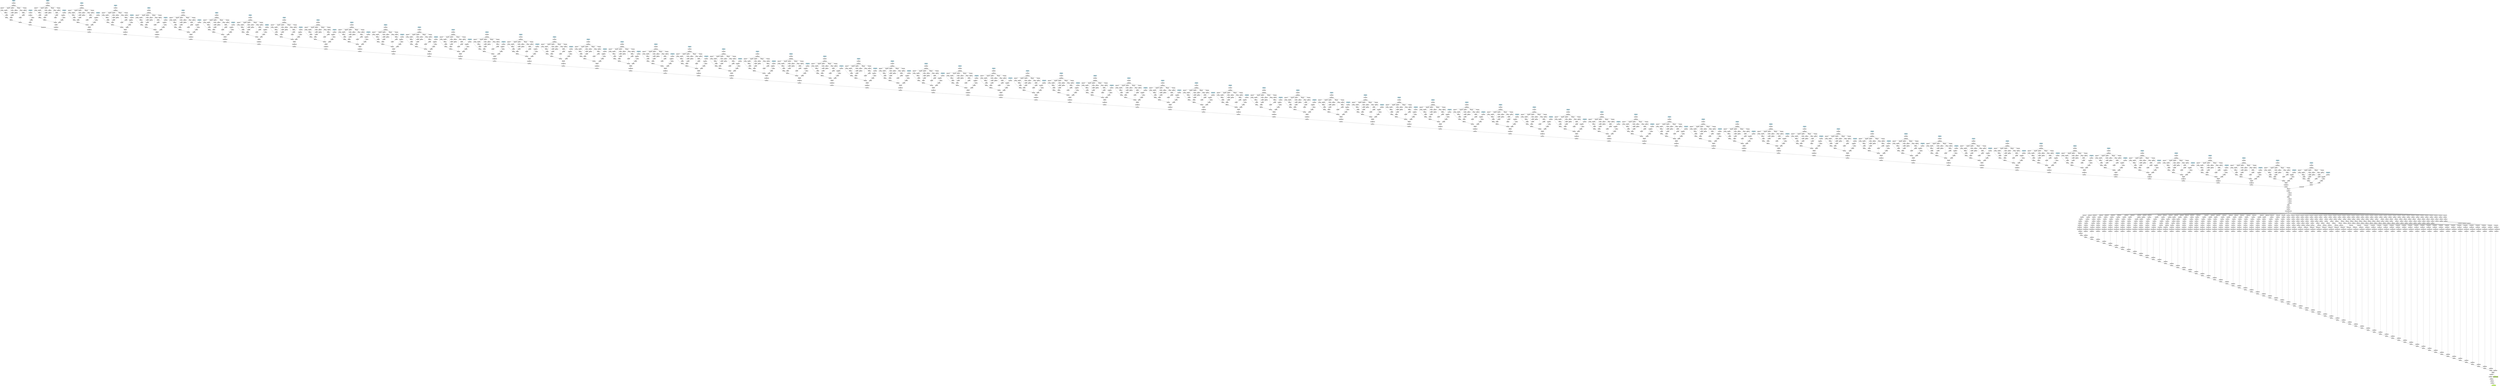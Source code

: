 digraph {
	graph [size="1102.6499999999999,1102.6499999999999"]
	node [align=left fontname=monospace fontsize=10 height=0.2 ranksep=0.1 shape=box style=filled]
	140462614987456 [label="
 (1, 47, 44, 35)" fillcolor=darkolivegreen1]
	140462908804304 [label=SliceBackward0]
	140462916852896 -> 140462908804304
	140462916852896 [label=SliceBackward0]
	140462916853520 -> 140462916852896
	140462916853520 [label=SliceBackward0]
	140462616047424 -> 140462916853520
	140462616047424 [label=SliceBackward0]
	140462616045840 -> 140462616047424
	140462616045840 [label=SelectBackward0]
	140462616045264 -> 140462616045840
	140462616045264 [label=CopySlices]
	140462956014080 -> 140462616045264
	140462956014080 [label=CopySlices]
	140462956013024 -> 140462956014080
	140462956013024 [label=CopySlices]
	140462909693184 -> 140462956013024
	140462909693184 [label=CopySlices]
	140463187716896 -> 140462909693184
	140463187716896 [label=CopySlices]
	140463187715216 -> 140463187716896
	140463187715216 [label=CopySlices]
	140463187717184 -> 140463187715216
	140463187717184 [label=CopySlices]
	140463187715120 -> 140463187717184
	140463187715120 [label=CopySlices]
	140463187714928 -> 140463187715120
	140463187714928 [label=CopySlices]
	140463187716512 -> 140463187714928
	140463187716512 [label=CopySlices]
	140463187717616 -> 140463187716512
	140463187717616 [label=CopySlices]
	140463187714592 -> 140463187717616
	140463187714592 [label=CopySlices]
	140463187717568 -> 140463187714592
	140463187717568 [label=CopySlices]
	140463187715168 -> 140463187717568
	140463187715168 [label=CopySlices]
	140463187716656 -> 140463187715168
	140463187716656 [label=CopySlices]
	140463187715600 -> 140463187716656
	140463187715600 [label=CopySlices]
	140463187714640 -> 140463187715600
	140463187714640 [label=CopySlices]
	140463187715888 -> 140463187714640
	140463187715888 [label=CopySlices]
	140463187717376 -> 140463187715888
	140463187717376 [label=CopySlices]
	140463187714544 -> 140463187717376
	140463187714544 [label=CopySlices]
	140463187718000 -> 140463187714544
	140463187718000 [label=CopySlices]
	140463187716848 -> 140463187718000
	140463187716848 [label=CopySlices]
	140463187717712 -> 140463187716848
	140463187717712 [label=CopySlices]
	140463187714832 -> 140463187717712
	140463187714832 [label=CopySlices]
	140463187717904 -> 140463187714832
	140463187717904 [label=CopySlices]
	140463187715840 -> 140463187717904
	140463187715840 [label=CopySlices]
	140463172934432 -> 140463187715840
	140463172934432 [label=CopySlices]
	140462950582640 -> 140463172934432
	140462950582640 [label=CopySlices]
	140463187716704 -> 140462950582640
	140463187716704 [label=CopySlices]
	140462616013744 -> 140463187716704
	140462616013744 [label=CopySlices]
	140462616013552 -> 140462616013744
	140462616013552 [label=CopySlices]
	140462616012928 -> 140462616013552
	140462616012928 [label=CopySlices]
	140462616014320 -> 140462616012928
	140462616014320 [label=CopySlices]
	140462616014464 -> 140462616014320
	140462616014464 [label=CopySlices]
	140462616014608 -> 140462616014464
	140462616014608 [label=CopySlices]
	140462616010864 -> 140462616014608
	140462616010864 [label=CopySlices]
	140462616011008 -> 140462616010864
	140462616011008 [label=CopySlices]
	140462616011152 -> 140462616011008
	140462616011152 [label=CopySlices]
	140462616011296 -> 140462616011152
	140462616011296 [label=CopySlices]
	140462616011440 -> 140462616011296
	140462616011440 [label=CopySlices]
	140462616014800 -> 140462616011440
	140462616014800 [label=CopySlices]
	140462616014176 -> 140462616014800
	140462616014176 [label=CopySlices]
	140462616014032 -> 140462616014176
	140462616014032 [label=CopySlices]
	140462616012256 -> 140462616014032
	140462616012256 [label=CopySlices]
	140462616012448 -> 140462616012256
	140462616012448 [label=CopySlices]
	140462616012544 -> 140462616012448
	140462616012544 [label=CopySlices]
	140462616013216 -> 140462616012544
	140462616013216 [label=CopySlices]
	140462616013360 -> 140462616013216
	140462616013360 [label=CopySlices]
	140462616013504 -> 140462616013360
	140462616013504 [label=CopySlices]
	140462616013696 -> 140462616013504
	140462616013696 [label=CopySlices]
	140462616013936 -> 140462616013696
	140462616013936 [label=CopySlices]
	140462615950432 -> 140462616013936
	140462615950432 [label=CopySlices]
	140462615060640 -> 140462615950432
	140462615060640 [label=CopySlices]
	140462615060784 -> 140462615060640
	140462615060784 [label=CopySlices]
	140462615060928 -> 140462615060784
	140462615060928 [label=CopySlices]
	140462615061072 -> 140462615060928
	140462615061072 [label=CopySlices]
	140462615061216 -> 140462615061072
	140462615061216 [label=CopySlices]
	140462615061360 -> 140462615061216
	140462615061360 [label=CopySlices]
	140462615061504 -> 140462615061360
	140462615061504 [label=CopySlices]
	140462615061648 -> 140462615061504
	140462615061648 [label=CopySlices]
	140462615061792 -> 140462615061648
	140462615061792 [label=CopySlices]
	140462615061936 -> 140462615061792
	140462615061936 [label=CopySlices]
	140462615062080 -> 140462615061936
	140462615062080 [label=CopySlices]
	140462615062224 -> 140462615062080
	140462615062224 [label=CopySlices]
	140462615062368 -> 140462615062224
	140462615062368 [label=CopySlices]
	140462615062512 -> 140462615062368
	140462615062512 [label=CopySlices]
	140462615062656 -> 140462615062512
	140462615062656 [label=CopySlices]
	140462615062800 -> 140462615062656
	140462615062800 [label=CopySlices]
	140462615062944 -> 140462615062800
	140462615062944 [label=CopySlices]
	140462615063088 -> 140462615062944
	140462615063088 [label=ToCopyBackward0]
	140462615063184 -> 140462615063088
	140462615063184 [label=SqueezeBackward1]
	140462615063280 -> 140462615063184
	140462615063280 [label=GridSampler3DBackward0]
	140462615063376 -> 140462615063280
	140462615063376 [label=UnsqueezeBackward0]
	140462615063472 -> 140462615063376
	140462615063472 [label=ToCopyBackward0]
	140462615063568 -> 140462615063472
	140462615063568 [label=SliceBackward0]
	140462615063664 -> 140462615063568
	140462615063664 [label=SliceBackward0]
	140462615063760 -> 140462615063664
	140462615063760 [label=SliceBackward0]
	140462615063856 -> 140462615063760
	140462615063856 [label=SliceBackward0]
	140462615063952 -> 140462615063856
	140462615063952 [label=SelectBackward0]
	140462615064048 -> 140462615063952
	140462615064048 [label=GridSampler3DBackward0]
	140462615064144 -> 140462615064048
	140462615064144 [label=AffineGridGeneratorBackward0]
	140462615064240 -> 140462615064144
	140462615064240 [label=SliceBackward0]
	140462615064336 -> 140462615064240
	140462615064336 [label=SliceBackward0]
	140462955789232 -> 140462615064336
	140462955789232 [label=CopySlices]
	140462615064528 -> 140462955789232
	140462615064528 [label=CopySlices]
	140462615076928 -> 140462615064528
	140462615076928 [label=CloneBackward0]
	140462615077168 -> 140462615076928
	140462615077168 [label=CatBackward0]
	140462615077264 -> 140462615077168
	140462615077264 [label=CatBackward0]
	140462615077408 -> 140462615077264
	140462615077408 [label=CatBackward0]
	140462615077552 -> 140462615077408
	140462615077552 [label=CatBackward0]
	140462615077696 -> 140462615077552
	140462615077696 [label=CatBackward0]
	140462615077840 -> 140462615077696
	140462615077840 [label=CatBackward0]
	140462615077984 -> 140462615077840
	140462615077984 [label=CatBackward0]
	140462615078128 -> 140462615077984
	140462615078128 [label=CatBackward0]
	140462615078272 -> 140462615078128
	140462615078272 [label=CatBackward0]
	140462615078416 -> 140462615078272
	140462615078416 [label=CatBackward0]
	140462615078560 -> 140462615078416
	140462615078560 [label=CatBackward0]
	140462615078704 -> 140462615078560
	140462615078704 [label=CatBackward0]
	140462615078848 -> 140462615078704
	140462615078848 [label=CatBackward0]
	140462615078992 -> 140462615078848
	140462615078992 [label=CatBackward0]
	140462615079136 -> 140462615078992
	140462615079136 [label=CatBackward0]
	140462615079280 -> 140462615079136
	140462615079280 [label=CatBackward0]
	140462615079424 -> 140462615079280
	140462615079424 [label=CatBackward0]
	140462615079568 -> 140462615079424
	140462615079568 [label=CatBackward0]
	140462615079712 -> 140462615079568
	140462615079712 [label=CatBackward0]
	140462615079856 -> 140462615079712
	140462615079856 [label=CatBackward0]
	140462615080000 -> 140462615079856
	140462615080000 [label=CatBackward0]
	140462615080144 -> 140462615080000
	140462615080144 [label=CatBackward0]
	140462615080288 -> 140462615080144
	140462615080288 [label=CatBackward0]
	140462615080432 -> 140462615080288
	140462615080432 [label=CatBackward0]
	140462615080576 -> 140462615080432
	140462615080576 [label=CatBackward0]
	140462615080720 -> 140462615080576
	140462615080720 [label=CatBackward0]
	140462615080864 -> 140462615080720
	140462615080864 [label=CatBackward0]
	140462615080912 -> 140462615080864
	140462615080912 [label=CatBackward0]
	140462615097600 -> 140462615080912
	140462615097600 [label=CatBackward0]
	140462615097744 -> 140462615097600
	140462615097744 [label=CatBackward0]
	140462615097888 -> 140462615097744
	140462615097888 [label=CatBackward0]
	140462615098032 -> 140462615097888
	140462615098032 [label=CatBackward0]
	140462615098176 -> 140462615098032
	140462615098176 [label=CatBackward0]
	140462615098320 -> 140462615098176
	140462615098320 [label=CatBackward0]
	140462615098464 -> 140462615098320
	140462615098464 [label=CatBackward0]
	140462615098608 -> 140462615098464
	140462615098608 [label=CatBackward0]
	140462615098752 -> 140462615098608
	140462615098752 [label=CatBackward0]
	140462615098896 -> 140462615098752
	140462615098896 [label=CatBackward0]
	140462615099040 -> 140462615098896
	140462615099040 [label=CatBackward0]
	140462615099184 -> 140462615099040
	140462615099184 [label=CatBackward0]
	140462615099328 -> 140462615099184
	140462615099328 [label=CatBackward0]
	140462615099472 -> 140462615099328
	140462615099472 [label=CatBackward0]
	140462615099616 -> 140462615099472
	140462615099616 [label=CatBackward0]
	140462615099760 -> 140462615099616
	140462615099760 [label=CatBackward0]
	140462615099904 -> 140462615099760
	140462615099904 [label=CatBackward0]
	140462615100048 -> 140462615099904
	140462615100048 [label=CatBackward0]
	140462615100192 -> 140462615100048
	140462615100192 [label=CatBackward0]
	140462615100336 -> 140462615100192
	140462615100336 [label=CatBackward0]
	140462615100480 -> 140462615100336
	140462615100480 [label=CatBackward0]
	140462615100624 -> 140462615100480
	140462615100624 [label=CatBackward0]
	140462615100768 -> 140462615100624
	140462615100768 [label=CatBackward0]
	140462615100912 -> 140462615100768
	140462615100912 [label=CatBackward0]
	140462615101056 -> 140462615100912
	140462615101056 [label=CatBackward0]
	140462615101200 -> 140462615101056
	140462615101200 [label=CatBackward0]
	140462615062992 -> 140462615101200
	140462615062992 [label=CatBackward0]
	140462615101392 -> 140462615062992
	140462615101392 [label=CatBackward0]
	140462615118032 -> 140462615101392
	140462615118032 [label=CatBackward0]
	140462615118176 -> 140462615118032
	140462615118176 [label=CatBackward0]
	140462615118320 -> 140462615118176
	140462615118320 [label=CatBackward0]
	140462615118464 -> 140462615118320
	140462615118464 [label=CatBackward0]
	140462615118608 -> 140462615118464
	140462615118608 [label=CatBackward0]
	140462615118752 -> 140462615118608
	140462615118752 [label=CatBackward0]
	140462615118896 -> 140462615118752
	140462615118896 [label=CatBackward0]
	140462615119040 -> 140462615118896
	140462615119040 [label=CatBackward0]
	140462615119184 -> 140462615119040
	140462615119184 [label=CatBackward0]
	140462615119328 -> 140462615119184
	140462615119328 [label=CatBackward0]
	140462615119472 -> 140462615119328
	140462615119472 [label=CatBackward0]
	140462615119616 -> 140462615119472
	140462615119616 [label=CatBackward0]
	140462615119760 -> 140462615119616
	140462615119760 [label=UnsqueezeBackward0]
	140462615119904 -> 140462615119760
	140462615119904 [label=MmBackward0]
	140462615120000 -> 140462615119904
	140462615120000 [label=MmBackward0]
	140462615120144 -> 140462615120000
	140462615120144 [label=MmBackward0]
	140462615120288 -> 140462615120144
	140462615120288 [label=CopySlices]
	140462615120432 -> 140462615120288
	140462615120432 [label=CopySlices]
	140462615120576 -> 140462615120432
	140462615120576 [label=CopySlices]
	140462615120720 -> 140462615120576
	140462615120720 [label=CopySlices]
	140462615120384 -> 140462615120720
	140462615120384 [label=CosBackward0]
	140462615120912 -> 140462615120384
	140462615120912 [label=UnbindBackward0]
	140462615121008 -> 140462615120912
	140463186097392 [label="rotations.0
 (3)" fillcolor=lightblue]
	140463186097392 -> 140462615121008
	140462615121008 [label=AccumulateGrad]
	140462615120672 -> 140462615120576
	140462615120672 [label=NegBackward0]
	140462615120528 -> 140462615120672
	140462615120528 [label=SinBackward0]
	140462615120912 -> 140462615120528
	140462615120528 -> 140462615120432
	140462615120384 -> 140462615120288
	140462615120240 -> 140462615120144
	140462615120240 [label=CopySlices]
	140462615120624 -> 140462615120240
	140462615120624 [label=CopySlices]
	140462615120864 -> 140462615120624
	140462615120864 [label=CopySlices]
	140462615120816 -> 140462615120864
	140462615120816 [label=CopySlices]
	140462615120480 -> 140462615120816
	140462615120480 [label=CosBackward0]
	140462615120912 -> 140462615120480
	140462615121056 -> 140462615120864
	140462615121056 [label=SinBackward0]
	140462615120912 -> 140462615121056
	140462615121104 -> 140462615120624
	140462615121104 [label=NegBackward0]
	140462615121056 -> 140462615121104
	140462615120480 -> 140462615120240
	140462615120096 -> 140462615120000
	140462615120096 [label=CopySlices]
	140462615120960 -> 140462615120096
	140462615120960 [label=CopySlices]
	140462615120768 -> 140462615120960
	140462615120768 [label=CopySlices]
	140462615121344 -> 140462615120768
	140462615121344 [label=CopySlices]
	140462615120336 -> 140462615121344
	140462615120336 [label=CosBackward0]
	140462615120912 -> 140462615120336
	140462615121200 -> 140462615120768
	140462615121200 [label=NegBackward0]
	140462615121152 -> 140462615121200
	140462615121152 [label=SinBackward0]
	140462615120912 -> 140462615121152
	140462615121152 -> 140462615120960
	140462615120336 -> 140462615120096
	140462615119952 -> 140462615119904
	140462615119952 [label=CopySlices]
	140462615121296 -> 140462615119952
	140462615121296 [label=CopySlices]
	140462615121440 -> 140462615121296
	140462615121440 [label=CopySlices]
	140462615120192 -> 140462615121440
	140462615120192 [label=UnbindBackward0]
	140462615121584 -> 140462615120192
	140463148451056 [label="translations.0
 (3)" fillcolor=lightblue]
	140463148451056 -> 140462615121584
	140462615121584 [label=AccumulateGrad]
	140462615120192 -> 140462615121296
	140462615120192 -> 140462615119952
	140462615119712 -> 140462615119616
	140462615119712 [label=UnsqueezeBackward0]
	140462615120048 -> 140462615119712
	140462615120048 [label=MmBackward0]
	140462615121536 -> 140462615120048
	140462615121536 [label=MmBackward0]
	140462615121632 -> 140462615121536
	140462615121632 [label=MmBackward0]
	140462615121776 -> 140462615121632
	140462615121776 [label=CopySlices]
	140462615121872 -> 140462615121776
	140462615121872 [label=CopySlices]
	140462615138512 -> 140462615121872
	140462615138512 [label=CopySlices]
	140462615138656 -> 140462615138512
	140462615138656 [label=CopySlices]
	140462615121824 -> 140462615138656
	140462615121824 [label=CosBackward0]
	140462615138848 -> 140462615121824
	140462615138848 [label=UnbindBackward0]
	140462615138944 -> 140462615138848
	140463186098032 [label="rotations.1
 (3)" fillcolor=lightblue]
	140463186098032 -> 140462615138944
	140462615138944 [label=AccumulateGrad]
	140462615138608 -> 140462615138512
	140462615138608 [label=NegBackward0]
	140462615138464 -> 140462615138608
	140462615138464 [label=SinBackward0]
	140462615138848 -> 140462615138464
	140462615138464 -> 140462615121872
	140462615121824 -> 140462615121776
	140462615121728 -> 140462615121632
	140462615121728 [label=CopySlices]
	140462615138560 -> 140462615121728
	140462615138560 [label=CopySlices]
	140462615138800 -> 140462615138560
	140462615138800 [label=CopySlices]
	140462615138752 -> 140462615138800
	140462615138752 [label=CopySlices]
	140462615138416 -> 140462615138752
	140462615138416 [label=CosBackward0]
	140462615138848 -> 140462615138416
	140462615138992 -> 140462615138800
	140462615138992 [label=SinBackward0]
	140462615138848 -> 140462615138992
	140462615139040 -> 140462615138560
	140462615139040 [label=NegBackward0]
	140462615138992 -> 140462615139040
	140462615138416 -> 140462615121728
	140462615121680 -> 140462615121536
	140462615121680 [label=CopySlices]
	140462615121488 -> 140462615121680
	140462615121488 [label=CopySlices]
	140462615138704 -> 140462615121488
	140462615138704 [label=CopySlices]
	140462615139280 -> 140462615138704
	140462615139280 [label=CopySlices]
	140462615138896 -> 140462615139280
	140462615138896 [label=CosBackward0]
	140462615138848 -> 140462615138896
	140462615139136 -> 140462615138704
	140462615139136 [label=NegBackward0]
	140462615139088 -> 140462615139136
	140462615139088 [label=SinBackward0]
	140462615138848 -> 140462615139088
	140462615139088 -> 140462615121488
	140462615138896 -> 140462615121680
	140462615121392 -> 140462615120048
	140462615121392 [label=CopySlices]
	140462615121248 -> 140462615121392
	140462615121248 [label=CopySlices]
	140462615139376 -> 140462615121248
	140462615139376 [label=CopySlices]
	140462615139232 -> 140462615139376
	140462615139232 [label=UnbindBackward0]
	140462615139520 -> 140462615139232
	140463186185488 [label="translations.1
 (3)" fillcolor=lightblue]
	140463186185488 -> 140462615139520
	140462615139520 [label=AccumulateGrad]
	140462615139232 -> 140462615121248
	140462615139232 -> 140462615121392
	140462615119568 -> 140462615119472
	140462615119568 [label=UnsqueezeBackward0]
	140462615119856 -> 140462615119568
	140462615119856 [label=MmBackward0]
	140462615119664 -> 140462615119856
	140462615119664 [label=MmBackward0]
	140462615139616 -> 140462615119664
	140462615139616 [label=MmBackward0]
	140462615139664 -> 140462615139616
	140462615139664 [label=CopySlices]
	140462615139808 -> 140462615139664
	140462615139808 [label=CopySlices]
	140462615139952 -> 140462615139808
	140462615139952 [label=CopySlices]
	140462615140096 -> 140462615139952
	140462615140096 [label=CopySlices]
	140462615139760 -> 140462615140096
	140462615139760 [label=CosBackward0]
	140462615140288 -> 140462615139760
	140462615140288 [label=UnbindBackward0]
	140462615140384 -> 140462615140288
	140463186096912 [label="rotations.2
 (3)" fillcolor=lightblue]
	140463186096912 -> 140462615140384
	140462615140384 [label=AccumulateGrad]
	140462615140048 -> 140462615139952
	140462615140048 [label=NegBackward0]
	140462615139904 -> 140462615140048
	140462615139904 [label=SinBackward0]
	140462615140288 -> 140462615139904
	140462615139904 -> 140462615139808
	140462615139760 -> 140462615139664
	140462615139424 -> 140462615139616
	140462615139424 [label=CopySlices]
	140462615140000 -> 140462615139424
	140462615140000 [label=CopySlices]
	140462615140480 -> 140462615140000
	140462615140480 [label=CopySlices]
	140462615140528 -> 140462615140480
	140462615140528 [label=CopySlices]
	140462615139856 -> 140462615140528
	140462615139856 [label=CosBackward0]
	140462615140288 -> 140462615139856
	140462615140192 -> 140462615140480
	140462615140192 [label=SinBackward0]
	140462615140288 -> 140462615140192
	140462615140432 -> 140462615140000
	140462615140432 [label=NegBackward0]
	140462615140192 -> 140462615140432
	140462615139856 -> 140462615139424
	140462615139184 -> 140462615119664
	140462615139184 [label=CopySlices]
	140462615140144 -> 140462615139184
	140462615140144 [label=CopySlices]
	140462615140240 -> 140462615140144
	140462615140240 [label=CopySlices]
	140462615140768 -> 140462615140240
	140462615140768 [label=CopySlices]
	140462615139712 -> 140462615140768
	140462615139712 [label=CosBackward0]
	140462615140288 -> 140462615139712
	140462615140624 -> 140462615140240
	140462615140624 [label=NegBackward0]
	140462615140576 -> 140462615140624
	140462615140576 [label=SinBackward0]
	140462615140288 -> 140462615140576
	140462615140576 -> 140462615140144
	140462615139712 -> 140462615139184
	140462615139328 -> 140462615119856
	140462615139328 [label=CopySlices]
	140462615140720 -> 140462615139328
	140462615140720 [label=CopySlices]
	140462615140864 -> 140462615140720
	140462615140864 [label=CopySlices]
	140462615139568 -> 140462615140864
	140462615139568 [label=UnbindBackward0]
	140462615141008 -> 140462615139568
	140463186185568 [label="translations.2
 (3)" fillcolor=lightblue]
	140463186185568 -> 140462615141008
	140462615141008 [label=AccumulateGrad]
	140462615139568 -> 140462615140720
	140462615139568 -> 140462615139328
	140462615119424 -> 140462615119328
	140462615119424 [label=UnsqueezeBackward0]
	140462615119808 -> 140462615119424
	140462615119808 [label=MmBackward0]
	140462615140816 -> 140462615119808
	140462615140816 [label=MmBackward0]
	140462615141104 -> 140462615140816
	140462615141104 [label=MmBackward0]
	140462615141152 -> 140462615141104
	140462615141152 [label=CopySlices]
	140462615141296 -> 140462615141152
	140462615141296 [label=CopySlices]
	140462615141440 -> 140462615141296
	140462615141440 [label=CopySlices]
	140462615141584 -> 140462615141440
	140462615141584 [label=CopySlices]
	140462615141248 -> 140462615141584
	140462615141248 [label=CosBackward0]
	140462615141776 -> 140462615141248
	140462615141776 [label=UnbindBackward0]
	140462615141872 -> 140462615141776
	140463186098832 [label="rotations.3
 (3)" fillcolor=lightblue]
	140463186098832 -> 140462615141872
	140462615141872 [label=AccumulateGrad]
	140462615141536 -> 140462615141440
	140462615141536 [label=NegBackward0]
	140462615141392 -> 140462615141536
	140462615141392 [label=SinBackward0]
	140462615141776 -> 140462615141392
	140462615141392 -> 140462615141296
	140462615141248 -> 140462615141152
	140462615140912 -> 140462615141104
	140462615140912 [label=CopySlices]
	140462615141488 -> 140462615140912
	140462615141488 [label=CopySlices]
	140462615141728 -> 140462615141488
	140462615141728 [label=CopySlices]
	140462615141680 -> 140462615141728
	140462615141680 [label=CopySlices]
	140462615141344 -> 140462615141680
	140462615141344 [label=CosBackward0]
	140462615141776 -> 140462615141344
	140462615141920 -> 140462615141728
	140462615141920 [label=SinBackward0]
	140462615141776 -> 140462615141920
	140462615141968 -> 140462615141488
	140462615141968 [label=NegBackward0]
	140462615141920 -> 140462615141968
	140462615141344 -> 140462615140912
	140462615140672 -> 140462615140816
	140462615140672 [label=CopySlices]
	140462615141824 -> 140462615140672
	140462615141824 [label=CopySlices]
	140462615141632 -> 140462615141824
	140462615141632 [label=CopySlices]
	140462615142208 -> 140462615141632
	140462615142208 [label=CopySlices]
	140462615141200 -> 140462615142208
	140462615141200 [label=CosBackward0]
	140462615141776 -> 140462615141200
	140462615142064 -> 140462615141632
	140462615142064 [label=NegBackward0]
	140462615142016 -> 140462615142064
	140462615142016 [label=SinBackward0]
	140462615141776 -> 140462615142016
	140462615142016 -> 140462615141824
	140462615141200 -> 140462615140672
	140462615139472 -> 140462615119808
	140462615139472 [label=CopySlices]
	140462615142160 -> 140462615139472
	140462615142160 [label=CopySlices]
	140462615142352 -> 140462615142160
	140462615142352 [label=CopySlices]
	140462615141056 -> 140462615142352
	140462615141056 [label=UnbindBackward0]
	140462615142112 -> 140462615141056
	140463186185648 [label="translations.3
 (3)" fillcolor=lightblue]
	140463186185648 -> 140462615142112
	140462615142112 [label=AccumulateGrad]
	140462615141056 -> 140462615142160
	140462615141056 -> 140462615139472
	140462615119280 -> 140462615119184
	140462615119280 [label=UnsqueezeBackward0]
	140462615119520 -> 140462615119280
	140462615119520 [label=MmBackward0]
	140462615142304 -> 140462615119520
	140462615142304 [label=MmBackward0]
	140462615142256 -> 140462615142304
	140462615142256 [label=MmBackward0]
	140462615163136 -> 140462615142256
	140462615163136 [label=CopySlices]
	140462615163280 -> 140462615163136
	140462615163280 [label=CopySlices]
	140462615163424 -> 140462615163280
	140462615163424 [label=CopySlices]
	140462615163568 -> 140462615163424
	140462615163568 [label=CopySlices]
	140462615163232 -> 140462615163568
	140462615163232 [label=CosBackward0]
	140462615163760 -> 140462615163232
	140462615163760 [label=UnbindBackward0]
	140462615163856 -> 140462615163760
	140463186098592 [label="rotations.4
 (3)" fillcolor=lightblue]
	140463186098592 -> 140462615163856
	140462615163856 [label=AccumulateGrad]
	140462615163520 -> 140462615163424
	140462615163520 [label=NegBackward0]
	140462615163376 -> 140462615163520
	140462615163376 [label=SinBackward0]
	140462615163760 -> 140462615163376
	140462615163376 -> 140462615163280
	140462615163232 -> 140462615163136
	140462615162944 -> 140462615142256
	140462615162944 [label=CopySlices]
	140462615163472 -> 140462615162944
	140462615163472 [label=CopySlices]
	140462615163712 -> 140462615163472
	140462615163712 [label=CopySlices]
	140462615163664 -> 140462615163712
	140462615163664 [label=CopySlices]
	140462615163328 -> 140462615163664
	140462615163328 [label=CosBackward0]
	140462615163760 -> 140462615163328
	140462615163904 -> 140462615163712
	140462615163904 [label=SinBackward0]
	140462615163760 -> 140462615163904
	140462615163952 -> 140462615163472
	140462615163952 [label=NegBackward0]
	140462615163904 -> 140462615163952
	140462615163328 -> 140462615162944
	140462615163088 -> 140462615142304
	140462615163088 [label=CopySlices]
	140462615163808 -> 140462615163088
	140462615163808 [label=CopySlices]
	140462615163616 -> 140462615163808
	140462615163616 [label=CopySlices]
	140462615164192 -> 140462615163616
	140462615164192 [label=CopySlices]
	140462615163184 -> 140462615164192
	140462615163184 [label=CosBackward0]
	140462615163760 -> 140462615163184
	140462615164048 -> 140462615163616
	140462615164048 [label=NegBackward0]
	140462615164000 -> 140462615164048
	140462615164000 [label=SinBackward0]
	140462615163760 -> 140462615164000
	140462615164000 -> 140462615163808
	140462615163184 -> 140462615163088
	140462615140960 -> 140462615119520
	140462615140960 [label=CopySlices]
	140462615164144 -> 140462615140960
	140462615164144 [label=CopySlices]
	140462615164288 -> 140462615164144
	140462615164288 [label=CopySlices]
	140462615163040 -> 140462615164288
	140462615163040 [label=UnbindBackward0]
	140462615164432 -> 140462615163040
	140463186185728 [label="translations.4
 (3)" fillcolor=lightblue]
	140463186185728 -> 140462615164432
	140462615164432 [label=AccumulateGrad]
	140462615163040 -> 140462615164144
	140462615163040 -> 140462615140960
	140462615119136 -> 140462615119040
	140462615119136 [label=UnsqueezeBackward0]
	140462615138368 -> 140462615119136
	140462615138368 [label=MmBackward0]
	140462615119232 -> 140462615138368
	140462615119232 [label=MmBackward0]
	140462615164528 -> 140462615119232
	140462615164528 [label=MmBackward0]
	140462615164576 -> 140462615164528
	140462615164576 [label=CopySlices]
	140462615164720 -> 140462615164576
	140462615164720 [label=CopySlices]
	140462615164864 -> 140462615164720
	140462615164864 [label=CopySlices]
	140462615165008 -> 140462615164864
	140462615165008 [label=CopySlices]
	140462615164672 -> 140462615165008
	140462615164672 [label=CosBackward0]
	140462615165200 -> 140462615164672
	140462615165200 [label=UnbindBackward0]
	140462615165296 -> 140462615165200
	140463186098752 [label="rotations.5
 (3)" fillcolor=lightblue]
	140463186098752 -> 140462615165296
	140462615165296 [label=AccumulateGrad]
	140462615164960 -> 140462615164864
	140462615164960 [label=NegBackward0]
	140462615164816 -> 140462615164960
	140462615164816 [label=SinBackward0]
	140462615165200 -> 140462615164816
	140462615164816 -> 140462615164720
	140462615164672 -> 140462615164576
	140462615164336 -> 140462615164528
	140462615164336 [label=CopySlices]
	140462615164912 -> 140462615164336
	140462615164912 [label=CopySlices]
	140462615165152 -> 140462615164912
	140462615165152 [label=CopySlices]
	140462615165104 -> 140462615165152
	140462615165104 [label=CopySlices]
	140462615164768 -> 140462615165104
	140462615164768 [label=CosBackward0]
	140462615165200 -> 140462615164768
	140462615165344 -> 140462615165152
	140462615165344 [label=SinBackward0]
	140462615165200 -> 140462615165344
	140462615165392 -> 140462615164912
	140462615165392 [label=NegBackward0]
	140462615165344 -> 140462615165392
	140462615164768 -> 140462615164336
	140462615164096 -> 140462615119232
	140462615164096 [label=CopySlices]
	140462615165248 -> 140462615164096
	140462615165248 [label=CopySlices]
	140462615165056 -> 140462615165248
	140462615165056 [label=CopySlices]
	140462615165632 -> 140462615165056
	140462615165632 [label=CopySlices]
	140462615164624 -> 140462615165632
	140462615164624 [label=CosBackward0]
	140462615165200 -> 140462615164624
	140462615165488 -> 140462615165056
	140462615165488 [label=NegBackward0]
	140462615165440 -> 140462615165488
	140462615165440 [label=SinBackward0]
	140462615165200 -> 140462615165440
	140462615165440 -> 140462615165248
	140462615164624 -> 140462615164096
	140462615164240 -> 140462615138368
	140462615164240 [label=CopySlices]
	140462615165584 -> 140462615164240
	140462615165584 [label=CopySlices]
	140462615165728 -> 140462615165584
	140462615165728 [label=CopySlices]
	140462615164480 -> 140462615165728
	140462615164480 [label=UnbindBackward0]
	140462615165872 -> 140462615164480
	140463186185808 [label="translations.5
 (3)" fillcolor=lightblue]
	140463186185808 -> 140462615165872
	140462615165872 [label=AccumulateGrad]
	140462615164480 -> 140462615165584
	140462615164480 -> 140462615164240
	140462615118992 -> 140462615118896
	140462615118992 [label=UnsqueezeBackward0]
	140462615119376 -> 140462615118992
	140462615119376 [label=MmBackward0]
	140462615165680 -> 140462615119376
	140462615165680 [label=MmBackward0]
	140462615165968 -> 140462615165680
	140462615165968 [label=MmBackward0]
	140462615166016 -> 140462615165968
	140462615166016 [label=CopySlices]
	140462615166160 -> 140462615166016
	140462615166160 [label=CopySlices]
	140462615166304 -> 140462615166160
	140462615166304 [label=CopySlices]
	140462615166448 -> 140462615166304
	140462615166448 [label=CopySlices]
	140462615166112 -> 140462615166448
	140462615166112 [label=CosBackward0]
	140462615166640 -> 140462615166112
	140462615166640 [label=UnbindBackward0]
	140462615166736 -> 140462615166640
	140463186099232 [label="rotations.6
 (3)" fillcolor=lightblue]
	140463186099232 -> 140462615166736
	140462615166736 [label=AccumulateGrad]
	140462615166400 -> 140462615166304
	140462615166400 [label=NegBackward0]
	140462615166256 -> 140462615166400
	140462615166256 [label=SinBackward0]
	140462615166640 -> 140462615166256
	140462615166256 -> 140462615166160
	140462615166112 -> 140462615166016
	140462615165776 -> 140462615165968
	140462615165776 [label=CopySlices]
	140462615166352 -> 140462615165776
	140462615166352 [label=CopySlices]
	140462615166592 -> 140462615166352
	140462615166592 [label=CopySlices]
	140462615166544 -> 140462615166592
	140462615166544 [label=CopySlices]
	140462615166208 -> 140462615166544
	140462615166208 [label=CosBackward0]
	140462615166640 -> 140462615166208
	140462615166784 -> 140462615166592
	140462615166784 [label=SinBackward0]
	140462615166640 -> 140462615166784
	140462615166832 -> 140462615166352
	140462615166832 [label=NegBackward0]
	140462615166784 -> 140462615166832
	140462615166208 -> 140462615165776
	140462615165536 -> 140462615165680
	140462615165536 [label=CopySlices]
	140462615166688 -> 140462615165536
	140462615166688 [label=CopySlices]
	140462615166496 -> 140462615166688
	140462615166496 [label=CopySlices]
	140462615191712 -> 140462615166496
	140462615191712 [label=CopySlices]
	140462615166064 -> 140462615191712
	140462615166064 [label=CosBackward0]
	140462615166640 -> 140462615166064
	140462615191616 -> 140462615166496
	140462615191616 [label=NegBackward0]
	140462615166880 -> 140462615191616
	140462615166880 [label=SinBackward0]
	140462615166640 -> 140462615166880
	140462615166880 -> 140462615166688
	140462615166064 -> 140462615165536
	140462615164384 -> 140462615119376
	140462615164384 [label=CopySlices]
	140462615166928 -> 140462615164384
	140462615166928 [label=CopySlices]
	140462615191808 -> 140462615166928
	140462615191808 [label=CopySlices]
	140462615165920 -> 140462615191808
	140462615165920 [label=UnbindBackward0]
	140462615191952 -> 140462615165920
	140463186185888 [label="translations.6
 (3)" fillcolor=lightblue]
	140463186185888 -> 140462615191952
	140462615191952 [label=AccumulateGrad]
	140462615165920 -> 140462615166928
	140462615165920 -> 140462615164384
	140462615118848 -> 140462615118752
	140462615118848 [label=UnsqueezeBackward0]
	140462615119088 -> 140462615118848
	140462615119088 [label=MmBackward0]
	140462615165824 -> 140462615119088
	140462615165824 [label=MmBackward0]
	140462615192048 -> 140462615165824
	140462615192048 [label=MmBackward0]
	140462615192096 -> 140462615192048
	140462615192096 [label=CopySlices]
	140462615192240 -> 140462615192096
	140462615192240 [label=CopySlices]
	140462615192384 -> 140462615192240
	140462615192384 [label=CopySlices]
	140462615192528 -> 140462615192384
	140462615192528 [label=CopySlices]
	140462615192192 -> 140462615192528
	140462615192192 [label=CosBackward0]
	140462615192720 -> 140462615192192
	140462615192720 [label=UnbindBackward0]
	140462615192816 -> 140462615192720
	140463186099152 [label="rotations.7
 (3)" fillcolor=lightblue]
	140463186099152 -> 140462615192816
	140462615192816 [label=AccumulateGrad]
	140462615192480 -> 140462615192384
	140462615192480 [label=NegBackward0]
	140462615192336 -> 140462615192480
	140462615192336 [label=SinBackward0]
	140462615192720 -> 140462615192336
	140462615192336 -> 140462615192240
	140462615192192 -> 140462615192096
	140462615191856 -> 140462615192048
	140462615191856 [label=CopySlices]
	140462615192432 -> 140462615191856
	140462615192432 [label=CopySlices]
	140462615192672 -> 140462615192432
	140462615192672 [label=CopySlices]
	140462615192624 -> 140462615192672
	140462615192624 [label=CopySlices]
	140462615192288 -> 140462615192624
	140462615192288 [label=CosBackward0]
	140462615192720 -> 140462615192288
	140462615192864 -> 140462615192672
	140462615192864 [label=SinBackward0]
	140462615192720 -> 140462615192864
	140462615192912 -> 140462615192432
	140462615192912 [label=NegBackward0]
	140462615192864 -> 140462615192912
	140462615192288 -> 140462615191856
	140462615191664 -> 140462615165824
	140462615191664 [label=CopySlices]
	140462615192768 -> 140462615191664
	140462615192768 [label=CopySlices]
	140462615192576 -> 140462615192768
	140462615192576 [label=CopySlices]
	140462615193200 -> 140462615192576
	140462615193200 [label=CopySlices]
	140462615192144 -> 140462615193200
	140462615192144 [label=CosBackward0]
	140462615192720 -> 140462615192144
	140462615193152 -> 140462615192576
	140462615193152 [label=NegBackward0]
	140462615192960 -> 140462615193152
	140462615192960 [label=SinBackward0]
	140462615192720 -> 140462615192960
	140462615192960 -> 140462615192768
	140462615192144 -> 140462615191664
	140462615162992 -> 140462615119088
	140462615162992 [label=CopySlices]
	140462615193056 -> 140462615162992
	140462615193056 [label=CopySlices]
	140462615193296 -> 140462615193056
	140462615193296 [label=CopySlices]
	140462615192000 -> 140462615193296
	140462615192000 [label=UnbindBackward0]
	140462615193440 -> 140462615192000
	140463186185968 [label="translations.7
 (3)" fillcolor=lightblue]
	140463186185968 -> 140462615193440
	140462615193440 [label=AccumulateGrad]
	140462615192000 -> 140462615193056
	140462615192000 -> 140462615162992
	140462615118704 -> 140462615118608
	140462615118704 [label=UnsqueezeBackward0]
	140462615118944 -> 140462615118704
	140462615118944 [label=MmBackward0]
	140462615193248 -> 140462615118944
	140462615193248 [label=MmBackward0]
	140462615193536 -> 140462615193248
	140462615193536 [label=MmBackward0]
	140462615193584 -> 140462615193536
	140462615193584 [label=CopySlices]
	140462615193728 -> 140462615193584
	140462615193728 [label=CopySlices]
	140462615193872 -> 140462615193728
	140462615193872 [label=CopySlices]
	140462615194016 -> 140462615193872
	140462615194016 [label=CopySlices]
	140462615193680 -> 140462615194016
	140462615193680 [label=CosBackward0]
	140462615194208 -> 140462615193680
	140462615194208 [label=UnbindBackward0]
	140462615194304 -> 140462615194208
	140463186096592 [label="rotations.8
 (3)" fillcolor=lightblue]
	140463186096592 -> 140462615194304
	140462615194304 [label=AccumulateGrad]
	140462615193968 -> 140462615193872
	140462615193968 [label=NegBackward0]
	140462615193824 -> 140462615193968
	140462615193824 [label=SinBackward0]
	140462615194208 -> 140462615193824
	140462615193824 -> 140462615193728
	140462615193680 -> 140462615193584
	140462615193344 -> 140462615193536
	140462615193344 [label=CopySlices]
	140462615193920 -> 140462615193344
	140462615193920 [label=CopySlices]
	140462615194160 -> 140462615193920
	140462615194160 [label=CopySlices]
	140462615194112 -> 140462615194160
	140462615194112 [label=CopySlices]
	140462615193776 -> 140462615194112
	140462615193776 [label=CosBackward0]
	140462615194208 -> 140462615193776
	140462615194352 -> 140462615194160
	140462615194352 [label=SinBackward0]
	140462615194208 -> 140462615194352
	140462615194400 -> 140462615193920
	140462615194400 [label=NegBackward0]
	140462615194352 -> 140462615194400
	140462615193776 -> 140462615193344
	140462615193008 -> 140462615193248
	140462615193008 [label=CopySlices]
	140462615194256 -> 140462615193008
	140462615194256 [label=CopySlices]
	140462615194064 -> 140462615194256
	140462615194064 [label=CopySlices]
	140462615194640 -> 140462615194064
	140462615194640 [label=CopySlices]
	140462615193632 -> 140462615194640
	140462615193632 [label=CosBackward0]
	140462615194208 -> 140462615193632
	140462615194496 -> 140462615194064
	140462615194496 [label=NegBackward0]
	140462615194448 -> 140462615194496
	140462615194448 [label=SinBackward0]
	140462615194208 -> 140462615194448
	140462615194448 -> 140462615194256
	140462615193632 -> 140462615193008
	140462615191904 -> 140462615118944
	140462615191904 [label=CopySlices]
	140462615194592 -> 140462615191904
	140462615194592 [label=CopySlices]
	140462615194736 -> 140462615194592
	140462615194736 [label=CopySlices]
	140462615193488 -> 140462615194736
	140462615193488 [label=UnbindBackward0]
	140462615194880 -> 140462615193488
	140463186186048 [label="translations.8
 (3)" fillcolor=lightblue]
	140463186186048 -> 140462615194880
	140462615194880 [label=AccumulateGrad]
	140462615193488 -> 140462615194592
	140462615193488 -> 140462615191904
	140462615118560 -> 140462615118464
	140462615118560 [label=UnsqueezeBackward0]
	140462615118800 -> 140462615118560
	140462615118800 [label=MmBackward0]
	140462615194688 -> 140462615118800
	140462615194688 [label=MmBackward0]
	140462615194976 -> 140462615194688
	140462615194976 [label=MmBackward0]
	140462615195024 -> 140462615194976
	140462615195024 [label=CopySlices]
	140462615195168 -> 140462615195024
	140462615195168 [label=CopySlices]
	140462615195312 -> 140462615195168
	140462615195312 [label=CopySlices]
	140462615195456 -> 140462615195312
	140462615195456 [label=CopySlices]
	140462615195120 -> 140462615195456
	140462615195120 [label=CosBackward0]
	140462615195504 -> 140462615195120
	140462615195504 [label=UnbindBackward0]
	140462615216288 -> 140462615195504
	140463186099392 [label="rotations.9
 (3)" fillcolor=lightblue]
	140463186099392 -> 140462615216288
	140462615216288 [label=AccumulateGrad]
	140462615195408 -> 140462615195312
	140462615195408 [label=NegBackward0]
	140462615195264 -> 140462615195408
	140462615195264 [label=SinBackward0]
	140462615195504 -> 140462615195264
	140462615195264 -> 140462615195168
	140462615195120 -> 140462615195024
	140462615194784 -> 140462615194976
	140462615194784 [label=CopySlices]
	140462615195360 -> 140462615194784
	140462615195360 [label=CopySlices]
	140462615195600 -> 140462615195360
	140462615195600 [label=CopySlices]
	140462615216192 -> 140462615195600
	140462615216192 [label=CopySlices]
	140462615195216 -> 140462615216192
	140462615195216 [label=CosBackward0]
	140462615195504 -> 140462615195216
	140462615216336 -> 140462615195600
	140462615216336 [label=SinBackward0]
	140462615195504 -> 140462615216336
	140462615195552 -> 140462615195360
	140462615195552 [label=NegBackward0]
	140462615216336 -> 140462615195552
	140462615195216 -> 140462615194784
	140462615194544 -> 140462615194688
	140462615194544 [label=CopySlices]
	140462615195072 -> 140462615194544
	140462615195072 [label=CopySlices]
	140462615216240 -> 140462615195072
	140462615216240 [label=CopySlices]
	140462615216624 -> 140462615216240
	140462615216624 [label=CopySlices]
	140462615194928 -> 140462615216624
	140462615194928 [label=CosBackward0]
	140462615195504 -> 140462615194928
	140462615216480 -> 140462615216240
	140462615216480 [label=NegBackward0]
	140462615216432 -> 140462615216480
	140462615216432 [label=SinBackward0]
	140462615195504 -> 140462615216432
	140462615216432 -> 140462615195072
	140462615194928 -> 140462615194544
	140462615193392 -> 140462615118800
	140462615193392 [label=CopySlices]
	140462615194832 -> 140462615193392
	140462615194832 [label=CopySlices]
	140462615216720 -> 140462615194832
	140462615216720 [label=CopySlices]
	140462615216576 -> 140462615216720
	140462615216576 [label=UnbindBackward0]
	140462615216864 -> 140462615216576
	140463186186128 [label="translations.9
 (3)" fillcolor=lightblue]
	140463186186128 -> 140462615216864
	140462615216864 [label=AccumulateGrad]
	140462615216576 -> 140462615194832
	140462615216576 -> 140462615193392
	140462615118416 -> 140462615118320
	140462615118416 [label=UnsqueezeBackward0]
	140462615191760 -> 140462615118416
	140462615191760 [label=MmBackward0]
	140462615118512 -> 140462615191760
	140462615118512 [label=MmBackward0]
	140462615216960 -> 140462615118512
	140462615216960 [label=MmBackward0]
	140462615217008 -> 140462615216960
	140462615217008 [label=CopySlices]
	140462615217152 -> 140462615217008
	140462615217152 [label=CopySlices]
	140462615217296 -> 140462615217152
	140462615217296 [label=CopySlices]
	140462615217440 -> 140462615217296
	140462615217440 [label=CopySlices]
	140462615217104 -> 140462615217440
	140462615217104 [label=CosBackward0]
	140462615217632 -> 140462615217104
	140462615217632 [label=UnbindBackward0]
	140462615217728 -> 140462615217632
	140463186097152 [label="rotations.10
 (3)" fillcolor=lightblue]
	140463186097152 -> 140462615217728
	140462615217728 [label=AccumulateGrad]
	140462615217392 -> 140462615217296
	140462615217392 [label=NegBackward0]
	140462615217248 -> 140462615217392
	140462615217248 [label=SinBackward0]
	140462615217632 -> 140462615217248
	140462615217248 -> 140462615217152
	140462615217104 -> 140462615217008
	140462615216768 -> 140462615216960
	140462615216768 [label=CopySlices]
	140462615217344 -> 140462615216768
	140462615217344 [label=CopySlices]
	140462615217584 -> 140462615217344
	140462615217584 [label=CopySlices]
	140462615217536 -> 140462615217584
	140462615217536 [label=CopySlices]
	140462615217200 -> 140462615217536
	140462615217200 [label=CosBackward0]
	140462615217632 -> 140462615217200
	140462615217776 -> 140462615217584
	140462615217776 [label=SinBackward0]
	140462615217632 -> 140462615217776
	140462615217824 -> 140462615217344
	140462615217824 [label=NegBackward0]
	140462615217776 -> 140462615217824
	140462615217200 -> 140462615216768
	140462615216528 -> 140462615118512
	140462615216528 [label=CopySlices]
	140462955789712 -> 140462615216528
	140462955789712 [label=CopySlices]
	140462960116688 -> 140462955789712
	140462960116688 [label=CopySlices]
	140462960116640 -> 140462960116688
	140462960116640 [label=CopySlices]
	140462960038576 -> 140462960116640
	140462960038576 [label=CosBackward0]
	140462615217632 -> 140462960038576
	140462960117648 -> 140462960116688
	140462960117648 [label=NegBackward0]
	140462960116064 -> 140462960117648
	140462960116064 [label=SinBackward0]
	140462615217632 -> 140462960116064
	140462960116064 -> 140462955789712
	140462960038576 -> 140462615216528
	140462615216672 -> 140462615191760
	140462615216672 [label=CopySlices]
	140462960116880 -> 140462615216672
	140462960116880 [label=CopySlices]
	140462960117312 -> 140462960116880
	140462960117312 [label=CopySlices]
	140462960115776 -> 140462960117312
	140462960115776 [label=UnbindBackward0]
	140462616045888 -> 140462960115776
	140463186141248 [label="translations.10
 (3)" fillcolor=lightblue]
	140463186141248 -> 140462616045888
	140462616045888 [label=AccumulateGrad]
	140462960115776 -> 140462960116880
	140462960115776 -> 140462615216672
	140462615118272 -> 140462615118176
	140462615118272 [label=UnsqueezeBackward0]
	140462615118656 -> 140462615118272
	140462615118656 [label=MmBackward0]
	140462960117696 -> 140462615118656
	140462960117696 [label=MmBackward0]
	140462616044208 -> 140462960117696
	140462616044208 [label=MmBackward0]
	140462616043920 -> 140462616044208
	140462616043920 [label=CopySlices]
	140462616044016 -> 140462616043920
	140462616044016 [label=CopySlices]
	140462616045312 -> 140462616044016
	140462616045312 [label=CopySlices]
	140462960771712 -> 140462616045312
	140462960771712 [label=CopySlices]
	140462616044784 -> 140462960771712
	140462616044784 [label=CosBackward0]
	140462615217488 -> 140462616044784
	140462615217488 [label=UnbindBackward0]
	140462615217920 -> 140462615217488
	140463186098352 [label="rotations.11
 (3)" fillcolor=lightblue]
	140463186098352 -> 140462615217920
	140462615217920 [label=AccumulateGrad]
	140462615216816 -> 140462616045312
	140462615216816 [label=NegBackward0]
	140462616043872 -> 140462615216816
	140462616043872 [label=SinBackward0]
	140462615217488 -> 140462616043872
	140462616043872 -> 140462616044016
	140462616044784 -> 140462616043920
	140462616045408 -> 140462616044208
	140462616045408 [label=CopySlices]
	140462616045504 -> 140462616045408
	140462616045504 [label=CopySlices]
	140462615217680 -> 140462616045504
	140462615217680 [label=CopySlices]
	140462615217056 -> 140462615217680
	140462615217056 [label=CopySlices]
	140462616044112 -> 140462615217056
	140462616044112 [label=CosBackward0]
	140462615217488 -> 140462616044112
	140462615217872 -> 140462615217680
	140462615217872 [label=SinBackward0]
	140462615217488 -> 140462615217872
	140462615218016 -> 140462616045504
	140462615218016 [label=NegBackward0]
	140462615217872 -> 140462615218016
	140462616044112 -> 140462616045408
	140462616044544 -> 140462960117696
	140462616044544 [label=CopySlices]
	140462616044976 -> 140462616044544
	140462616044976 [label=CopySlices]
	140462615216912 -> 140462616044976
	140462615216912 [label=CopySlices]
	140462615218256 -> 140462615216912
	140462615218256 [label=CopySlices]
	140462615217968 -> 140462615218256
	140462615217968 [label=CosBackward0]
	140462615217488 -> 140462615217968
	140462615218112 -> 140462615216912
	140462615218112 [label=NegBackward0]
	140462615218064 -> 140462615218112
	140462615218064 [label=SinBackward0]
	140462615217488 -> 140462615218064
	140462615218064 -> 140462616044976
	140462615217968 -> 140462616044544
	140462960116928 -> 140462615118656
	140462960116928 [label=CopySlices]
	140462616043680 -> 140462960116928
	140462616043680 [label=CopySlices]
	140462615218352 -> 140462616043680
	140462615218352 [label=CopySlices]
	140462615218208 -> 140462615218352
	140462615218208 [label=UnbindBackward0]
	140462615218496 -> 140462615218208
	140463186141328 [label="translations.11
 (3)" fillcolor=lightblue]
	140463186141328 -> 140462615218496
	140462615218496 [label=AccumulateGrad]
	140462615218208 -> 140462616043680
	140462615218208 -> 140462960116928
	140462615118128 -> 140462615118032
	140462615118128 [label=UnsqueezeBackward0]
	140462960117936 -> 140462615118128
	140462960117936 [label=MmBackward0]
	140462615118224 -> 140462960117936
	140462615118224 [label=MmBackward0]
	140462615218592 -> 140462615118224
	140462615218592 [label=MmBackward0]
	140462615218640 -> 140462615218592
	140462615218640 [label=CopySlices]
	140462615218784 -> 140462615218640
	140462615218784 [label=CopySlices]
	140462615218928 -> 140462615218784
	140462615218928 [label=CopySlices]
	140462615219072 -> 140462615218928
	140462615219072 [label=CopySlices]
	140462615218736 -> 140462615219072
	140462615218736 [label=CosBackward0]
	140462615219264 -> 140462615218736
	140462615219264 [label=UnbindBackward0]
	140462615219360 -> 140462615219264
	140463186097952 [label="rotations.12
 (3)" fillcolor=lightblue]
	140463186097952 -> 140462615219360
	140462615219360 [label=AccumulateGrad]
	140462615219024 -> 140462615218928
	140462615219024 [label=NegBackward0]
	140462615218880 -> 140462615219024
	140462615218880 [label=SinBackward0]
	140462615219264 -> 140462615218880
	140462615218880 -> 140462615218784
	140462615218736 -> 140462615218640
	140462615218400 -> 140462615218592
	140462615218400 [label=CopySlices]
	140462615218976 -> 140462615218400
	140462615218976 [label=CopySlices]
	140462615219216 -> 140462615218976
	140462615219216 [label=CopySlices]
	140462615219168 -> 140462615219216
	140462615219168 [label=CopySlices]
	140462615218832 -> 140462615219168
	140462615218832 [label=CosBackward0]
	140462615219264 -> 140462615218832
	140462615219408 -> 140462615219216
	140462615219408 [label=SinBackward0]
	140462615219264 -> 140462615219408
	140462615219456 -> 140462615218976
	140462615219456 [label=NegBackward0]
	140462615219408 -> 140462615219456
	140462615218832 -> 140462615218400
	140462615218160 -> 140462615118224
	140462615218160 [label=CopySlices]
	140462615219312 -> 140462615218160
	140462615219312 [label=CopySlices]
	140462615219120 -> 140462615219312
	140462615219120 [label=CopySlices]
	140462615219696 -> 140462615219120
	140462615219696 [label=CopySlices]
	140462615218688 -> 140462615219696
	140462615218688 [label=CosBackward0]
	140462615219264 -> 140462615218688
	140462615219552 -> 140462615219120
	140462615219552 [label=NegBackward0]
	140462615219504 -> 140462615219552
	140462615219504 [label=SinBackward0]
	140462615219264 -> 140462615219504
	140462615219504 -> 140462615219312
	140462615218688 -> 140462615218160
	140462615218304 -> 140462960117936
	140462615218304 [label=CopySlices]
	140462615219648 -> 140462615218304
	140462615219648 [label=CopySlices]
	140462615219792 -> 140462615219648
	140462615219792 [label=CopySlices]
	140462615218544 -> 140462615219792
	140462615218544 [label=UnbindBackward0]
	140462615219936 -> 140462615218544
	140463186141408 [label="translations.12
 (3)" fillcolor=lightblue]
	140463186141408 -> 140462615219936
	140462615219936 [label=AccumulateGrad]
	140462615218544 -> 140462615219648
	140462615218544 -> 140462615218304
	140462615117984 -> 140462615101392
	140462615117984 [label=UnsqueezeBackward0]
	140462615118368 -> 140462615117984
	140462615118368 [label=MmBackward0]
	140462615219744 -> 140462615118368
	140462615219744 [label=MmBackward0]
	140462615220032 -> 140462615219744
	140462615220032 [label=MmBackward0]
	140462615220080 -> 140462615220032
	140462615220080 [label=CopySlices]
	140462615220176 -> 140462615220080
	140462615220176 [label=CopySlices]
	140462631923920 -> 140462615220176
	140462631923920 [label=CopySlices]
	140462631924064 -> 140462631923920
	140462631924064 [label=CopySlices]
	140462615220128 -> 140462631924064
	140462615220128 [label=CosBackward0]
	140462631924256 -> 140462615220128
	140462631924256 [label=UnbindBackward0]
	140462631924352 -> 140462631924256
	140463186097792 [label="rotations.13
 (3)" fillcolor=lightblue]
	140463186097792 -> 140462631924352
	140462631924352 [label=AccumulateGrad]
	140462631924016 -> 140462631923920
	140462631924016 [label=NegBackward0]
	140462631923872 -> 140462631924016
	140462631923872 [label=SinBackward0]
	140462631924256 -> 140462631923872
	140462631923872 -> 140462615220176
	140462615220128 -> 140462615220080
	140462615219840 -> 140462615220032
	140462615219840 [label=CopySlices]
	140462631923968 -> 140462615219840
	140462631923968 [label=CopySlices]
	140462631924208 -> 140462631923968
	140462631924208 [label=CopySlices]
	140462631924160 -> 140462631924208
	140462631924160 [label=CopySlices]
	140462631923824 -> 140462631924160
	140462631923824 [label=CosBackward0]
	140462631924256 -> 140462631923824
	140462631924400 -> 140462631924208
	140462631924400 [label=SinBackward0]
	140462631924256 -> 140462631924400
	140462631924448 -> 140462631923968
	140462631924448 [label=NegBackward0]
	140462631924400 -> 140462631924448
	140462631923824 -> 140462615219840
	140462615219600 -> 140462615219744
	140462615219600 [label=CopySlices]
	140462615219984 -> 140462615219600
	140462615219984 [label=CopySlices]
	140462631924112 -> 140462615219984
	140462631924112 [label=CopySlices]
	140462631924688 -> 140462631924112
	140462631924688 [label=CopySlices]
	140462631924304 -> 140462631924688
	140462631924304 [label=CosBackward0]
	140462631924256 -> 140462631924304
	140462631924544 -> 140462631924112
	140462631924544 [label=NegBackward0]
	140462631924496 -> 140462631924544
	140462631924496 [label=SinBackward0]
	140462631924256 -> 140462631924496
	140462631924496 -> 140462615219984
	140462631924304 -> 140462615219600
	140462615218448 -> 140462615118368
	140462615218448 [label=CopySlices]
	140462615219888 -> 140462615218448
	140462615219888 [label=CopySlices]
	140462631924784 -> 140462615219888
	140462631924784 [label=CopySlices]
	140462631924640 -> 140462631924784
	140462631924640 [label=UnbindBackward0]
	140462631924928 -> 140462631924640
	140463186141488 [label="translations.13
 (3)" fillcolor=lightblue]
	140463186141488 -> 140462631924928
	140462631924928 [label=AccumulateGrad]
	140462631924640 -> 140462615219888
	140462631924640 -> 140462615218448
	140462615101344 -> 140462615062992
	140462615101344 [label=UnsqueezeBackward0]
	140462615216384 -> 140462615101344
	140462615216384 [label=MmBackward0]
	140462615117936 -> 140462615216384
	140462615117936 [label=MmBackward0]
	140462631925024 -> 140462615117936
	140462631925024 [label=MmBackward0]
	140462631925072 -> 140462631925024
	140462631925072 [label=CopySlices]
	140462631925216 -> 140462631925072
	140462631925216 [label=CopySlices]
	140462631925360 -> 140462631925216
	140462631925360 [label=CopySlices]
	140462631925504 -> 140462631925360
	140462631925504 [label=CopySlices]
	140462631925168 -> 140462631925504
	140462631925168 [label=CosBackward0]
	140462631925696 -> 140462631925168
	140462631925696 [label=UnbindBackward0]
	140462631925792 -> 140462631925696
	140463186098112 [label="rotations.14
 (3)" fillcolor=lightblue]
	140463186098112 -> 140462631925792
	140462631925792 [label=AccumulateGrad]
	140462631925456 -> 140462631925360
	140462631925456 [label=NegBackward0]
	140462631925312 -> 140462631925456
	140462631925312 [label=SinBackward0]
	140462631925696 -> 140462631925312
	140462631925312 -> 140462631925216
	140462631925168 -> 140462631925072
	140462631924832 -> 140462631925024
	140462631924832 [label=CopySlices]
	140462631925408 -> 140462631924832
	140462631925408 [label=CopySlices]
	140462631925648 -> 140462631925408
	140462631925648 [label=CopySlices]
	140462631925600 -> 140462631925648
	140462631925600 [label=CopySlices]
	140462631925264 -> 140462631925600
	140462631925264 [label=CosBackward0]
	140462631925696 -> 140462631925264
	140462631925840 -> 140462631925648
	140462631925840 [label=SinBackward0]
	140462631925696 -> 140462631925840
	140462631925888 -> 140462631925408
	140462631925888 [label=NegBackward0]
	140462631925840 -> 140462631925888
	140462631925264 -> 140462631924832
	140462631924592 -> 140462615117936
	140462631924592 [label=CopySlices]
	140462631925744 -> 140462631924592
	140462631925744 [label=CopySlices]
	140462631925552 -> 140462631925744
	140462631925552 [label=CopySlices]
	140462631926128 -> 140462631925552
	140462631926128 [label=CopySlices]
	140462631925120 -> 140462631926128
	140462631925120 [label=CosBackward0]
	140462631925696 -> 140462631925120
	140462631925984 -> 140462631925552
	140462631925984 [label=NegBackward0]
	140462631925936 -> 140462631925984
	140462631925936 [label=SinBackward0]
	140462631925696 -> 140462631925936
	140462631925936 -> 140462631925744
	140462631925120 -> 140462631924592
	140462631924736 -> 140462615216384
	140462631924736 [label=CopySlices]
	140462631926080 -> 140462631924736
	140462631926080 [label=CopySlices]
	140462631926224 -> 140462631926080
	140462631926224 [label=CopySlices]
	140462631924976 -> 140462631926224
	140462631924976 [label=UnbindBackward0]
	140462631926368 -> 140462631924976
	140463186141568 [label="translations.14
 (3)" fillcolor=lightblue]
	140463186141568 -> 140462631926368
	140462631926368 [label=AccumulateGrad]
	140462631924976 -> 140462631926080
	140462631924976 -> 140462631924736
	140462615101296 -> 140462615101200
	140462615101296 [label=UnsqueezeBackward0]
	140462615118080 -> 140462615101296
	140462615118080 [label=MmBackward0]
	140462631926176 -> 140462615118080
	140462631926176 [label=MmBackward0]
	140462631926464 -> 140462631926176
	140462631926464 [label=MmBackward0]
	140462631926512 -> 140462631926464
	140462631926512 [label=CopySlices]
	140462631926656 -> 140462631926512
	140462631926656 [label=CopySlices]
	140462631926800 -> 140462631926656
	140462631926800 [label=CopySlices]
	140462631926944 -> 140462631926800
	140462631926944 [label=CopySlices]
	140462631926608 -> 140462631926944
	140462631926608 [label=CosBackward0]
	140462631927136 -> 140462631926608
	140462631927136 [label=UnbindBackward0]
	140462631927232 -> 140462631927136
	140463186096512 [label="rotations.15
 (3)" fillcolor=lightblue]
	140463186096512 -> 140462631927232
	140462631927232 [label=AccumulateGrad]
	140462631926896 -> 140462631926800
	140462631926896 [label=NegBackward0]
	140462631926752 -> 140462631926896
	140462631926752 [label=SinBackward0]
	140462631927136 -> 140462631926752
	140462631926752 -> 140462631926656
	140462631926608 -> 140462631926512
	140462631926272 -> 140462631926464
	140462631926272 [label=CopySlices]
	140462631926848 -> 140462631926272
	140462631926848 [label=CopySlices]
	140462631927088 -> 140462631926848
	140462631927088 [label=CopySlices]
	140462631927040 -> 140462631927088
	140462631927040 [label=CopySlices]
	140462631926704 -> 140462631927040
	140462631926704 [label=CosBackward0]
	140462631927136 -> 140462631926704
	140462631927280 -> 140462631927088
	140462631927280 [label=SinBackward0]
	140462631927136 -> 140462631927280
	140462631927328 -> 140462631926848
	140462631927328 [label=NegBackward0]
	140462631927280 -> 140462631927328
	140462631926704 -> 140462631926272
	140462631926032 -> 140462631926176
	140462631926032 [label=CopySlices]
	140462631927184 -> 140462631926032
	140462631927184 [label=CopySlices]
	140462631926992 -> 140462631927184
	140462631926992 [label=CopySlices]
	140462631927568 -> 140462631926992
	140462631927568 [label=CopySlices]
	140462631926560 -> 140462631927568
	140462631926560 [label=CosBackward0]
	140462631927136 -> 140462631926560
	140462631927424 -> 140462631926992
	140462631927424 [label=NegBackward0]
	140462631927376 -> 140462631927424
	140462631927376 [label=SinBackward0]
	140462631927136 -> 140462631927376
	140462631927376 -> 140462631927184
	140462631926560 -> 140462631926032
	140462631924880 -> 140462615118080
	140462631924880 [label=CopySlices]
	140462631927520 -> 140462631924880
	140462631927520 [label=CopySlices]
	140462631927664 -> 140462631927520
	140462631927664 [label=CopySlices]
	140462631926416 -> 140462631927664
	140462631926416 [label=UnbindBackward0]
	140462631927472 -> 140462631926416
	140463186141648 [label="translations.15
 (3)" fillcolor=lightblue]
	140463186141648 -> 140462631927472
	140462631927472 [label=AccumulateGrad]
	140462631926416 -> 140462631927520
	140462631926416 -> 140462631924880
	140462615101152 -> 140462615101056
	140462615101152 [label=UnsqueezeBackward0]
	140462615117888 -> 140462615101152
	140462615117888 [label=MmBackward0]
	140462631927616 -> 140462615117888
	140462631927616 [label=MmBackward0]
	140462631927712 -> 140462631927616
	140462631927712 [label=MmBackward0]
	140462631952592 -> 140462631927712
	140462631952592 [label=CopySlices]
	140462631952736 -> 140462631952592
	140462631952736 [label=CopySlices]
	140462631952880 -> 140462631952736
	140462631952880 [label=CopySlices]
	140462631953024 -> 140462631952880
	140462631953024 [label=CopySlices]
	140462631952688 -> 140462631953024
	140462631952688 [label=CosBackward0]
	140462631953216 -> 140462631952688
	140462631953216 [label=UnbindBackward0]
	140462631953312 -> 140462631953216
	140463186096672 [label="rotations.16
 (3)" fillcolor=lightblue]
	140463186096672 -> 140462631953312
	140462631953312 [label=AccumulateGrad]
	140462631952976 -> 140462631952880
	140462631952976 [label=NegBackward0]
	140462631952832 -> 140462631952976
	140462631952832 [label=SinBackward0]
	140462631953216 -> 140462631952832
	140462631952832 -> 140462631952736
	140462631952688 -> 140462631952592
	140462631952448 -> 140462631927712
	140462631952448 [label=CopySlices]
	140462631952928 -> 140462631952448
	140462631952928 [label=CopySlices]
	140462631953168 -> 140462631952928
	140462631953168 [label=CopySlices]
	140462631953120 -> 140462631953168
	140462631953120 [label=CopySlices]
	140462631952784 -> 140462631953120
	140462631952784 [label=CosBackward0]
	140462631953216 -> 140462631952784
	140462631953360 -> 140462631953168
	140462631953360 [label=SinBackward0]
	140462631953216 -> 140462631953360
	140462631953408 -> 140462631952928
	140462631953408 [label=NegBackward0]
	140462631953360 -> 140462631953408
	140462631952784 -> 140462631952448
	140462631927760 -> 140462631927616
	140462631927760 [label=CopySlices]
	140462631953264 -> 140462631927760
	140462631953264 [label=CopySlices]
	140462631953072 -> 140462631953264
	140462631953072 [label=CopySlices]
	140462631953648 -> 140462631953072
	140462631953648 [label=CopySlices]
	140462631952640 -> 140462631953648
	140462631952640 [label=CosBackward0]
	140462631953216 -> 140462631952640
	140462631953504 -> 140462631953072
	140462631953504 [label=NegBackward0]
	140462631953456 -> 140462631953504
	140462631953456 [label=SinBackward0]
	140462631953216 -> 140462631953456
	140462631953456 -> 140462631953264
	140462631952640 -> 140462631927760
	140462631926320 -> 140462615117888
	140462631926320 [label=CopySlices]
	140462631953600 -> 140462631926320
	140462631953600 [label=CopySlices]
	140462631953744 -> 140462631953600
	140462631953744 [label=CopySlices]
	140462631952496 -> 140462631953744
	140462631952496 [label=UnbindBackward0]
	140462631953888 -> 140462631952496
	140463186141728 [label="translations.16
 (3)" fillcolor=lightblue]
	140463186141728 -> 140462631953888
	140462631953888 [label=AccumulateGrad]
	140462631952496 -> 140462631953600
	140462631952496 -> 140462631926320
	140462615101008 -> 140462615100912
	140462615101008 [label=UnsqueezeBackward0]
	140462631923776 -> 140462615101008
	140462631923776 [label=MmBackward0]
	140462615101104 -> 140462631923776
	140462615101104 [label=MmBackward0]
	140462631953984 -> 140462615101104
	140462631953984 [label=MmBackward0]
	140462631954032 -> 140462631953984
	140462631954032 [label=CopySlices]
	140462631954176 -> 140462631954032
	140462631954176 [label=CopySlices]
	140462631954320 -> 140462631954176
	140462631954320 [label=CopySlices]
	140462631954464 -> 140462631954320
	140462631954464 [label=CopySlices]
	140462631954128 -> 140462631954464
	140462631954128 [label=CosBackward0]
	140462631954656 -> 140462631954128
	140462631954656 [label=UnbindBackward0]
	140462631954752 -> 140462631954656
	140463186099312 [label="rotations.17
 (3)" fillcolor=lightblue]
	140463186099312 -> 140462631954752
	140462631954752 [label=AccumulateGrad]
	140462631954416 -> 140462631954320
	140462631954416 [label=NegBackward0]
	140462631954272 -> 140462631954416
	140462631954272 [label=SinBackward0]
	140462631954656 -> 140462631954272
	140462631954272 -> 140462631954176
	140462631954128 -> 140462631954032
	140462631953792 -> 140462631953984
	140462631953792 [label=CopySlices]
	140462631954368 -> 140462631953792
	140462631954368 [label=CopySlices]
	140462631954608 -> 140462631954368
	140462631954608 [label=CopySlices]
	140462631954560 -> 140462631954608
	140462631954560 [label=CopySlices]
	140462631954224 -> 140462631954560
	140462631954224 [label=CosBackward0]
	140462631954656 -> 140462631954224
	140462631954800 -> 140462631954608
	140462631954800 [label=SinBackward0]
	140462631954656 -> 140462631954800
	140462631954848 -> 140462631954368
	140462631954848 [label=NegBackward0]
	140462631954800 -> 140462631954848
	140462631954224 -> 140462631953792
	140462631953552 -> 140462615101104
	140462631953552 [label=CopySlices]
	140462631954704 -> 140462631953552
	140462631954704 [label=CopySlices]
	140462631954512 -> 140462631954704
	140462631954512 [label=CopySlices]
	140462631955088 -> 140462631954512
	140462631955088 [label=CopySlices]
	140462631954080 -> 140462631955088
	140462631954080 [label=CosBackward0]
	140462631954656 -> 140462631954080
	140462631954944 -> 140462631954512
	140462631954944 [label=NegBackward0]
	140462631954896 -> 140462631954944
	140462631954896 [label=SinBackward0]
	140462631954656 -> 140462631954896
	140462631954896 -> 140462631954704
	140462631954080 -> 140462631953552
	140462631953696 -> 140462631923776
	140462631953696 [label=CopySlices]
	140462631955040 -> 140462631953696
	140462631955040 [label=CopySlices]
	140462631955184 -> 140462631955040
	140462631955184 [label=CopySlices]
	140462631953936 -> 140462631955184
	140462631953936 [label=UnbindBackward0]
	140462631955328 -> 140462631953936
	140463186141808 [label="translations.17
 (3)" fillcolor=lightblue]
	140463186141808 -> 140462631955328
	140462631955328 [label=AccumulateGrad]
	140462631953936 -> 140462631955040
	140462631953936 -> 140462631953696
	140462615100864 -> 140462615100768
	140462615100864 [label=UnsqueezeBackward0]
	140462615101248 -> 140462615100864
	140462615101248 [label=MmBackward0]
	140462631955136 -> 140462615101248
	140462631955136 [label=MmBackward0]
	140462631955424 -> 140462631955136
	140462631955424 [label=MmBackward0]
	140462631955472 -> 140462631955424
	140462631955472 [label=CopySlices]
	140462631955616 -> 140462631955472
	140462631955616 [label=CopySlices]
	140462631955760 -> 140462631955616
	140462631955760 [label=CopySlices]
	140462631955904 -> 140462631955760
	140462631955904 [label=CopySlices]
	140462631955568 -> 140462631955904
	140462631955568 [label=CosBackward0]
	140462631956096 -> 140462631955568
	140462631956096 [label=UnbindBackward0]
	140462631956192 -> 140462631956096
	140463186098912 [label="rotations.18
 (3)" fillcolor=lightblue]
	140463186098912 -> 140462631956192
	140462631956192 [label=AccumulateGrad]
	140462631955856 -> 140462631955760
	140462631955856 [label=NegBackward0]
	140462631955712 -> 140462631955856
	140462631955712 [label=SinBackward0]
	140462631956096 -> 140462631955712
	140462631955712 -> 140462631955616
	140462631955568 -> 140462631955472
	140462631955232 -> 140462631955424
	140462631955232 [label=CopySlices]
	140462631955808 -> 140462631955232
	140462631955808 [label=CopySlices]
	140462631956048 -> 140462631955808
	140462631956048 [label=CopySlices]
	140462631956000 -> 140462631956048
	140462631956000 [label=CopySlices]
	140462631955664 -> 140462631956000
	140462631955664 [label=CosBackward0]
	140462631956096 -> 140462631955664
	140462631956240 -> 140462631956048
	140462631956240 [label=SinBackward0]
	140462631956096 -> 140462631956240
	140462631956288 -> 140462631955808
	140462631956288 [label=NegBackward0]
	140462631956240 -> 140462631956288
	140462631955664 -> 140462631955232
	140462631954992 -> 140462631955136
	140462631954992 [label=CopySlices]
	140462631956144 -> 140462631954992
	140462631956144 [label=CopySlices]
	140462631955952 -> 140462631956144
	140462631955952 [label=CopySlices]
	140462631956432 -> 140462631955952
	140462631956432 [label=CopySlices]
	140462631955520 -> 140462631956432
	140462631955520 [label=CosBackward0]
	140462631956096 -> 140462631955520
	140462631977072 -> 140462631955952
	140462631977072 [label=NegBackward0]
	140462631956384 -> 140462631977072
	140462631956384 [label=SinBackward0]
	140462631956096 -> 140462631956384
	140462631956384 -> 140462631956144
	140462631955520 -> 140462631954992
	140462631953840 -> 140462615101248
	140462631953840 [label=CopySlices]
	140462631956336 -> 140462631953840
	140462631956336 [label=CopySlices]
	140462631977168 -> 140462631956336
	140462631977168 [label=CopySlices]
	140462631955376 -> 140462631977168
	140462631955376 [label=UnbindBackward0]
	140462631977312 -> 140462631955376
	140463186141888 [label="translations.18
 (3)" fillcolor=lightblue]
	140463186141888 -> 140462631977312
	140462631977312 [label=AccumulateGrad]
	140462631955376 -> 140462631956336
	140462631955376 -> 140462631953840
	140462615100720 -> 140462615100624
	140462615100720 [label=UnsqueezeBackward0]
	140462615100960 -> 140462615100720
	140462615100960 [label=MmBackward0]
	140462631955280 -> 140462615100960
	140462631955280 [label=MmBackward0]
	140462631977408 -> 140462631955280
	140462631977408 [label=MmBackward0]
	140462631977456 -> 140462631977408
	140462631977456 [label=CopySlices]
	140462631977600 -> 140462631977456
	140462631977600 [label=CopySlices]
	140462631977744 -> 140462631977600
	140462631977744 [label=CopySlices]
	140462631977888 -> 140462631977744
	140462631977888 [label=CopySlices]
	140462631977552 -> 140462631977888
	140462631977552 [label=CosBackward0]
	140462631978080 -> 140462631977552
	140462631978080 [label=UnbindBackward0]
	140462631978176 -> 140462631978080
	140463186099552 [label="rotations.19
 (3)" fillcolor=lightblue]
	140463186099552 -> 140462631978176
	140462631978176 [label=AccumulateGrad]
	140462631977840 -> 140462631977744
	140462631977840 [label=NegBackward0]
	140462631977696 -> 140462631977840
	140462631977696 [label=SinBackward0]
	140462631978080 -> 140462631977696
	140462631977696 -> 140462631977600
	140462631977552 -> 140462631977456
	140462631977216 -> 140462631977408
	140462631977216 [label=CopySlices]
	140462631977792 -> 140462631977216
	140462631977792 [label=CopySlices]
	140462631978032 -> 140462631977792
	140462631978032 [label=CopySlices]
	140462631977984 -> 140462631978032
	140462631977984 [label=CopySlices]
	140462631977648 -> 140462631977984
	140462631977648 [label=CosBackward0]
	140462631978080 -> 140462631977648
	140462631978224 -> 140462631978032
	140462631978224 [label=SinBackward0]
	140462631978080 -> 140462631978224
	140462631978272 -> 140462631977792
	140462631978272 [label=NegBackward0]
	140462631978224 -> 140462631978272
	140462631977648 -> 140462631977216
	140462631977024 -> 140462631955280
	140462631977024 [label=CopySlices]
	140462631978128 -> 140462631977024
	140462631978128 [label=CopySlices]
	140462631977936 -> 140462631978128
	140462631977936 [label=CopySlices]
	140462631978512 -> 140462631977936
	140462631978512 [label=CopySlices]
	140462631977504 -> 140462631978512
	140462631977504 [label=CosBackward0]
	140462631978080 -> 140462631977504
	140462631978368 -> 140462631977936
	140462631978368 [label=NegBackward0]
	140462631978320 -> 140462631978368
	140462631978320 [label=SinBackward0]
	140462631978080 -> 140462631978320
	140462631978320 -> 140462631978128
	140462631977504 -> 140462631977024
	140462631952544 -> 140462615100960
	140462631952544 [label=CopySlices]
	140462631978464 -> 140462631952544
	140462631978464 [label=CopySlices]
	140462631978608 -> 140462631978464
	140462631978608 [label=CopySlices]
	140462631977360 -> 140462631978608
	140462631977360 [label=UnbindBackward0]
	140462631978752 -> 140462631977360
	140463186141968 [label="translations.19
 (3)" fillcolor=lightblue]
	140463186141968 -> 140462631978752
	140462631978752 [label=AccumulateGrad]
	140462631977360 -> 140462631978464
	140462631977360 -> 140462631952544
	140462615100576 -> 140462615100480
	140462615100576 [label=UnsqueezeBackward0]
	140462615100816 -> 140462615100576
	140462615100816 [label=MmBackward0]
	140462631978560 -> 140462615100816
	140462631978560 [label=MmBackward0]
	140462631978848 -> 140462631978560
	140462631978848 [label=MmBackward0]
	140462631978896 -> 140462631978848
	140462631978896 [label=CopySlices]
	140462631979040 -> 140462631978896
	140462631979040 [label=CopySlices]
	140462631979184 -> 140462631979040
	140462631979184 [label=CopySlices]
	140462631979328 -> 140462631979184
	140462631979328 [label=CopySlices]
	140462631978992 -> 140462631979328
	140462631978992 [label=CosBackward0]
	140462631979520 -> 140462631978992
	140462631979520 [label=UnbindBackward0]
	140462631979616 -> 140462631979520
	140463186097072 [label="rotations.20
 (3)" fillcolor=lightblue]
	140463186097072 -> 140462631979616
	140462631979616 [label=AccumulateGrad]
	140462631979280 -> 140462631979184
	140462631979280 [label=NegBackward0]
	140462631979136 -> 140462631979280
	140462631979136 [label=SinBackward0]
	140462631979520 -> 140462631979136
	140462631979136 -> 140462631979040
	140462631978992 -> 140462631978896
	140462631978656 -> 140462631978848
	140462631978656 [label=CopySlices]
	140462631979232 -> 140462631978656
	140462631979232 [label=CopySlices]
	140462631979472 -> 140462631979232
	140462631979472 [label=CopySlices]
	140462631979424 -> 140462631979472
	140462631979424 [label=CopySlices]
	140462631979088 -> 140462631979424
	140462631979088 [label=CosBackward0]
	140462631979520 -> 140462631979088
	140462631979664 -> 140462631979472
	140462631979664 [label=SinBackward0]
	140462631979520 -> 140462631979664
	140462631979712 -> 140462631979232
	140462631979712 [label=NegBackward0]
	140462631979664 -> 140462631979712
	140462631979088 -> 140462631978656
	140462631978416 -> 140462631978560
	140462631978416 [label=CopySlices]
	140462631979568 -> 140462631978416
	140462631979568 [label=CopySlices]
	140462631979376 -> 140462631979568
	140462631979376 [label=CopySlices]
	140462631979952 -> 140462631979376
	140462631979952 [label=CopySlices]
	140462631978944 -> 140462631979952
	140462631978944 [label=CosBackward0]
	140462631979520 -> 140462631978944
	140462631979808 -> 140462631979376
	140462631979808 [label=NegBackward0]
	140462631979760 -> 140462631979808
	140462631979760 [label=SinBackward0]
	140462631979520 -> 140462631979760
	140462631979760 -> 140462631979568
	140462631978944 -> 140462631978416
	140462631977264 -> 140462615100816
	140462631977264 [label=CopySlices]
	140462631979904 -> 140462631977264
	140462631979904 [label=CopySlices]
	140462631980048 -> 140462631979904
	140462631980048 [label=CopySlices]
	140462631978800 -> 140462631980048
	140462631978800 [label=UnbindBackward0]
	140462631980192 -> 140462631978800
	140463186142048 [label="translations.20
 (3)" fillcolor=lightblue]
	140463186142048 -> 140462631980192
	140462631980192 [label=AccumulateGrad]
	140462631978800 -> 140462631979904
	140462631978800 -> 140462631977264
	140462615100432 -> 140462615100336
	140462615100432 [label=UnsqueezeBackward0]
	140462615100672 -> 140462615100432
	140462615100672 [label=MmBackward0]
	140462631980000 -> 140462615100672
	140462631980000 [label=MmBackward0]
	140462631980288 -> 140462631980000
	140462631980288 [label=MmBackward0]
	140462631980336 -> 140462631980288
	140462631980336 [label=CopySlices]
	140462631980480 -> 140462631980336
	140462631980480 [label=CopySlices]
	140462631980624 -> 140462631980480
	140462631980624 [label=CopySlices]
	140462631980768 -> 140462631980624
	140462631980768 [label=CopySlices]
	140462631980432 -> 140462631980768
	140462631980432 [label=CosBackward0]
	140462631980960 -> 140462631980432
	140462631980960 [label=UnbindBackward0]
	140462631981008 -> 140462631980960
	140463186099632 [label="rotations.21
 (3)" fillcolor=lightblue]
	140463186099632 -> 140462631981008
	140462631981008 [label=AccumulateGrad]
	140462631980720 -> 140462631980624
	140462631980720 [label=NegBackward0]
	140462631980576 -> 140462631980720
	140462631980576 [label=SinBackward0]
	140462631980960 -> 140462631980576
	140462631980576 -> 140462631980480
	140462631980432 -> 140462631980336
	140462631980096 -> 140462631980288
	140462631980096 [label=CopySlices]
	140462631980672 -> 140462631980096
	140462631980672 [label=CopySlices]
	140462631980816 -> 140462631980672
	140462631980816 [label=CopySlices]
	140462632005696 -> 140462631980816
	140462632005696 [label=CopySlices]
	140462631980528 -> 140462632005696
	140462631980528 [label=CosBackward0]
	140462631980960 -> 140462631980528
	140462632005744 -> 140462631980816
	140462632005744 [label=SinBackward0]
	140462631980960 -> 140462632005744
	140462631980912 -> 140462631980672
	140462631980912 [label=NegBackward0]
	140462632005744 -> 140462631980912
	140462631980528 -> 140462631980096
	140462631979856 -> 140462631980000
	140462631979856 [label=CopySlices]
	140462631980864 -> 140462631979856
	140462631980864 [label=CopySlices]
	140462632005792 -> 140462631980864
	140462632005792 [label=CopySlices]
	140462632006032 -> 140462632005792
	140462632006032 [label=CopySlices]
	140462631980384 -> 140462632006032
	140462631980384 [label=CosBackward0]
	140462631980960 -> 140462631980384
	140462632005888 -> 140462632005792
	140462632005888 [label=NegBackward0]
	140462632005840 -> 140462632005888
	140462632005840 [label=SinBackward0]
	140462631980960 -> 140462632005840
	140462632005840 -> 140462631980864
	140462631980384 -> 140462631979856
	140462631978704 -> 140462615100672
	140462631978704 [label=CopySlices]
	140462631980240 -> 140462631978704
	140462631980240 [label=CopySlices]
	140462632006128 -> 140462631980240
	140462632006128 [label=CopySlices]
	140462631980144 -> 140462632006128
	140462631980144 [label=UnbindBackward0]
	140462632006272 -> 140462631980144
	140463186142128 [label="translations.21
 (3)" fillcolor=lightblue]
	140463186142128 -> 140462632006272
	140462632006272 [label=AccumulateGrad]
	140462631980144 -> 140462631980240
	140462631980144 -> 140462631978704
	140462615100288 -> 140462615100192
	140462615100288 [label=UnsqueezeBackward0]
	140462631977120 -> 140462615100288
	140462631977120 [label=MmBackward0]
	140462615100384 -> 140462631977120
	140462615100384 [label=MmBackward0]
	140462632006368 -> 140462615100384
	140462632006368 [label=MmBackward0]
	140462632006416 -> 140462632006368
	140462632006416 [label=CopySlices]
	140462632006560 -> 140462632006416
	140462632006560 [label=CopySlices]
	140462632006704 -> 140462632006560
	140462632006704 [label=CopySlices]
	140462632006848 -> 140462632006704
	140462632006848 [label=CopySlices]
	140462632006512 -> 140462632006848
	140462632006512 [label=CosBackward0]
	140462632007040 -> 140462632006512
	140462632007040 [label=UnbindBackward0]
	140462632007136 -> 140462632007040
	140463186099712 [label="rotations.22
 (3)" fillcolor=lightblue]
	140463186099712 -> 140462632007136
	140462632007136 [label=AccumulateGrad]
	140462632006800 -> 140462632006704
	140462632006800 [label=NegBackward0]
	140462632006656 -> 140462632006800
	140462632006656 [label=SinBackward0]
	140462632007040 -> 140462632006656
	140462632006656 -> 140462632006560
	140462632006512 -> 140462632006416
	140462632006176 -> 140462632006368
	140462632006176 [label=CopySlices]
	140462632006752 -> 140462632006176
	140462632006752 [label=CopySlices]
	140462632006992 -> 140462632006752
	140462632006992 [label=CopySlices]
	140462632006944 -> 140462632006992
	140462632006944 [label=CopySlices]
	140462632006608 -> 140462632006944
	140462632006608 [label=CosBackward0]
	140462632007040 -> 140462632006608
	140462632007184 -> 140462632006992
	140462632007184 [label=SinBackward0]
	140462632007040 -> 140462632007184
	140462632007232 -> 140462632006752
	140462632007232 [label=NegBackward0]
	140462632007184 -> 140462632007232
	140462632006608 -> 140462632006176
	140462632005936 -> 140462615100384
	140462632005936 [label=CopySlices]
	140462632007088 -> 140462632005936
	140462632007088 [label=CopySlices]
	140462632006896 -> 140462632007088
	140462632006896 [label=CopySlices]
	140462632007472 -> 140462632006896
	140462632007472 [label=CopySlices]
	140462632006464 -> 140462632007472
	140462632006464 [label=CosBackward0]
	140462632007040 -> 140462632006464
	140462632007328 -> 140462632006896
	140462632007328 [label=NegBackward0]
	140462632007280 -> 140462632007328
	140462632007280 [label=SinBackward0]
	140462632007040 -> 140462632007280
	140462632007280 -> 140462632007088
	140462632006464 -> 140462632005936
	140462632006080 -> 140462631977120
	140462632006080 [label=CopySlices]
	140462632007424 -> 140462632006080
	140462632007424 [label=CopySlices]
	140462632007568 -> 140462632007424
	140462632007568 [label=CopySlices]
	140462632006320 -> 140462632007568
	140462632006320 [label=UnbindBackward0]
	140462632007712 -> 140462632006320
	140463186142208 [label="translations.22
 (3)" fillcolor=lightblue]
	140463186142208 -> 140462632007712
	140462632007712 [label=AccumulateGrad]
	140462632006320 -> 140462632007424
	140462632006320 -> 140462632006080
	140462615100144 -> 140462615100048
	140462615100144 [label=UnsqueezeBackward0]
	140462615100528 -> 140462615100144
	140462615100528 [label=MmBackward0]
	140462632007520 -> 140462615100528
	140462632007520 [label=MmBackward0]
	140462632007808 -> 140462632007520
	140462632007808 [label=MmBackward0]
	140462632007856 -> 140462632007808
	140462632007856 [label=CopySlices]
	140462632008000 -> 140462632007856
	140462632008000 [label=CopySlices]
	140462632008144 -> 140462632008000
	140462632008144 [label=CopySlices]
	140462632008288 -> 140462632008144
	140462632008288 [label=CopySlices]
	140462632007952 -> 140462632008288
	140462632007952 [label=CosBackward0]
	140462632008480 -> 140462632007952
	140462632008480 [label=UnbindBackward0]
	140462632008576 -> 140462632008480
	140463186099792 [label="rotations.23
 (3)" fillcolor=lightblue]
	140463186099792 -> 140462632008576
	140462632008576 [label=AccumulateGrad]
	140462632008240 -> 140462632008144
	140462632008240 [label=NegBackward0]
	140462632008096 -> 140462632008240
	140462632008096 [label=SinBackward0]
	140462632008480 -> 140462632008096
	140462632008096 -> 140462632008000
	140462632007952 -> 140462632007856
	140462632007616 -> 140462632007808
	140462632007616 [label=CopySlices]
	140462632008192 -> 140462632007616
	140462632008192 [label=CopySlices]
	140462632008432 -> 140462632008192
	140462632008432 [label=CopySlices]
	140462632008384 -> 140462632008432
	140462632008384 [label=CopySlices]
	140462632008048 -> 140462632008384
	140462632008048 [label=CosBackward0]
	140462632008480 -> 140462632008048
	140462632008624 -> 140462632008432
	140462632008624 [label=SinBackward0]
	140462632008480 -> 140462632008624
	140462632008672 -> 140462632008192
	140462632008672 [label=NegBackward0]
	140462632008624 -> 140462632008672
	140462632008048 -> 140462632007616
	140462632007376 -> 140462632007520
	140462632007376 [label=CopySlices]
	140462632008528 -> 140462632007376
	140462632008528 [label=CopySlices]
	140462632008336 -> 140462632008528
	140462632008336 [label=CopySlices]
	140462632008912 -> 140462632008336
	140462632008912 [label=CopySlices]
	140462632007904 -> 140462632008912
	140462632007904 [label=CosBackward0]
	140462632008480 -> 140462632007904
	140462632008768 -> 140462632008336
	140462632008768 [label=NegBackward0]
	140462632008720 -> 140462632008768
	140462632008720 [label=SinBackward0]
	140462632008480 -> 140462632008720
	140462632008720 -> 140462632008528
	140462632007904 -> 140462632007376
	140462632006224 -> 140462615100528
	140462632006224 [label=CopySlices]
	140462632008864 -> 140462632006224
	140462632008864 [label=CopySlices]
	140462632009008 -> 140462632008864
	140462632009008 [label=CopySlices]
	140462632007760 -> 140462632009008
	140462632007760 [label=UnbindBackward0]
	140462632009152 -> 140462632007760
	140463186142288 [label="translations.23
 (3)" fillcolor=lightblue]
	140463186142288 -> 140462632009152
	140462632009152 [label=AccumulateGrad]
	140462632007760 -> 140462632008864
	140462632007760 -> 140462632006224
	140462615100000 -> 140462615099904
	140462615100000 [label=UnsqueezeBackward0]
	140462615100240 -> 140462615100000
	140462615100240 [label=MmBackward0]
	140462632008960 -> 140462615100240
	140462632008960 [label=MmBackward0]
	140462632009248 -> 140462632008960
	140462632009248 [label=MmBackward0]
	140462632009296 -> 140462632009248
	140462632009296 [label=CopySlices]
	140462632009440 -> 140462632009296
	140462632009440 [label=CopySlices]
	140462632009584 -> 140462632009440
	140462632009584 [label=CopySlices]
	140462632009680 -> 140462632009584
	140462632009680 [label=CopySlices]
	140462632009392 -> 140462632009680
	140462632009392 [label=CosBackward0]
	140462632026368 -> 140462632009392
	140462632026368 [label=UnbindBackward0]
	140462632026464 -> 140462632026368
	140463186099872 [label="rotations.24
 (3)" fillcolor=lightblue]
	140463186099872 -> 140462632026464
	140462632026464 [label=AccumulateGrad]
	140462632009632 -> 140462632009584
	140462632009632 [label=NegBackward0]
	140462632009536 -> 140462632009632
	140462632009536 [label=SinBackward0]
	140462632026368 -> 140462632009536
	140462632009536 -> 140462632009440
	140462632009392 -> 140462632009296
	140462632009056 -> 140462632009248
	140462632009056 [label=CopySlices]
	140462632009488 -> 140462632009056
	140462632009488 [label=CopySlices]
	140462632026320 -> 140462632009488
	140462632026320 [label=CopySlices]
	140462632026272 -> 140462632026320
	140462632026272 [label=CopySlices]
	140462632009344 -> 140462632026272
	140462632009344 [label=CosBackward0]
	140462632026368 -> 140462632009344
	140462632026512 -> 140462632026320
	140462632026512 [label=SinBackward0]
	140462632026368 -> 140462632026512
	140462632026560 -> 140462632009488
	140462632026560 [label=NegBackward0]
	140462632026512 -> 140462632026560
	140462632009344 -> 140462632009056
	140462632008816 -> 140462632008960
	140462632008816 [label=CopySlices]
	140462632009200 -> 140462632008816
	140462632009200 [label=CopySlices]
	140462632026224 -> 140462632009200
	140462632026224 [label=CopySlices]
	140462632026800 -> 140462632026224
	140462632026800 [label=CopySlices]
	140462632026416 -> 140462632026800
	140462632026416 [label=CosBackward0]
	140462632026368 -> 140462632026416
	140462632026656 -> 140462632026224
	140462632026656 [label=NegBackward0]
	140462632026608 -> 140462632026656
	140462632026608 [label=SinBackward0]
	140462632026368 -> 140462632026608
	140462632026608 -> 140462632009200
	140462632026416 -> 140462632008816
	140462632007664 -> 140462615100240
	140462632007664 [label=CopySlices]
	140462632009104 -> 140462632007664
	140462632009104 [label=CopySlices]
	140462632026896 -> 140462632009104
	140462632026896 [label=CopySlices]
	140462632026752 -> 140462632026896
	140462632026752 [label=UnbindBackward0]
	140462632027040 -> 140462632026752
	140463186142368 [label="translations.24
 (3)" fillcolor=lightblue]
	140463186142368 -> 140462632027040
	140462632027040 [label=AccumulateGrad]
	140462632026752 -> 140462632009104
	140462632026752 -> 140462632007664
	140462615099856 -> 140462615099760
	140462615099856 [label=UnsqueezeBackward0]
	140462632005984 -> 140462615099856
	140462632005984 [label=MmBackward0]
	140462615099952 -> 140462632005984
	140462615099952 [label=MmBackward0]
	140462632027136 -> 140462615099952
	140462632027136 [label=MmBackward0]
	140462632027184 -> 140462632027136
	140462632027184 [label=CopySlices]
	140462632027328 -> 140462632027184
	140462632027328 [label=CopySlices]
	140462632027472 -> 140462632027328
	140462632027472 [label=CopySlices]
	140462632027616 -> 140462632027472
	140462632027616 [label=CopySlices]
	140462632027280 -> 140462632027616
	140462632027280 [label=CosBackward0]
	140462632027808 -> 140462632027280
	140462632027808 [label=UnbindBackward0]
	140462632027904 -> 140462632027808
	140463186099952 [label="rotations.25
 (3)" fillcolor=lightblue]
	140463186099952 -> 140462632027904
	140462632027904 [label=AccumulateGrad]
	140462632027568 -> 140462632027472
	140462632027568 [label=NegBackward0]
	140462632027424 -> 140462632027568
	140462632027424 [label=SinBackward0]
	140462632027808 -> 140462632027424
	140462632027424 -> 140462632027328
	140462632027280 -> 140462632027184
	140462632026944 -> 140462632027136
	140462632026944 [label=CopySlices]
	140462632027520 -> 140462632026944
	140462632027520 [label=CopySlices]
	140462632027760 -> 140462632027520
	140462632027760 [label=CopySlices]
	140462632027712 -> 140462632027760
	140462632027712 [label=CopySlices]
	140462632027376 -> 140462632027712
	140462632027376 [label=CosBackward0]
	140462632027808 -> 140462632027376
	140462632027952 -> 140462632027760
	140462632027952 [label=SinBackward0]
	140462632027808 -> 140462632027952
	140462632028000 -> 140462632027520
	140462632028000 [label=NegBackward0]
	140462632027952 -> 140462632028000
	140462632027376 -> 140462632026944
	140462632026704 -> 140462615099952
	140462632026704 [label=CopySlices]
	140462632027856 -> 140462632026704
	140462632027856 [label=CopySlices]
	140462632027664 -> 140462632027856
	140462632027664 [label=CopySlices]
	140462632028240 -> 140462632027664
	140462632028240 [label=CopySlices]
	140462632027232 -> 140462632028240
	140462632027232 [label=CosBackward0]
	140462632027808 -> 140462632027232
	140462632028096 -> 140462632027664
	140462632028096 [label=NegBackward0]
	140462632028048 -> 140462632028096
	140462632028048 [label=SinBackward0]
	140462632027808 -> 140462632028048
	140462632028048 -> 140462632027856
	140462632027232 -> 140462632026704
	140462632026848 -> 140462632005984
	140462632026848 [label=CopySlices]
	140462632028192 -> 140462632026848
	140462632028192 [label=CopySlices]
	140462632028336 -> 140462632028192
	140462632028336 [label=CopySlices]
	140462632027088 -> 140462632028336
	140462632027088 [label=UnbindBackward0]
	140462632028480 -> 140462632027088
	140463186142448 [label="translations.25
 (3)" fillcolor=lightblue]
	140463186142448 -> 140462632028480
	140462632028480 [label=AccumulateGrad]
	140462632027088 -> 140462632028192
	140462632027088 -> 140462632026848
	140462615099712 -> 140462615099616
	140462615099712 [label=UnsqueezeBackward0]
	140462615100096 -> 140462615099712
	140462615100096 [label=MmBackward0]
	140462632028288 -> 140462615100096
	140462632028288 [label=MmBackward0]
	140462632028576 -> 140462632028288
	140462632028576 [label=MmBackward0]
	140462632028624 -> 140462632028576
	140462632028624 [label=CopySlices]
	140462632028768 -> 140462632028624
	140462632028768 [label=CopySlices]
	140462632028912 -> 140462632028768
	140462632028912 [label=CopySlices]
	140462632029056 -> 140462632028912
	140462632029056 [label=CopySlices]
	140462632028720 -> 140462632029056
	140462632028720 [label=CosBackward0]
	140462632029248 -> 140462632028720
	140462632029248 [label=UnbindBackward0]
	140462632029344 -> 140462632029248
	140463186100032 [label="rotations.26
 (3)" fillcolor=lightblue]
	140463186100032 -> 140462632029344
	140462632029344 [label=AccumulateGrad]
	140462632029008 -> 140462632028912
	140462632029008 [label=NegBackward0]
	140462632028864 -> 140462632029008
	140462632028864 [label=SinBackward0]
	140462632029248 -> 140462632028864
	140462632028864 -> 140462632028768
	140462632028720 -> 140462632028624
	140462632028384 -> 140462632028576
	140462632028384 [label=CopySlices]
	140462632028960 -> 140462632028384
	140462632028960 [label=CopySlices]
	140462632029200 -> 140462632028960
	140462632029200 [label=CopySlices]
	140462632029152 -> 140462632029200
	140462632029152 [label=CopySlices]
	140462632028816 -> 140462632029152
	140462632028816 [label=CosBackward0]
	140462632029248 -> 140462632028816
	140462632029392 -> 140462632029200
	140462632029392 [label=SinBackward0]
	140462632029248 -> 140462632029392
	140462632029440 -> 140462632028960
	140462632029440 [label=NegBackward0]
	140462632029392 -> 140462632029440
	140462632028816 -> 140462632028384
	140462632028144 -> 140462632028288
	140462632028144 [label=CopySlices]
	140462632029296 -> 140462632028144
	140462632029296 [label=CopySlices]
	140462632029104 -> 140462632029296
	140462632029104 [label=CopySlices]
	140462632029680 -> 140462632029104
	140462632029680 [label=CopySlices]
	140462632028672 -> 140462632029680
	140462632028672 [label=CosBackward0]
	140462632029248 -> 140462632028672
	140462632029536 -> 140462632029104
	140462632029536 [label=NegBackward0]
	140462632029488 -> 140462632029536
	140462632029488 [label=SinBackward0]
	140462632029248 -> 140462632029488
	140462632029488 -> 140462632029296
	140462632028672 -> 140462632028144
	140462632026992 -> 140462615100096
	140462632026992 [label=CopySlices]
	140462632029632 -> 140462632026992
	140462632029632 [label=CopySlices]
	140462632029776 -> 140462632029632
	140462632029776 [label=CopySlices]
	140462632028528 -> 140462632029776
	140462632028528 [label=UnbindBackward0]
	140462632029920 -> 140462632028528
	140463186142528 [label="translations.26
 (3)" fillcolor=lightblue]
	140463186142528 -> 140462632029920
	140462632029920 [label=AccumulateGrad]
	140462632028528 -> 140462632029632
	140462632028528 -> 140462632026992
	140462615099568 -> 140462615099472
	140462615099568 [label=UnsqueezeBackward0]
	140462615099808 -> 140462615099568
	140462615099808 [label=MmBackward0]
	140462632029728 -> 140462615099808
	140462632029728 [label=MmBackward0]
	140462632030016 -> 140462632029728
	140462632030016 [label=MmBackward0]
	140462632030064 -> 140462632030016
	140462632030064 [label=CopySlices]
	140462632030160 -> 140462632030064
	140462632030160 [label=CopySlices]
	140462632054992 -> 140462632030160
	140462632054992 [label=CopySlices]
	140462632055136 -> 140462632054992
	140462632055136 [label=CopySlices]
	140462632030112 -> 140462632055136
	140462632030112 [label=CosBackward0]
	140462632055328 -> 140462632030112
	140462632055328 [label=UnbindBackward0]
	140462632055424 -> 140462632055328
	140463186100112 [label="rotations.27
 (3)" fillcolor=lightblue]
	140463186100112 -> 140462632055424
	140462632055424 [label=AccumulateGrad]
	140462632055088 -> 140462632054992
	140462632055088 [label=NegBackward0]
	140462632054944 -> 140462632055088
	140462632054944 [label=SinBackward0]
	140462632055328 -> 140462632054944
	140462632054944 -> 140462632030160
	140462632030112 -> 140462632030064
	140462632029824 -> 140462632030016
	140462632029824 [label=CopySlices]
	140462632055040 -> 140462632029824
	140462632055040 [label=CopySlices]
	140462632055280 -> 140462632055040
	140462632055280 [label=CopySlices]
	140462632055232 -> 140462632055280
	140462632055232 [label=CopySlices]
	140462632054896 -> 140462632055232
	140462632054896 [label=CosBackward0]
	140462632055328 -> 140462632054896
	140462632055472 -> 140462632055280
	140462632055472 [label=SinBackward0]
	140462632055328 -> 140462632055472
	140462632055520 -> 140462632055040
	140462632055520 [label=NegBackward0]
	140462632055472 -> 140462632055520
	140462632054896 -> 140462632029824
	140462632029584 -> 140462632029728
	140462632029584 [label=CopySlices]
	140462632029968 -> 140462632029584
	140462632029968 [label=CopySlices]
	140462632055184 -> 140462632029968
	140462632055184 [label=CopySlices]
	140462632055760 -> 140462632055184
	140462632055760 [label=CopySlices]
	140462632055376 -> 140462632055760
	140462632055376 [label=CosBackward0]
	140462632055328 -> 140462632055376
	140462632055616 -> 140462632055184
	140462632055616 [label=NegBackward0]
	140462632055568 -> 140462632055616
	140462632055568 [label=SinBackward0]
	140462632055328 -> 140462632055568
	140462632055568 -> 140462632029968
	140462632055376 -> 140462632029584
	140462632028432 -> 140462615099808
	140462632028432 [label=CopySlices]
	140462632029872 -> 140462632028432
	140462632029872 [label=CopySlices]
	140462632055856 -> 140462632029872
	140462632055856 [label=CopySlices]
	140462632055712 -> 140462632055856
	140462632055712 [label=UnbindBackward0]
	140462632056000 -> 140462632055712
	140463186142608 [label="translations.27
 (3)" fillcolor=lightblue]
	140463186142608 -> 140462632056000
	140462632056000 [label=AccumulateGrad]
	140462632055712 -> 140462632029872
	140462632055712 -> 140462632028432
	140462615099424 -> 140462615099328
	140462615099424 [label=UnsqueezeBackward0]
	140462632026176 -> 140462615099424
	140462632026176 [label=MmBackward0]
	140462615099520 -> 140462632026176
	140462615099520 [label=MmBackward0]
	140462632056096 -> 140462615099520
	140462632056096 [label=MmBackward0]
	140462632056144 -> 140462632056096
	140462632056144 [label=CopySlices]
	140462632056288 -> 140462632056144
	140462632056288 [label=CopySlices]
	140462632056432 -> 140462632056288
	140462632056432 [label=CopySlices]
	140462632056576 -> 140462632056432
	140462632056576 [label=CopySlices]
	140462632056240 -> 140462632056576
	140462632056240 [label=CosBackward0]
	140462632056768 -> 140462632056240
	140462632056768 [label=UnbindBackward0]
	140462632056864 -> 140462632056768
	140463186182208 [label="rotations.28
 (3)" fillcolor=lightblue]
	140463186182208 -> 140462632056864
	140462632056864 [label=AccumulateGrad]
	140462632056528 -> 140462632056432
	140462632056528 [label=NegBackward0]
	140462632056384 -> 140462632056528
	140462632056384 [label=SinBackward0]
	140462632056768 -> 140462632056384
	140462632056384 -> 140462632056288
	140462632056240 -> 140462632056144
	140462632055904 -> 140462632056096
	140462632055904 [label=CopySlices]
	140462632056480 -> 140462632055904
	140462632056480 [label=CopySlices]
	140462632056720 -> 140462632056480
	140462632056720 [label=CopySlices]
	140462632056672 -> 140462632056720
	140462632056672 [label=CopySlices]
	140462632056336 -> 140462632056672
	140462632056336 [label=CosBackward0]
	140462632056768 -> 140462632056336
	140462632056912 -> 140462632056720
	140462632056912 [label=SinBackward0]
	140462632056768 -> 140462632056912
	140462632056960 -> 140462632056480
	140462632056960 [label=NegBackward0]
	140462632056912 -> 140462632056960
	140462632056336 -> 140462632055904
	140462632055664 -> 140462615099520
	140462632055664 [label=CopySlices]
	140462632056816 -> 140462632055664
	140462632056816 [label=CopySlices]
	140462632056624 -> 140462632056816
	140462632056624 [label=CopySlices]
	140462632057200 -> 140462632056624
	140462632057200 [label=CopySlices]
	140462632056192 -> 140462632057200
	140462632056192 [label=CosBackward0]
	140462632056768 -> 140462632056192
	140462632057056 -> 140462632056624
	140462632057056 [label=NegBackward0]
	140462632057008 -> 140462632057056
	140462632057008 [label=SinBackward0]
	140462632056768 -> 140462632057008
	140462632057008 -> 140462632056816
	140462632056192 -> 140462632055664
	140462632055808 -> 140462632026176
	140462632055808 [label=CopySlices]
	140462632057152 -> 140462632055808
	140462632057152 [label=CopySlices]
	140462632057296 -> 140462632057152
	140462632057296 [label=CopySlices]
	140462632056048 -> 140462632057296
	140462632056048 [label=UnbindBackward0]
	140462632057440 -> 140462632056048
	140463186142688 [label="translations.28
 (3)" fillcolor=lightblue]
	140463186142688 -> 140462632057440
	140462632057440 [label=AccumulateGrad]
	140462632056048 -> 140462632057152
	140462632056048 -> 140462632055808
	140462615099280 -> 140462615099184
	140462615099280 [label=UnsqueezeBackward0]
	140462615099664 -> 140462615099280
	140462615099664 [label=MmBackward0]
	140462632057248 -> 140462615099664
	140462632057248 [label=MmBackward0]
	140462632057536 -> 140462632057248
	140462632057536 [label=MmBackward0]
	140462632057584 -> 140462632057536
	140462632057584 [label=CopySlices]
	140462632057728 -> 140462632057584
	140462632057728 [label=CopySlices]
	140462632057872 -> 140462632057728
	140462632057872 [label=CopySlices]
	140462632058016 -> 140462632057872
	140462632058016 [label=CopySlices]
	140462632057680 -> 140462632058016
	140462632057680 [label=CosBackward0]
	140462632058208 -> 140462632057680
	140462632058208 [label=UnbindBackward0]
	140462632058304 -> 140462632058208
	140463186182288 [label="rotations.29
 (3)" fillcolor=lightblue]
	140463186182288 -> 140462632058304
	140462632058304 [label=AccumulateGrad]
	140462632057968 -> 140462632057872
	140462632057968 [label=NegBackward0]
	140462632057824 -> 140462632057968
	140462632057824 [label=SinBackward0]
	140462632058208 -> 140462632057824
	140462632057824 -> 140462632057728
	140462632057680 -> 140462632057584
	140462632057344 -> 140462632057536
	140462632057344 [label=CopySlices]
	140462632057920 -> 140462632057344
	140462632057920 [label=CopySlices]
	140462632058160 -> 140462632057920
	140462632058160 [label=CopySlices]
	140462632058112 -> 140462632058160
	140462632058112 [label=CopySlices]
	140462632057776 -> 140462632058112
	140462632057776 [label=CosBackward0]
	140462632058208 -> 140462632057776
	140462632058352 -> 140462632058160
	140462632058352 [label=SinBackward0]
	140462632058208 -> 140462632058352
	140462632058400 -> 140462632057920
	140462632058400 [label=NegBackward0]
	140462632058352 -> 140462632058400
	140462632057776 -> 140462632057344
	140462632057104 -> 140462632057248
	140462632057104 [label=CopySlices]
	140462632058256 -> 140462632057104
	140462632058256 [label=CopySlices]
	140462632058064 -> 140462632058256
	140462632058064 [label=CopySlices]
	140462632058640 -> 140462632058064
	140462632058640 [label=CopySlices]
	140462632057632 -> 140462632058640
	140462632057632 [label=CosBackward0]
	140462632058208 -> 140462632057632
	140462632058496 -> 140462632058064
	140462632058496 [label=NegBackward0]
	140462632058448 -> 140462632058496
	140462632058448 [label=SinBackward0]
	140462632058208 -> 140462632058448
	140462632058448 -> 140462632058256
	140462632057632 -> 140462632057104
	140462632055952 -> 140462615099664
	140462632055952 [label=CopySlices]
	140462632058592 -> 140462632055952
	140462632058592 [label=CopySlices]
	140462632058736 -> 140462632058592
	140462632058736 [label=CopySlices]
	140462632057488 -> 140462632058736
	140462632057488 [label=UnbindBackward0]
	140462632058544 -> 140462632057488
	140463186142768 [label="translations.29
 (3)" fillcolor=lightblue]
	140463186142768 -> 140462632058544
	140462632058544 [label=AccumulateGrad]
	140462632057488 -> 140462632058592
	140462632057488 -> 140462632055952
	140462615099136 -> 140462615099040
	140462615099136 [label=UnsqueezeBackward0]
	140462615099376 -> 140462615099136
	140462615099376 [label=MmBackward0]
	140462632058688 -> 140462615099376
	140462632058688 [label=MmBackward0]
	140462632058784 -> 140462632058688
	140462632058784 [label=MmBackward0]
	140462632079568 -> 140462632058784
	140462632079568 [label=CopySlices]
	140462632079712 -> 140462632079568
	140462632079712 [label=CopySlices]
	140462632079856 -> 140462632079712
	140462632079856 [label=CopySlices]
	140462632080000 -> 140462632079856
	140462632080000 [label=CopySlices]
	140462632079664 -> 140462632080000
	140462632079664 [label=CosBackward0]
	140462632080192 -> 140462632079664
	140462632080192 [label=UnbindBackward0]
	140462632080288 -> 140462632080192
	140463186182368 [label="rotations.30
 (3)" fillcolor=lightblue]
	140463186182368 -> 140462632080288
	140462632080288 [label=AccumulateGrad]
	140462632079952 -> 140462632079856
	140462632079952 [label=NegBackward0]
	140462632079808 -> 140462632079952
	140462632079808 [label=SinBackward0]
	140462632080192 -> 140462632079808
	140462632079808 -> 140462632079712
	140462632079664 -> 140462632079568
	140462632079424 -> 140462632058784
	140462632079424 [label=CopySlices]
	140462632079904 -> 140462632079424
	140462632079904 [label=CopySlices]
	140462632080144 -> 140462632079904
	140462632080144 [label=CopySlices]
	140462632080096 -> 140462632080144
	140462632080096 [label=CopySlices]
	140462632079760 -> 140462632080096
	140462632079760 [label=CosBackward0]
	140462632080192 -> 140462632079760
	140462632080336 -> 140462632080144
	140462632080336 [label=SinBackward0]
	140462632080192 -> 140462632080336
	140462632080384 -> 140462632079904
	140462632080384 [label=NegBackward0]
	140462632080336 -> 140462632080384
	140462632079760 -> 140462632079424
	140462632058832 -> 140462632058688
	140462632058832 [label=CopySlices]
	140462632080240 -> 140462632058832
	140462632080240 [label=CopySlices]
	140462632080048 -> 140462632080240
	140462632080048 [label=CopySlices]
	140462632080624 -> 140462632080048
	140462632080624 [label=CopySlices]
	140462632079616 -> 140462632080624
	140462632079616 [label=CosBackward0]
	140462632080192 -> 140462632079616
	140462632080480 -> 140462632080048
	140462632080480 [label=NegBackward0]
	140462632080432 -> 140462632080480
	140462632080432 [label=SinBackward0]
	140462632080192 -> 140462632080432
	140462632080432 -> 140462632080240
	140462632079616 -> 140462632058832
	140462632057392 -> 140462615099376
	140462632057392 [label=CopySlices]
	140462632080576 -> 140462632057392
	140462632080576 [label=CopySlices]
	140462632080720 -> 140462632080576
	140462632080720 [label=CopySlices]
	140462632079472 -> 140462632080720
	140462632079472 [label=UnbindBackward0]
	140462632080864 -> 140462632079472
	140463186142848 [label="translations.30
 (3)" fillcolor=lightblue]
	140463186142848 -> 140462632080864
	140462632080864 [label=AccumulateGrad]
	140462632079472 -> 140462632080576
	140462632079472 -> 140462632057392
	140462615098992 -> 140462615098896
	140462615098992 [label=UnsqueezeBackward0]
	140462632054848 -> 140462615098992
	140462632054848 [label=MmBackward0]
	140462615099088 -> 140462632054848
	140462615099088 [label=MmBackward0]
	140462632080960 -> 140462615099088
	140462632080960 [label=MmBackward0]
	140462632081008 -> 140462632080960
	140462632081008 [label=CopySlices]
	140462632081152 -> 140462632081008
	140462632081152 [label=CopySlices]
	140462632081296 -> 140462632081152
	140462632081296 [label=CopySlices]
	140462632081440 -> 140462632081296
	140462632081440 [label=CopySlices]
	140462632081104 -> 140462632081440
	140462632081104 [label=CosBackward0]
	140462632081632 -> 140462632081104
	140462632081632 [label=UnbindBackward0]
	140462632081728 -> 140462632081632
	140463186182448 [label="rotations.31
 (3)" fillcolor=lightblue]
	140463186182448 -> 140462632081728
	140462632081728 [label=AccumulateGrad]
	140462632081392 -> 140462632081296
	140462632081392 [label=NegBackward0]
	140462632081248 -> 140462632081392
	140462632081248 [label=SinBackward0]
	140462632081632 -> 140462632081248
	140462632081248 -> 140462632081152
	140462632081104 -> 140462632081008
	140462632080768 -> 140462632080960
	140462632080768 [label=CopySlices]
	140462632081344 -> 140462632080768
	140462632081344 [label=CopySlices]
	140462632081584 -> 140462632081344
	140462632081584 [label=CopySlices]
	140462632081536 -> 140462632081584
	140462632081536 [label=CopySlices]
	140462632081200 -> 140462632081536
	140462632081200 [label=CosBackward0]
	140462632081632 -> 140462632081200
	140462632081776 -> 140462632081584
	140462632081776 [label=SinBackward0]
	140462632081632 -> 140462632081776
	140462632081824 -> 140462632081344
	140462632081824 [label=NegBackward0]
	140462632081776 -> 140462632081824
	140462632081200 -> 140462632080768
	140462632080528 -> 140462615099088
	140462632080528 [label=CopySlices]
	140462632081680 -> 140462632080528
	140462632081680 [label=CopySlices]
	140462632081488 -> 140462632081680
	140462632081488 [label=CopySlices]
	140462632082064 -> 140462632081488
	140462632082064 [label=CopySlices]
	140462632081056 -> 140462632082064
	140462632081056 [label=CosBackward0]
	140462632081632 -> 140462632081056
	140462632081920 -> 140462632081488
	140462632081920 [label=NegBackward0]
	140462632081872 -> 140462632081920
	140462632081872 [label=SinBackward0]
	140462632081632 -> 140462632081872
	140462632081872 -> 140462632081680
	140462632081056 -> 140462632080528
	140462632080672 -> 140462632054848
	140462632080672 [label=CopySlices]
	140462632082016 -> 140462632080672
	140462632082016 [label=CopySlices]
	140462632082160 -> 140462632082016
	140462632082160 [label=CopySlices]
	140462632080912 -> 140462632082160
	140462632080912 [label=UnbindBackward0]
	140462632082304 -> 140462632080912
	140463186142928 [label="translations.31
 (3)" fillcolor=lightblue]
	140463186142928 -> 140462632082304
	140462632082304 [label=AccumulateGrad]
	140462632080912 -> 140462632082016
	140462632080912 -> 140462632080672
	140462615098848 -> 140462615098752
	140462615098848 [label=UnsqueezeBackward0]
	140462615099232 -> 140462615098848
	140462615099232 [label=MmBackward0]
	140462632082112 -> 140462615099232
	140462632082112 [label=MmBackward0]
	140462632082400 -> 140462632082112
	140462632082400 [label=MmBackward0]
	140462632082448 -> 140462632082400
	140462632082448 [label=CopySlices]
	140462632082592 -> 140462632082448
	140462632082592 [label=CopySlices]
	140462632082736 -> 140462632082592
	140462632082736 [label=CopySlices]
	140462632082880 -> 140462632082736
	140462632082880 [label=CopySlices]
	140462632082544 -> 140462632082880
	140462632082544 [label=CosBackward0]
	140462632083072 -> 140462632082544
	140462632083072 [label=UnbindBackward0]
	140462632083168 -> 140462632083072
	140463186182528 [label="rotations.32
 (3)" fillcolor=lightblue]
	140463186182528 -> 140462632083168
	140462632083168 [label=AccumulateGrad]
	140462632082832 -> 140462632082736
	140462632082832 [label=NegBackward0]
	140462632082688 -> 140462632082832
	140462632082688 [label=SinBackward0]
	140462632083072 -> 140462632082688
	140462632082688 -> 140462632082592
	140462632082544 -> 140462632082448
	140462632082208 -> 140462632082400
	140462632082208 [label=CopySlices]
	140462632082784 -> 140462632082208
	140462632082784 [label=CopySlices]
	140462632083024 -> 140462632082784
	140462632083024 [label=CopySlices]
	140462632082976 -> 140462632083024
	140462632082976 [label=CopySlices]
	140462632082640 -> 140462632082976
	140462632082640 [label=CosBackward0]
	140462632083072 -> 140462632082640
	140462632083216 -> 140462632083024
	140462632083216 [label=SinBackward0]
	140462632083072 -> 140462632083216
	140462632083264 -> 140462632082784
	140462632083264 [label=NegBackward0]
	140462632083216 -> 140462632083264
	140462632082640 -> 140462632082208
	140462632081968 -> 140462632082112
	140462632081968 [label=CopySlices]
	140462632083120 -> 140462632081968
	140462632083120 [label=CopySlices]
	140462632082928 -> 140462632083120
	140462632082928 [label=CopySlices]
	140462632083408 -> 140462632082928
	140462632083408 [label=CopySlices]
	140462632082496 -> 140462632083408
	140462632082496 [label=CosBackward0]
	140462632083072 -> 140462632082496
	140462632104048 -> 140462632082928
	140462632104048 [label=NegBackward0]
	140462632083360 -> 140462632104048
	140462632083360 [label=SinBackward0]
	140462632083072 -> 140462632083360
	140462632083360 -> 140462632083120
	140462632082496 -> 140462632081968
	140462632080816 -> 140462615099232
	140462632080816 [label=CopySlices]
	140462632083312 -> 140462632080816
	140462632083312 [label=CopySlices]
	140462632104144 -> 140462632083312
	140462632104144 [label=CopySlices]
	140462632082352 -> 140462632104144
	140462632082352 [label=UnbindBackward0]
	140462632104288 -> 140462632082352
	140463186143008 [label="translations.32
 (3)" fillcolor=lightblue]
	140463186143008 -> 140462632104288
	140462632104288 [label=AccumulateGrad]
	140462632082352 -> 140462632083312
	140462632082352 -> 140462632080816
	140462615098704 -> 140462615098608
	140462615098704 [label=UnsqueezeBackward0]
	140462615098944 -> 140462615098704
	140462615098944 [label=MmBackward0]
	140462632082256 -> 140462615098944
	140462632082256 [label=MmBackward0]
	140462632104384 -> 140462632082256
	140462632104384 [label=MmBackward0]
	140462632104432 -> 140462632104384
	140462632104432 [label=CopySlices]
	140462632104576 -> 140462632104432
	140462632104576 [label=CopySlices]
	140462632104720 -> 140462632104576
	140462632104720 [label=CopySlices]
	140462632104864 -> 140462632104720
	140462632104864 [label=CopySlices]
	140462632104528 -> 140462632104864
	140462632104528 [label=CosBackward0]
	140462632105056 -> 140462632104528
	140462632105056 [label=UnbindBackward0]
	140462632105152 -> 140462632105056
	140463186182608 [label="rotations.33
 (3)" fillcolor=lightblue]
	140463186182608 -> 140462632105152
	140462632105152 [label=AccumulateGrad]
	140462632104816 -> 140462632104720
	140462632104816 [label=NegBackward0]
	140462632104672 -> 140462632104816
	140462632104672 [label=SinBackward0]
	140462632105056 -> 140462632104672
	140462632104672 -> 140462632104576
	140462632104528 -> 140462632104432
	140462632104192 -> 140462632104384
	140462632104192 [label=CopySlices]
	140462632104768 -> 140462632104192
	140462632104768 [label=CopySlices]
	140462632105008 -> 140462632104768
	140462632105008 [label=CopySlices]
	140462632104960 -> 140462632105008
	140462632104960 [label=CopySlices]
	140462632104624 -> 140462632104960
	140462632104624 [label=CosBackward0]
	140462632105056 -> 140462632104624
	140462632105200 -> 140462632105008
	140462632105200 [label=SinBackward0]
	140462632105056 -> 140462632105200
	140462632105248 -> 140462632104768
	140462632105248 [label=NegBackward0]
	140462632105200 -> 140462632105248
	140462632104624 -> 140462632104192
	140462632104000 -> 140462632082256
	140462632104000 [label=CopySlices]
	140462632105104 -> 140462632104000
	140462632105104 [label=CopySlices]
	140462632104912 -> 140462632105104
	140462632104912 [label=CopySlices]
	140462632105488 -> 140462632104912
	140462632105488 [label=CopySlices]
	140462632104480 -> 140462632105488
	140462632104480 [label=CosBackward0]
	140462632105056 -> 140462632104480
	140462632105344 -> 140462632104912
	140462632105344 [label=NegBackward0]
	140462632105296 -> 140462632105344
	140462632105296 [label=SinBackward0]
	140462632105056 -> 140462632105296
	140462632105296 -> 140462632105104
	140462632104480 -> 140462632104000
	140462632079520 -> 140462615098944
	140462632079520 [label=CopySlices]
	140462632105440 -> 140462632079520
	140462632105440 [label=CopySlices]
	140462632105584 -> 140462632105440
	140462632105584 [label=CopySlices]
	140462632104336 -> 140462632105584
	140462632104336 [label=UnbindBackward0]
	140462632105728 -> 140462632104336
	140463186143088 [label="translations.33
 (3)" fillcolor=lightblue]
	140463186143088 -> 140462632105728
	140462632105728 [label=AccumulateGrad]
	140462632104336 -> 140462632105440
	140462632104336 -> 140462632079520
	140462615098560 -> 140462615098464
	140462615098560 [label=UnsqueezeBackward0]
	140462615098800 -> 140462615098560
	140462615098800 [label=MmBackward0]
	140462632105536 -> 140462615098800
	140462632105536 [label=MmBackward0]
	140462632105824 -> 140462632105536
	140462632105824 [label=MmBackward0]
	140462632105872 -> 140462632105824
	140462632105872 [label=CopySlices]
	140462632106016 -> 140462632105872
	140462632106016 [label=CopySlices]
	140462632106160 -> 140462632106016
	140462632106160 [label=CopySlices]
	140462632106304 -> 140462632106160
	140462632106304 [label=CopySlices]
	140462632105968 -> 140462632106304
	140462632105968 [label=CosBackward0]
	140462632106496 -> 140462632105968
	140462632106496 [label=UnbindBackward0]
	140462632106592 -> 140462632106496
	140463186182688 [label="rotations.34
 (3)" fillcolor=lightblue]
	140463186182688 -> 140462632106592
	140462632106592 [label=AccumulateGrad]
	140462632106256 -> 140462632106160
	140462632106256 [label=NegBackward0]
	140462632106112 -> 140462632106256
	140462632106112 [label=SinBackward0]
	140462632106496 -> 140462632106112
	140462632106112 -> 140462632106016
	140462632105968 -> 140462632105872
	140462632105632 -> 140462632105824
	140462632105632 [label=CopySlices]
	140462632106208 -> 140462632105632
	140462632106208 [label=CopySlices]
	140462632106448 -> 140462632106208
	140462632106448 [label=CopySlices]
	140462632106400 -> 140462632106448
	140462632106400 [label=CopySlices]
	140462632106064 -> 140462632106400
	140462632106064 [label=CosBackward0]
	140462632106496 -> 140462632106064
	140462632106640 -> 140462632106448
	140462632106640 [label=SinBackward0]
	140462632106496 -> 140462632106640
	140462632106688 -> 140462632106208
	140462632106688 [label=NegBackward0]
	140462632106640 -> 140462632106688
	140462632106064 -> 140462632105632
	140462632105392 -> 140462632105536
	140462632105392 [label=CopySlices]
	140462632106544 -> 140462632105392
	140462632106544 [label=CopySlices]
	140462632106352 -> 140462632106544
	140462632106352 [label=CopySlices]
	140462632106928 -> 140462632106352
	140462632106928 [label=CopySlices]
	140462632105920 -> 140462632106928
	140462632105920 [label=CosBackward0]
	140462632106496 -> 140462632105920
	140462632106784 -> 140462632106352
	140462632106784 [label=NegBackward0]
	140462632106736 -> 140462632106784
	140462632106736 [label=SinBackward0]
	140462632106496 -> 140462632106736
	140462632106736 -> 140462632106544
	140462632105920 -> 140462632105392
	140462632104240 -> 140462615098800
	140462632104240 [label=CopySlices]
	140462632106880 -> 140462632104240
	140462632106880 [label=CopySlices]
	140462632107024 -> 140462632106880
	140462632107024 [label=CopySlices]
	140462632105776 -> 140462632107024
	140462632105776 [label=UnbindBackward0]
	140462632107168 -> 140462632105776
	140463186143168 [label="translations.34
 (3)" fillcolor=lightblue]
	140463186143168 -> 140462632107168
	140462632107168 [label=AccumulateGrad]
	140462632105776 -> 140462632106880
	140462632105776 -> 140462632104240
	140462615098416 -> 140462615098320
	140462615098416 [label=UnsqueezeBackward0]
	140462615098656 -> 140462615098416
	140462615098656 [label=MmBackward0]
	140462632106976 -> 140462615098656
	140462632106976 [label=MmBackward0]
	140462632107264 -> 140462632106976
	140462632107264 [label=MmBackward0]
	140462632107312 -> 140462632107264
	140462632107312 [label=CopySlices]
	140462632107456 -> 140462632107312
	140462632107456 [label=CopySlices]
	140462632107600 -> 140462632107456
	140462632107600 [label=CopySlices]
	140462632107744 -> 140462632107600
	140462632107744 [label=CopySlices]
	140462632107408 -> 140462632107744
	140462632107408 [label=CosBackward0]
	140462632107936 -> 140462632107408
	140462632107936 [label=UnbindBackward0]
	140462632107984 -> 140462632107936
	140463186182768 [label="rotations.35
 (3)" fillcolor=lightblue]
	140463186182768 -> 140462632107984
	140462632107984 [label=AccumulateGrad]
	140462632107696 -> 140462632107600
	140462632107696 [label=NegBackward0]
	140462632107552 -> 140462632107696
	140462632107552 [label=SinBackward0]
	140462632107936 -> 140462632107552
	140462632107552 -> 140462632107456
	140462632107408 -> 140462632107312
	140462632107072 -> 140462632107264
	140462632107072 [label=CopySlices]
	140462632107648 -> 140462632107072
	140462632107648 [label=CopySlices]
	140462632107792 -> 140462632107648
	140462632107792 [label=CopySlices]
	140462632124480 -> 140462632107792
	140462632124480 [label=CopySlices]
	140462632107504 -> 140462632124480
	140462632107504 [label=CosBackward0]
	140462632107936 -> 140462632107504
	140462632124528 -> 140462632107792
	140462632124528 [label=SinBackward0]
	140462632107936 -> 140462632124528
	140462632107888 -> 140462632107648
	140462632107888 [label=NegBackward0]
	140462632124528 -> 140462632107888
	140462632107504 -> 140462632107072
	140462632106832 -> 140462632106976
	140462632106832 [label=CopySlices]
	140462632107840 -> 140462632106832
	140462632107840 [label=CopySlices]
	140462632124576 -> 140462632107840
	140462632124576 [label=CopySlices]
	140462632124816 -> 140462632124576
	140462632124816 [label=CopySlices]
	140462632107360 -> 140462632124816
	140462632107360 [label=CosBackward0]
	140462632107936 -> 140462632107360
	140462632124672 -> 140462632124576
	140462632124672 [label=NegBackward0]
	140462632124624 -> 140462632124672
	140462632124624 [label=SinBackward0]
	140462632107936 -> 140462632124624
	140462632124624 -> 140462632107840
	140462632107360 -> 140462632106832
	140462632105680 -> 140462615098656
	140462632105680 [label=CopySlices]
	140462632107216 -> 140462632105680
	140462632107216 [label=CopySlices]
	140462632124912 -> 140462632107216
	140462632124912 [label=CopySlices]
	140462632107120 -> 140462632124912
	140462632107120 [label=UnbindBackward0]
	140462632125056 -> 140462632107120
	140463186143248 [label="translations.35
 (3)" fillcolor=lightblue]
	140463186143248 -> 140462632125056
	140462632125056 [label=AccumulateGrad]
	140462632107120 -> 140462632107216
	140462632107120 -> 140462632105680
	140462615098272 -> 140462615098176
	140462615098272 [label=UnsqueezeBackward0]
	140462632104096 -> 140462615098272
	140462632104096 [label=MmBackward0]
	140462615098368 -> 140462632104096
	140462615098368 [label=MmBackward0]
	140462632125152 -> 140462615098368
	140462632125152 [label=MmBackward0]
	140462632125200 -> 140462632125152
	140462632125200 [label=CopySlices]
	140462632125344 -> 140462632125200
	140462632125344 [label=CopySlices]
	140462632125488 -> 140462632125344
	140462632125488 [label=CopySlices]
	140462632125632 -> 140462632125488
	140462632125632 [label=CopySlices]
	140462632125296 -> 140462632125632
	140462632125296 [label=CosBackward0]
	140462632125824 -> 140462632125296
	140462632125824 [label=UnbindBackward0]
	140462632125920 -> 140462632125824
	140463186182848 [label="rotations.36
 (3)" fillcolor=lightblue]
	140463186182848 -> 140462632125920
	140462632125920 [label=AccumulateGrad]
	140462632125584 -> 140462632125488
	140462632125584 [label=NegBackward0]
	140462632125440 -> 140462632125584
	140462632125440 [label=SinBackward0]
	140462632125824 -> 140462632125440
	140462632125440 -> 140462632125344
	140462632125296 -> 140462632125200
	140462632124960 -> 140462632125152
	140462632124960 [label=CopySlices]
	140462632125536 -> 140462632124960
	140462632125536 [label=CopySlices]
	140462632125776 -> 140462632125536
	140462632125776 [label=CopySlices]
	140462632125728 -> 140462632125776
	140462632125728 [label=CopySlices]
	140462632125392 -> 140462632125728
	140462632125392 [label=CosBackward0]
	140462632125824 -> 140462632125392
	140462632125968 -> 140462632125776
	140462632125968 [label=SinBackward0]
	140462632125824 -> 140462632125968
	140462632126016 -> 140462632125536
	140462632126016 [label=NegBackward0]
	140462632125968 -> 140462632126016
	140462632125392 -> 140462632124960
	140462632124720 -> 140462615098368
	140462632124720 [label=CopySlices]
	140462632125872 -> 140462632124720
	140462632125872 [label=CopySlices]
	140462632125680 -> 140462632125872
	140462632125680 [label=CopySlices]
	140462632126256 -> 140462632125680
	140462632126256 [label=CopySlices]
	140462632125248 -> 140462632126256
	140462632125248 [label=CosBackward0]
	140462632125824 -> 140462632125248
	140462632126112 -> 140462632125680
	140462632126112 [label=NegBackward0]
	140462632126064 -> 140462632126112
	140462632126064 [label=SinBackward0]
	140462632125824 -> 140462632126064
	140462632126064 -> 140462632125872
	140462632125248 -> 140462632124720
	140462632124864 -> 140462632104096
	140462632124864 [label=CopySlices]
	140462632126208 -> 140462632124864
	140462632126208 [label=CopySlices]
	140462632126352 -> 140462632126208
	140462632126352 [label=CopySlices]
	140462632125104 -> 140462632126352
	140462632125104 [label=UnbindBackward0]
	140462632126496 -> 140462632125104
	140463186143328 [label="translations.36
 (3)" fillcolor=lightblue]
	140463186143328 -> 140462632126496
	140462632126496 [label=AccumulateGrad]
	140462632125104 -> 140462632126208
	140462632125104 -> 140462632124864
	140462615098128 -> 140462615098032
	140462615098128 [label=UnsqueezeBackward0]
	140462615098512 -> 140462615098128
	140462615098512 [label=MmBackward0]
	140462632126304 -> 140462615098512
	140462632126304 [label=MmBackward0]
	140462632126592 -> 140462632126304
	140462632126592 [label=MmBackward0]
	140462632126640 -> 140462632126592
	140462632126640 [label=CopySlices]
	140462632126784 -> 140462632126640
	140462632126784 [label=CopySlices]
	140462632126928 -> 140462632126784
	140462632126928 [label=CopySlices]
	140462632127072 -> 140462632126928
	140462632127072 [label=CopySlices]
	140462632126736 -> 140462632127072
	140462632126736 [label=CosBackward0]
	140462632127264 -> 140462632126736
	140462632127264 [label=UnbindBackward0]
	140462632127360 -> 140462632127264
	140463186182928 [label="rotations.37
 (3)" fillcolor=lightblue]
	140463186182928 -> 140462632127360
	140462632127360 [label=AccumulateGrad]
	140462632127024 -> 140462632126928
	140462632127024 [label=NegBackward0]
	140462632126880 -> 140462632127024
	140462632126880 [label=SinBackward0]
	140462632127264 -> 140462632126880
	140462632126880 -> 140462632126784
	140462632126736 -> 140462632126640
	140462632126400 -> 140462632126592
	140462632126400 [label=CopySlices]
	140462632126976 -> 140462632126400
	140462632126976 [label=CopySlices]
	140462632127216 -> 140462632126976
	140462632127216 [label=CopySlices]
	140462632127168 -> 140462632127216
	140462632127168 [label=CopySlices]
	140462632126832 -> 140462632127168
	140462632126832 [label=CosBackward0]
	140462632127264 -> 140462632126832
	140462632127408 -> 140462632127216
	140462632127408 [label=SinBackward0]
	140462632127264 -> 140462632127408
	140462632127456 -> 140462632126976
	140462632127456 [label=NegBackward0]
	140462632127408 -> 140462632127456
	140462632126832 -> 140462632126400
	140462632126160 -> 140462632126304
	140462632126160 [label=CopySlices]
	140462632127312 -> 140462632126160
	140462632127312 [label=CopySlices]
	140462632127120 -> 140462632127312
	140462632127120 [label=CopySlices]
	140462632127696 -> 140462632127120
	140462632127696 [label=CopySlices]
	140462632126688 -> 140462632127696
	140462632126688 [label=CosBackward0]
	140462632127264 -> 140462632126688
	140462632127552 -> 140462632127120
	140462632127552 [label=NegBackward0]
	140462632127504 -> 140462632127552
	140462632127504 [label=SinBackward0]
	140462632127264 -> 140462632127504
	140462632127504 -> 140462632127312
	140462632126688 -> 140462632126160
	140462632125008 -> 140462615098512
	140462632125008 [label=CopySlices]
	140462632127648 -> 140462632125008
	140462632127648 [label=CopySlices]
	140462632127792 -> 140462632127648
	140462632127792 [label=CopySlices]
	140462632126544 -> 140462632127792
	140462632126544 [label=UnbindBackward0]
	140462632127936 -> 140462632126544
	140463186143408 [label="translations.37
 (3)" fillcolor=lightblue]
	140463186143408 -> 140462632127936
	140462632127936 [label=AccumulateGrad]
	140462632126544 -> 140462632127648
	140462632126544 -> 140462632125008
	140462615097984 -> 140462615097888
	140462615097984 [label=UnsqueezeBackward0]
	140462615098224 -> 140462615097984
	140462615098224 [label=MmBackward0]
	140462632127744 -> 140462615098224
	140462632127744 [label=MmBackward0]
	140462632128032 -> 140462632127744
	140462632128032 [label=MmBackward0]
	140462632128080 -> 140462632128032
	140462632128080 [label=CopySlices]
	140462632128224 -> 140462632128080
	140462632128224 [label=CopySlices]
	140462632128368 -> 140462632128224
	140462632128368 [label=CopySlices]
	140462632128464 -> 140462632128368
	140462632128464 [label=CopySlices]
	140462632128176 -> 140462632128464
	140462632128176 [label=CosBackward0]
	140462632145152 -> 140462632128176
	140462632145152 [label=UnbindBackward0]
	140462632145248 -> 140462632145152
	140463186183008 [label="rotations.38
 (3)" fillcolor=lightblue]
	140463186183008 -> 140462632145248
	140462632145248 [label=AccumulateGrad]
	140462632128416 -> 140462632128368
	140462632128416 [label=NegBackward0]
	140462632128320 -> 140462632128416
	140462632128320 [label=SinBackward0]
	140462632145152 -> 140462632128320
	140462632128320 -> 140462632128224
	140462632128176 -> 140462632128080
	140462632127840 -> 140462632128032
	140462632127840 [label=CopySlices]
	140462632128272 -> 140462632127840
	140462632128272 [label=CopySlices]
	140462632145104 -> 140462632128272
	140462632145104 [label=CopySlices]
	140462632145056 -> 140462632145104
	140462632145056 [label=CopySlices]
	140462632128128 -> 140462632145056
	140462632128128 [label=CosBackward0]
	140462632145152 -> 140462632128128
	140462632145296 -> 140462632145104
	140462632145296 [label=SinBackward0]
	140462632145152 -> 140462632145296
	140462632145344 -> 140462632128272
	140462632145344 [label=NegBackward0]
	140462632145296 -> 140462632145344
	140462632128128 -> 140462632127840
	140462632127600 -> 140462632127744
	140462632127600 [label=CopySlices]
	140462632127984 -> 140462632127600
	140462632127984 [label=CopySlices]
	140462632145008 -> 140462632127984
	140462632145008 [label=CopySlices]
	140462632145584 -> 140462632145008
	140462632145584 [label=CopySlices]
	140462632145200 -> 140462632145584
	140462632145200 [label=CosBackward0]
	140462632145152 -> 140462632145200
	140462632145440 -> 140462632145008
	140462632145440 [label=NegBackward0]
	140462632145392 -> 140462632145440
	140462632145392 [label=SinBackward0]
	140462632145152 -> 140462632145392
	140462632145392 -> 140462632127984
	140462632145200 -> 140462632127600
	140462632126448 -> 140462615098224
	140462632126448 [label=CopySlices]
	140462632127888 -> 140462632126448
	140462632127888 [label=CopySlices]
	140462632145680 -> 140462632127888
	140462632145680 [label=CopySlices]
	140462632145536 -> 140462632145680
	140462632145536 [label=UnbindBackward0]
	140462632145824 -> 140462632145536
	140463186143488 [label="translations.38
 (3)" fillcolor=lightblue]
	140463186143488 -> 140462632145824
	140462632145824 [label=AccumulateGrad]
	140462632145536 -> 140462632127888
	140462632145536 -> 140462632126448
	140462615097840 -> 140462615097744
	140462615097840 [label=UnsqueezeBackward0]
	140462632124768 -> 140462615097840
	140462632124768 [label=MmBackward0]
	140462615097936 -> 140462632124768
	140462615097936 [label=MmBackward0]
	140462632145920 -> 140462615097936
	140462632145920 [label=MmBackward0]
	140462632145968 -> 140462632145920
	140462632145968 [label=CopySlices]
	140462632146112 -> 140462632145968
	140462632146112 [label=CopySlices]
	140462632146256 -> 140462632146112
	140462632146256 [label=CopySlices]
	140462632146400 -> 140462632146256
	140462632146400 [label=CopySlices]
	140462632146064 -> 140462632146400
	140462632146064 [label=CosBackward0]
	140462632146592 -> 140462632146064
	140462632146592 [label=UnbindBackward0]
	140462632146688 -> 140462632146592
	140463186183088 [label="rotations.39
 (3)" fillcolor=lightblue]
	140463186183088 -> 140462632146688
	140462632146688 [label=AccumulateGrad]
	140462632146352 -> 140462632146256
	140462632146352 [label=NegBackward0]
	140462632146208 -> 140462632146352
	140462632146208 [label=SinBackward0]
	140462632146592 -> 140462632146208
	140462632146208 -> 140462632146112
	140462632146064 -> 140462632145968
	140462632145728 -> 140462632145920
	140462632145728 [label=CopySlices]
	140462632146304 -> 140462632145728
	140462632146304 [label=CopySlices]
	140462632146544 -> 140462632146304
	140462632146544 [label=CopySlices]
	140462632146496 -> 140462632146544
	140462632146496 [label=CopySlices]
	140462632146160 -> 140462632146496
	140462632146160 [label=CosBackward0]
	140462632146592 -> 140462632146160
	140462632146736 -> 140462632146544
	140462632146736 [label=SinBackward0]
	140462632146592 -> 140462632146736
	140462632146784 -> 140462632146304
	140462632146784 [label=NegBackward0]
	140462632146736 -> 140462632146784
	140462632146160 -> 140462632145728
	140462632145488 -> 140462615097936
	140462632145488 [label=CopySlices]
	140462632146640 -> 140462632145488
	140462632146640 [label=CopySlices]
	140462632146448 -> 140462632146640
	140462632146448 [label=CopySlices]
	140462632147024 -> 140462632146448
	140462632147024 [label=CopySlices]
	140462632146016 -> 140462632147024
	140462632146016 [label=CosBackward0]
	140462632146592 -> 140462632146016
	140462632146880 -> 140462632146448
	140462632146880 [label=NegBackward0]
	140462632146832 -> 140462632146880
	140462632146832 [label=SinBackward0]
	140462632146592 -> 140462632146832
	140462632146832 -> 140462632146640
	140462632146016 -> 140462632145488
	140462632145632 -> 140462632124768
	140462632145632 [label=CopySlices]
	140462632146976 -> 140462632145632
	140462632146976 [label=CopySlices]
	140462632147120 -> 140462632146976
	140462632147120 [label=CopySlices]
	140462632145872 -> 140462632147120
	140462632145872 [label=UnbindBackward0]
	140462632147264 -> 140462632145872
	140463186143568 [label="translations.39
 (3)" fillcolor=lightblue]
	140463186143568 -> 140462632147264
	140462632147264 [label=AccumulateGrad]
	140462632145872 -> 140462632146976
	140462632145872 -> 140462632145632
	140462615097696 -> 140462615097600
	140462615097696 [label=UnsqueezeBackward0]
	140462615098080 -> 140462615097696
	140462615098080 [label=MmBackward0]
	140462632147072 -> 140462615098080
	140462632147072 [label=MmBackward0]
	140462632147360 -> 140462632147072
	140462632147360 [label=MmBackward0]
	140462632147408 -> 140462632147360
	140462632147408 [label=CopySlices]
	140462632147552 -> 140462632147408
	140462632147552 [label=CopySlices]
	140462632147696 -> 140462632147552
	140462632147696 [label=CopySlices]
	140462632147840 -> 140462632147696
	140462632147840 [label=CopySlices]
	140462632147504 -> 140462632147840
	140462632147504 [label=CosBackward0]
	140462632148032 -> 140462632147504
	140462632148032 [label=UnbindBackward0]
	140462632148128 -> 140462632148032
	140463186183168 [label="rotations.40
 (3)" fillcolor=lightblue]
	140463186183168 -> 140462632148128
	140462632148128 [label=AccumulateGrad]
	140462632147792 -> 140462632147696
	140462632147792 [label=NegBackward0]
	140462632147648 -> 140462632147792
	140462632147648 [label=SinBackward0]
	140462632148032 -> 140462632147648
	140462632147648 -> 140462632147552
	140462632147504 -> 140462632147408
	140462632147168 -> 140462632147360
	140462632147168 [label=CopySlices]
	140462632147744 -> 140462632147168
	140462632147744 [label=CopySlices]
	140462632147984 -> 140462632147744
	140462632147984 [label=CopySlices]
	140462632147936 -> 140462632147984
	140462632147936 [label=CopySlices]
	140462632147600 -> 140462632147936
	140462632147600 [label=CosBackward0]
	140462632148032 -> 140462632147600
	140462632148176 -> 140462632147984
	140462632148176 [label=SinBackward0]
	140462632148032 -> 140462632148176
	140462632148224 -> 140462632147744
	140462632148224 [label=NegBackward0]
	140462632148176 -> 140462632148224
	140462632147600 -> 140462632147168
	140462632146928 -> 140462632147072
	140462632146928 [label=CopySlices]
	140462632148080 -> 140462632146928
	140462632148080 [label=CopySlices]
	140462632147888 -> 140462632148080
	140462632147888 [label=CopySlices]
	140462632148464 -> 140462632147888
	140462632148464 [label=CopySlices]
	140462632147456 -> 140462632148464
	140462632147456 [label=CosBackward0]
	140462632148032 -> 140462632147456
	140462632148320 -> 140462632147888
	140462632148320 [label=NegBackward0]
	140462632148272 -> 140462632148320
	140462632148272 [label=SinBackward0]
	140462632148032 -> 140462632148272
	140462632148272 -> 140462632148080
	140462632147456 -> 140462632146928
	140462632145776 -> 140462615098080
	140462632145776 [label=CopySlices]
	140462632148416 -> 140462632145776
	140462632148416 [label=CopySlices]
	140462632148560 -> 140462632148416
	140462632148560 [label=CopySlices]
	140462632147312 -> 140462632148560
	140462632147312 [label=UnbindBackward0]
	140462632148704 -> 140462632147312
	140463186143648 [label="translations.40
 (3)" fillcolor=lightblue]
	140463186143648 -> 140462632148704
	140462632148704 [label=AccumulateGrad]
	140462632147312 -> 140462632148416
	140462632147312 -> 140462632145776
	140462615097552 -> 140462615080912
	140462615097552 [label=UnsqueezeBackward0]
	140462615097792 -> 140462615097552
	140462615097792 [label=MmBackward0]
	140462632148512 -> 140462615097792
	140462632148512 [label=MmBackward0]
	140462632148800 -> 140462632148512
	140462632148800 [label=MmBackward0]
	140462632148848 -> 140462632148800
	140462632148848 [label=CopySlices]
	140462632148944 -> 140462632148848
	140462632148944 [label=CopySlices]
	140460619997392 -> 140462632148944
	140460619997392 [label=CopySlices]
	140460619997536 -> 140460619997392
	140460619997536 [label=CopySlices]
	140462632148896 -> 140460619997536
	140462632148896 [label=CosBackward0]
	140460619997728 -> 140462632148896
	140460619997728 [label=UnbindBackward0]
	140460619997824 -> 140460619997728
	140463186183248 [label="rotations.41
 (3)" fillcolor=lightblue]
	140463186183248 -> 140460619997824
	140460619997824 [label=AccumulateGrad]
	140460619997488 -> 140460619997392
	140460619997488 [label=NegBackward0]
	140460619997344 -> 140460619997488
	140460619997344 [label=SinBackward0]
	140460619997728 -> 140460619997344
	140460619997344 -> 140462632148944
	140462632148896 -> 140462632148848
	140462632148608 -> 140462632148800
	140462632148608 [label=CopySlices]
	140460619997440 -> 140462632148608
	140460619997440 [label=CopySlices]
	140460619997680 -> 140460619997440
	140460619997680 [label=CopySlices]
	140460619997632 -> 140460619997680
	140460619997632 [label=CopySlices]
	140460619997296 -> 140460619997632
	140460619997296 [label=CosBackward0]
	140460619997728 -> 140460619997296
	140460619997872 -> 140460619997680
	140460619997872 [label=SinBackward0]
	140460619997728 -> 140460619997872
	140460619997920 -> 140460619997440
	140460619997920 [label=NegBackward0]
	140460619997872 -> 140460619997920
	140460619997296 -> 140462632148608
	140462632148368 -> 140462632148512
	140462632148368 [label=CopySlices]
	140462632148752 -> 140462632148368
	140462632148752 [label=CopySlices]
	140460619997584 -> 140462632148752
	140460619997584 [label=CopySlices]
	140460619998160 -> 140460619997584
	140460619998160 [label=CopySlices]
	140460619997776 -> 140460619998160
	140460619997776 [label=CosBackward0]
	140460619997728 -> 140460619997776
	140460619998016 -> 140460619997584
	140460619998016 [label=NegBackward0]
	140460619997968 -> 140460619998016
	140460619997968 [label=SinBackward0]
	140460619997728 -> 140460619997968
	140460619997968 -> 140462632148752
	140460619997776 -> 140462632148368
	140462632147216 -> 140462615097792
	140462632147216 [label=CopySlices]
	140462632148656 -> 140462632147216
	140462632148656 [label=CopySlices]
	140460619998256 -> 140462632148656
	140460619998256 [label=CopySlices]
	140460619998112 -> 140460619998256
	140460619998112 [label=UnbindBackward0]
	140460619998400 -> 140460619998112
	140463186143728 [label="translations.41
 (3)" fillcolor=lightblue]
	140463186143728 -> 140460619998400
	140460619998400 [label=AccumulateGrad]
	140460619998112 -> 140462632148656
	140460619998112 -> 140462632147216
	140462615097408 -> 140462615080864
	140462615097408 [label=UnsqueezeBackward0]
	140462632144960 -> 140462615097408
	140462632144960 [label=MmBackward0]
	140462615097504 -> 140462632144960
	140462615097504 [label=MmBackward0]
	140460619998496 -> 140462615097504
	140460619998496 [label=MmBackward0]
	140460619998544 -> 140460619998496
	140460619998544 [label=CopySlices]
	140460619998688 -> 140460619998544
	140460619998688 [label=CopySlices]
	140460619998832 -> 140460619998688
	140460619998832 [label=CopySlices]
	140460619998976 -> 140460619998832
	140460619998976 [label=CopySlices]
	140460619998640 -> 140460619998976
	140460619998640 [label=CosBackward0]
	140460619999168 -> 140460619998640
	140460619999168 [label=UnbindBackward0]
	140460619999264 -> 140460619999168
	140463186183328 [label="rotations.42
 (3)" fillcolor=lightblue]
	140463186183328 -> 140460619999264
	140460619999264 [label=AccumulateGrad]
	140460619998928 -> 140460619998832
	140460619998928 [label=NegBackward0]
	140460619998784 -> 140460619998928
	140460619998784 [label=SinBackward0]
	140460619999168 -> 140460619998784
	140460619998784 -> 140460619998688
	140460619998640 -> 140460619998544
	140460619998304 -> 140460619998496
	140460619998304 [label=CopySlices]
	140460619998880 -> 140460619998304
	140460619998880 [label=CopySlices]
	140460619999120 -> 140460619998880
	140460619999120 [label=CopySlices]
	140460619999072 -> 140460619999120
	140460619999072 [label=CopySlices]
	140460619998736 -> 140460619999072
	140460619998736 [label=CosBackward0]
	140460619999168 -> 140460619998736
	140460619999312 -> 140460619999120
	140460619999312 [label=SinBackward0]
	140460619999168 -> 140460619999312
	140460619999360 -> 140460619998880
	140460619999360 [label=NegBackward0]
	140460619999312 -> 140460619999360
	140460619998736 -> 140460619998304
	140460619998064 -> 140462615097504
	140460619998064 [label=CopySlices]
	140460619999216 -> 140460619998064
	140460619999216 [label=CopySlices]
	140460619999024 -> 140460619999216
	140460619999024 [label=CopySlices]
	140460619999600 -> 140460619999024
	140460619999600 [label=CopySlices]
	140460619998592 -> 140460619999600
	140460619998592 [label=CosBackward0]
	140460619999168 -> 140460619998592
	140460619999456 -> 140460619999024
	140460619999456 [label=NegBackward0]
	140460619999408 -> 140460619999456
	140460619999408 [label=SinBackward0]
	140460619999168 -> 140460619999408
	140460619999408 -> 140460619999216
	140460619998592 -> 140460619998064
	140460619998208 -> 140462632144960
	140460619998208 [label=CopySlices]
	140460619999552 -> 140460619998208
	140460619999552 [label=CopySlices]
	140460619999696 -> 140460619999552
	140460619999696 [label=CopySlices]
	140460619998448 -> 140460619999696
	140460619998448 [label=UnbindBackward0]
	140460619999840 -> 140460619998448
	140463186143808 [label="translations.42
 (3)" fillcolor=lightblue]
	140463186143808 -> 140460619999840
	140460619999840 [label=AccumulateGrad]
	140460619998448 -> 140460619999552
	140460619998448 -> 140460619998208
	140462615080816 -> 140462615080720
	140462615080816 [label=UnsqueezeBackward0]
	140462615097648 -> 140462615080816
	140462615097648 [label=MmBackward0]
	140460619999648 -> 140462615097648
	140460619999648 [label=MmBackward0]
	140460619999936 -> 140460619999648
	140460619999936 [label=MmBackward0]
	140460619999984 -> 140460619999936
	140460619999984 [label=CopySlices]
	140460620000128 -> 140460619999984
	140460620000128 [label=CopySlices]
	140460620000272 -> 140460620000128
	140460620000272 [label=CopySlices]
	140460620000416 -> 140460620000272
	140460620000416 [label=CopySlices]
	140460620000080 -> 140460620000416
	140460620000080 [label=CosBackward0]
	140460620000608 -> 140460620000080
	140460620000608 [label=UnbindBackward0]
	140460620000704 -> 140460620000608
	140463186183408 [label="rotations.43
 (3)" fillcolor=lightblue]
	140463186183408 -> 140460620000704
	140460620000704 [label=AccumulateGrad]
	140460620000368 -> 140460620000272
	140460620000368 [label=NegBackward0]
	140460620000224 -> 140460620000368
	140460620000224 [label=SinBackward0]
	140460620000608 -> 140460620000224
	140460620000224 -> 140460620000128
	140460620000080 -> 140460619999984
	140460619999744 -> 140460619999936
	140460619999744 [label=CopySlices]
	140460620000320 -> 140460619999744
	140460620000320 [label=CopySlices]
	140460620000560 -> 140460620000320
	140460620000560 [label=CopySlices]
	140460620000512 -> 140460620000560
	140460620000512 [label=CopySlices]
	140460620000176 -> 140460620000512
	140460620000176 [label=CosBackward0]
	140460620000608 -> 140460620000176
	140460620000752 -> 140460620000560
	140460620000752 [label=SinBackward0]
	140460620000608 -> 140460620000752
	140460620000800 -> 140460620000320
	140460620000800 [label=NegBackward0]
	140460620000752 -> 140460620000800
	140460620000176 -> 140460619999744
	140460619999504 -> 140460619999648
	140460619999504 [label=CopySlices]
	140460620000656 -> 140460619999504
	140460620000656 [label=CopySlices]
	140460620000464 -> 140460620000656
	140460620000464 [label=CopySlices]
	140460620001040 -> 140460620000464
	140460620001040 [label=CopySlices]
	140460620000032 -> 140460620001040
	140460620000032 [label=CosBackward0]
	140460620000608 -> 140460620000032
	140460620000896 -> 140460620000464
	140460620000896 [label=NegBackward0]
	140460620000848 -> 140460620000896
	140460620000848 [label=SinBackward0]
	140460620000608 -> 140460620000848
	140460620000848 -> 140460620000656
	140460620000032 -> 140460619999504
	140460619998352 -> 140462615097648
	140460619998352 [label=CopySlices]
	140460620000992 -> 140460619998352
	140460620000992 [label=CopySlices]
	140460620001136 -> 140460620000992
	140460620001136 [label=CopySlices]
	140460619999888 -> 140460620001136
	140460619999888 [label=UnbindBackward0]
	140460620000944 -> 140460619999888
	140463186143888 [label="translations.43
 (3)" fillcolor=lightblue]
	140463186143888 -> 140460620000944
	140460620000944 [label=AccumulateGrad]
	140460619999888 -> 140460620000992
	140460619999888 -> 140460619998352
	140462615080672 -> 140462615080576
	140462615080672 [label=UnsqueezeBackward0]
	140462615097456 -> 140462615080672
	140462615097456 [label=MmBackward0]
	140460620001088 -> 140462615097456
	140460620001088 [label=MmBackward0]
	140460620001184 -> 140460620001088
	140460620001184 [label=MmBackward0]
	140462615101648 -> 140460620001184
	140462615101648 [label=CopySlices]
	140462615101792 -> 140462615101648
	140462615101792 [label=CopySlices]
	140462615101936 -> 140462615101792
	140462615101936 [label=CopySlices]
	140462615102080 -> 140462615101936
	140462615102080 [label=CopySlices]
	140462615101744 -> 140462615102080
	140462615101744 [label=CosBackward0]
	140462615102272 -> 140462615101744
	140462615102272 [label=UnbindBackward0]
	140462615102368 -> 140462615102272
	140463186183488 [label="rotations.44
 (3)" fillcolor=lightblue]
	140463186183488 -> 140462615102368
	140462615102368 [label=AccumulateGrad]
	140462615102032 -> 140462615101936
	140462615102032 [label=NegBackward0]
	140462615101888 -> 140462615102032
	140462615101888 [label=SinBackward0]
	140462615102272 -> 140462615101888
	140462615101888 -> 140462615101792
	140462615101744 -> 140462615101648
	140462615101600 -> 140460620001184
	140462615101600 [label=CopySlices]
	140462615101984 -> 140462615101600
	140462615101984 [label=CopySlices]
	140462615102224 -> 140462615101984
	140462615102224 [label=CopySlices]
	140462615102176 -> 140462615102224
	140462615102176 [label=CopySlices]
	140462615101840 -> 140462615102176
	140462615101840 [label=CosBackward0]
	140462615102272 -> 140462615101840
	140462615102416 -> 140462615102224
	140462615102416 [label=SinBackward0]
	140462615102272 -> 140462615102416
	140462615102464 -> 140462615101984
	140462615102464 [label=NegBackward0]
	140462615102416 -> 140462615102464
	140462615101840 -> 140462615101600
	140460620001232 -> 140460620001088
	140460620001232 [label=CopySlices]
	140462615102320 -> 140460620001232
	140462615102320 [label=CopySlices]
	140462615102752 -> 140462615102320
	140462615102752 [label=CopySlices]
	140462615102992 -> 140462615102752
	140462615102992 [label=CopySlices]
	140462615101696 -> 140462615102992
	140462615101696 [label=CosBackward0]
	140462615102272 -> 140462615101696
	140462615102944 -> 140462615102752
	140462615102944 [label=NegBackward0]
	140462615102800 -> 140462615102944
	140462615102800 [label=SinBackward0]
	140462615102272 -> 140462615102800
	140462615102800 -> 140462615102320
	140462615101696 -> 140460620001232
	140460619999792 -> 140462615097456
	140460619999792 [label=CopySlices]
	140462615102848 -> 140460619999792
	140462615102848 [label=CopySlices]
	140462615103088 -> 140462615102848
	140462615103088 [label=CopySlices]
	140462615101552 -> 140462615103088
	140462615101552 [label=UnbindBackward0]
	140462615103232 -> 140462615101552
	140463186143968 [label="translations.44
 (3)" fillcolor=lightblue]
	140463186143968 -> 140462615103232
	140462615103232 [label=AccumulateGrad]
	140462615101552 -> 140462615102848
	140462615101552 -> 140460619999792
	140462615080528 -> 140462615080432
	140462615080528 [label=UnsqueezeBackward0]
	140460619997248 -> 140462615080528
	140460619997248 [label=MmBackward0]
	140462615080624 -> 140460619997248
	140462615080624 [label=MmBackward0]
	140462615103328 -> 140462615080624
	140462615103328 [label=MmBackward0]
	140462615103376 -> 140462615103328
	140462615103376 [label=CopySlices]
	140462615103520 -> 140462615103376
	140462615103520 [label=CopySlices]
	140462615103664 -> 140462615103520
	140462615103664 [label=CopySlices]
	140462615103808 -> 140462615103664
	140462615103808 [label=CopySlices]
	140462615103472 -> 140462615103808
	140462615103472 [label=CosBackward0]
	140462615104000 -> 140462615103472
	140462615104000 [label=UnbindBackward0]
	140462615104096 -> 140462615104000
	140463186183568 [label="rotations.45
 (3)" fillcolor=lightblue]
	140463186183568 -> 140462615104096
	140462615104096 [label=AccumulateGrad]
	140462615103760 -> 140462615103664
	140462615103760 [label=NegBackward0]
	140462615103616 -> 140462615103760
	140462615103616 [label=SinBackward0]
	140462615104000 -> 140462615103616
	140462615103616 -> 140462615103520
	140462615103472 -> 140462615103376
	140462615103136 -> 140462615103328
	140462615103136 [label=CopySlices]
	140462615103712 -> 140462615103136
	140462615103712 [label=CopySlices]
	140462615103952 -> 140462615103712
	140462615103952 [label=CopySlices]
	140462615103904 -> 140462615103952
	140462615103904 [label=CopySlices]
	140462615103568 -> 140462615103904
	140462615103568 [label=CosBackward0]
	140462615104000 -> 140462615103568
	140462615104144 -> 140462615103952
	140462615104144 [label=SinBackward0]
	140462615104000 -> 140462615104144
	140462615104192 -> 140462615103712
	140462615104192 [label=NegBackward0]
	140462615104144 -> 140462615104192
	140462615103568 -> 140462615103136
	140462615102896 -> 140462615080624
	140462615102896 [label=CopySlices]
	140462615104048 -> 140462615102896
	140462615104048 [label=CopySlices]
	140462615103856 -> 140462615104048
	140462615103856 [label=CopySlices]
	140462615104432 -> 140462615103856
	140462615104432 [label=CopySlices]
	140462615103424 -> 140462615104432
	140462615103424 [label=CosBackward0]
	140462615104000 -> 140462615103424
	140462615104288 -> 140462615103856
	140462615104288 [label=NegBackward0]
	140462615104240 -> 140462615104288
	140462615104240 [label=SinBackward0]
	140462615104000 -> 140462615104240
	140462615104240 -> 140462615104048
	140462615103424 -> 140462615102896
	140462615103040 -> 140460619997248
	140462615103040 [label=CopySlices]
	140462615104384 -> 140462615103040
	140462615104384 [label=CopySlices]
	140462615104528 -> 140462615104384
	140462615104528 [label=CopySlices]
	140462615103280 -> 140462615104528
	140462615103280 [label=UnbindBackward0]
	140462615104672 -> 140462615103280
	140463186144048 [label="translations.45
 (3)" fillcolor=lightblue]
	140463186144048 -> 140462615104672
	140462615104672 [label=AccumulateGrad]
	140462615103280 -> 140462615104384
	140462615103280 -> 140462615103040
	140462615080384 -> 140462615080288
	140462615080384 [label=UnsqueezeBackward0]
	140462615080768 -> 140462615080384
	140462615080768 [label=MmBackward0]
	140462615104480 -> 140462615080768
	140462615104480 [label=MmBackward0]
	140462615104768 -> 140462615104480
	140462615104768 [label=MmBackward0]
	140462615104720 -> 140462615104768
	140462615104720 [label=CopySlices]
	140462615105056 -> 140462615104720
	140462615105056 [label=CopySlices]
	140462615105200 -> 140462615105056
	140462615105200 [label=CopySlices]
	140462615105344 -> 140462615105200
	140462615105344 [label=CopySlices]
	140462615105008 -> 140462615105344
	140462615105008 [label=CosBackward0]
	140462615105392 -> 140462615105008
	140462615105392 [label=UnbindBackward0]
	140460620042400 -> 140462615105392
	140463186183648 [label="rotations.46
 (3)" fillcolor=lightblue]
	140463186183648 -> 140460620042400
	140460620042400 [label=AccumulateGrad]
	140462615105296 -> 140462615105200
	140462615105296 [label=NegBackward0]
	140462615105152 -> 140462615105296
	140462615105152 [label=SinBackward0]
	140462615105392 -> 140462615105152
	140462615105152 -> 140462615105056
	140462615105008 -> 140462615104720
	140462615104864 -> 140462615104768
	140462615104864 [label=CopySlices]
	140462615105248 -> 140462615104864
	140462615105248 [label=CopySlices]
	140462615105488 -> 140462615105248
	140462615105488 [label=CopySlices]
	140460620042304 -> 140462615105488
	140460620042304 [label=CopySlices]
	140462615105104 -> 140460620042304
	140462615105104 [label=CosBackward0]
	140462615105392 -> 140462615105104
	140460620042448 -> 140462615105488
	140460620042448 [label=SinBackward0]
	140462615105392 -> 140460620042448
	140462615105440 -> 140462615105248
	140462615105440 [label=NegBackward0]
	140460620042448 -> 140462615105440
	140462615105104 -> 140462615104864
	140462615104336 -> 140462615104480
	140462615104336 [label=CopySlices]
	140462615104960 -> 140462615104336
	140462615104960 [label=CopySlices]
	140460620042352 -> 140462615104960
	140460620042352 [label=CopySlices]
	140460620042736 -> 140460620042352
	140460620042736 [label=CopySlices]
	140462615104912 -> 140460620042736
	140462615104912 [label=CosBackward0]
	140462615105392 -> 140462615104912
	140460620042592 -> 140460620042352
	140460620042592 [label=NegBackward0]
	140460620042544 -> 140460620042592
	140460620042544 [label=SinBackward0]
	140462615105392 -> 140460620042544
	140460620042544 -> 140462615104960
	140462615104912 -> 140462615104336
	140462615103184 -> 140462615080768
	140462615103184 [label=CopySlices]
	140462615104624 -> 140462615103184
	140462615104624 [label=CopySlices]
	140460620042832 -> 140462615104624
	140460620042832 [label=CopySlices]
	140460620042688 -> 140460620042832
	140460620042688 [label=UnbindBackward0]
	140460620042976 -> 140460620042688
	140463186144128 [label="translations.46
 (3)" fillcolor=lightblue]
	140463186144128 -> 140460620042976
	140460620042976 [label=AccumulateGrad]
	140460620042688 -> 140462615104624
	140460620042688 -> 140462615103184
	140462615080240 -> 140462615080144
	140462615080240 [label=UnsqueezeBackward0]
	140462615101504 -> 140462615080240
	140462615101504 [label=MmBackward0]
	140462615080336 -> 140462615101504
	140462615080336 [label=MmBackward0]
	140460620043072 -> 140462615080336
	140460620043072 [label=MmBackward0]
	140460620043120 -> 140460620043072
	140460620043120 [label=CopySlices]
	140460620043264 -> 140460620043120
	140460620043264 [label=CopySlices]
	140460620043408 -> 140460620043264
	140460620043408 [label=CopySlices]
	140460620043552 -> 140460620043408
	140460620043552 [label=CopySlices]
	140460620043216 -> 140460620043552
	140460620043216 [label=CosBackward0]
	140460620043744 -> 140460620043216
	140460620043744 [label=UnbindBackward0]
	140460620043840 -> 140460620043744
	140463186183728 [label="rotations.47
 (3)" fillcolor=lightblue]
	140463186183728 -> 140460620043840
	140460620043840 [label=AccumulateGrad]
	140460620043504 -> 140460620043408
	140460620043504 [label=NegBackward0]
	140460620043360 -> 140460620043504
	140460620043360 [label=SinBackward0]
	140460620043744 -> 140460620043360
	140460620043360 -> 140460620043264
	140460620043216 -> 140460620043120
	140460620042880 -> 140460620043072
	140460620042880 [label=CopySlices]
	140460620043456 -> 140460620042880
	140460620043456 [label=CopySlices]
	140460620043696 -> 140460620043456
	140460620043696 [label=CopySlices]
	140460620043648 -> 140460620043696
	140460620043648 [label=CopySlices]
	140460620043312 -> 140460620043648
	140460620043312 [label=CosBackward0]
	140460620043744 -> 140460620043312
	140460620043888 -> 140460620043696
	140460620043888 [label=SinBackward0]
	140460620043744 -> 140460620043888
	140460620043936 -> 140460620043456
	140460620043936 [label=NegBackward0]
	140460620043888 -> 140460620043936
	140460620043312 -> 140460620042880
	140460620042640 -> 140462615080336
	140460620042640 [label=CopySlices]
	140460620043792 -> 140460620042640
	140460620043792 [label=CopySlices]
	140460620043600 -> 140460620043792
	140460620043600 [label=CopySlices]
	140460620044176 -> 140460620043600
	140460620044176 [label=CopySlices]
	140460620043168 -> 140460620044176
	140460620043168 [label=CosBackward0]
	140460620043744 -> 140460620043168
	140460620044032 -> 140460620043600
	140460620044032 [label=NegBackward0]
	140460620043984 -> 140460620044032
	140460620043984 [label=SinBackward0]
	140460620043744 -> 140460620043984
	140460620043984 -> 140460620043792
	140460620043168 -> 140460620042640
	140460620042784 -> 140462615101504
	140460620042784 [label=CopySlices]
	140460620044128 -> 140460620042784
	140460620044128 [label=CopySlices]
	140460620044272 -> 140460620044128
	140460620044272 [label=CopySlices]
	140460620043024 -> 140460620044272
	140460620043024 [label=UnbindBackward0]
	140460620044416 -> 140460620043024
	140463186144208 [label="translations.47
 (3)" fillcolor=lightblue]
	140463186144208 -> 140460620044416
	140460620044416 [label=AccumulateGrad]
	140460620043024 -> 140460620044128
	140460620043024 -> 140460620042784
	140462615080096 -> 140462615080000
	140462615080096 [label=UnsqueezeBackward0]
	140462615080480 -> 140462615080096
	140462615080480 [label=MmBackward0]
	140460620044224 -> 140462615080480
	140460620044224 [label=MmBackward0]
	140460620044512 -> 140460620044224
	140460620044512 [label=MmBackward0]
	140460620044560 -> 140460620044512
	140460620044560 [label=CopySlices]
	140460620044704 -> 140460620044560
	140460620044704 [label=CopySlices]
	140460620044848 -> 140460620044704
	140460620044848 [label=CopySlices]
	140460620044992 -> 140460620044848
	140460620044992 [label=CopySlices]
	140460620044656 -> 140460620044992
	140460620044656 [label=CosBackward0]
	140460620045184 -> 140460620044656
	140460620045184 [label=UnbindBackward0]
	140460620045280 -> 140460620045184
	140463186183808 [label="rotations.48
 (3)" fillcolor=lightblue]
	140463186183808 -> 140460620045280
	140460620045280 [label=AccumulateGrad]
	140460620044944 -> 140460620044848
	140460620044944 [label=NegBackward0]
	140460620044800 -> 140460620044944
	140460620044800 [label=SinBackward0]
	140460620045184 -> 140460620044800
	140460620044800 -> 140460620044704
	140460620044656 -> 140460620044560
	140460620044320 -> 140460620044512
	140460620044320 [label=CopySlices]
	140460620044896 -> 140460620044320
	140460620044896 [label=CopySlices]
	140460620045136 -> 140460620044896
	140460620045136 [label=CopySlices]
	140460620045088 -> 140460620045136
	140460620045088 [label=CopySlices]
	140460620044752 -> 140460620045088
	140460620044752 [label=CosBackward0]
	140460620045184 -> 140460620044752
	140460620045328 -> 140460620045136
	140460620045328 [label=SinBackward0]
	140460620045184 -> 140460620045328
	140460620045376 -> 140460620044896
	140460620045376 [label=NegBackward0]
	140460620045328 -> 140460620045376
	140460620044752 -> 140460620044320
	140460620044080 -> 140460620044224
	140460620044080 [label=CopySlices]
	140460620045232 -> 140460620044080
	140460620045232 [label=CopySlices]
	140460620045040 -> 140460620045232
	140460620045040 [label=CopySlices]
	140460620045616 -> 140460620045040
	140460620045616 [label=CopySlices]
	140460620044608 -> 140460620045616
	140460620044608 [label=CosBackward0]
	140460620045184 -> 140460620044608
	140460620045472 -> 140460620045040
	140460620045472 [label=NegBackward0]
	140460620045424 -> 140460620045472
	140460620045424 [label=SinBackward0]
	140460620045184 -> 140460620045424
	140460620045424 -> 140460620045232
	140460620044608 -> 140460620044080
	140460620042928 -> 140462615080480
	140460620042928 [label=CopySlices]
	140460620045568 -> 140460620042928
	140460620045568 [label=CopySlices]
	140460620045712 -> 140460620045568
	140460620045712 [label=CopySlices]
	140460620044464 -> 140460620045712
	140460620044464 [label=UnbindBackward0]
	140460620045856 -> 140460620044464
	140463186144288 [label="translations.48
 (3)" fillcolor=lightblue]
	140463186144288 -> 140460620045856
	140460620045856 [label=AccumulateGrad]
	140460620044464 -> 140460620045568
	140460620044464 -> 140460620042928
	140462615079952 -> 140462615079856
	140462615079952 [label=UnsqueezeBackward0]
	140462615080192 -> 140462615079952
	140462615080192 [label=MmBackward0]
	140460620045664 -> 140462615080192
	140460620045664 [label=MmBackward0]
	140460620045952 -> 140460620045664
	140460620045952 [label=MmBackward0]
	140460620046000 -> 140460620045952
	140460620046000 [label=CopySlices]
	140460620046144 -> 140460620046000
	140460620046144 [label=CopySlices]
	140460620046288 -> 140460620046144
	140460620046288 [label=CopySlices]
	140460620066880 -> 140460620046288
	140460620066880 [label=CopySlices]
	140460620046096 -> 140460620066880
	140460620046096 [label=CosBackward0]
	140460620067168 -> 140460620046096
	140460620067168 [label=UnbindBackward0]
	140460620067264 -> 140460620067168
	140463186183888 [label="rotations.49
 (3)" fillcolor=lightblue]
	140463186183888 -> 140460620067264
	140460620067264 [label=AccumulateGrad]
	140460620066928 -> 140460620046288
	140460620066928 [label=NegBackward0]
	140460620046240 -> 140460620066928
	140460620046240 [label=SinBackward0]
	140460620067168 -> 140460620046240
	140460620046240 -> 140460620046144
	140460620046096 -> 140460620046000
	140460620045760 -> 140460620045952
	140460620045760 [label=CopySlices]
	140460620046192 -> 140460620045760
	140460620046192 [label=CopySlices]
	140460620067120 -> 140460620046192
	140460620067120 [label=CopySlices]
	140460620067072 -> 140460620067120
	140460620067072 [label=CopySlices]
	140460620046048 -> 140460620067072
	140460620046048 [label=CosBackward0]
	140460620067168 -> 140460620046048
	140460620067312 -> 140460620067120
	140460620067312 [label=SinBackward0]
	140460620067168 -> 140460620067312
	140460620067360 -> 140460620046192
	140460620067360 [label=NegBackward0]
	140460620067312 -> 140460620067360
	140460620046048 -> 140460620045760
	140460620045520 -> 140460620045664
	140460620045520 [label=CopySlices]
	140460620045904 -> 140460620045520
	140460620045904 [label=CopySlices]
	140460620067024 -> 140460620045904
	140460620067024 [label=CopySlices]
	140460620067600 -> 140460620067024
	140460620067600 [label=CopySlices]
	140460620067216 -> 140460620067600
	140460620067216 [label=CosBackward0]
	140460620067168 -> 140460620067216
	140460620067456 -> 140460620067024
	140460620067456 [label=NegBackward0]
	140460620067408 -> 140460620067456
	140460620067408 [label=SinBackward0]
	140460620067168 -> 140460620067408
	140460620067408 -> 140460620045904
	140460620067216 -> 140460620045520
	140460620044368 -> 140462615080192
	140460620044368 [label=CopySlices]
	140460620045808 -> 140460620044368
	140460620045808 [label=CopySlices]
	140460620067696 -> 140460620045808
	140460620067696 [label=CopySlices]
	140460620067552 -> 140460620067696
	140460620067552 [label=UnbindBackward0]
	140460620067840 -> 140460620067552
	140463186144368 [label="translations.49
 (3)" fillcolor=lightblue]
	140463186144368 -> 140460620067840
	140460620067840 [label=AccumulateGrad]
	140460620067552 -> 140460620045808
	140460620067552 -> 140460620044368
	140462615079808 -> 140462615079712
	140462615079808 [label=UnsqueezeBackward0]
	140460620042496 -> 140462615079808
	140460620042496 [label=MmBackward0]
	140462615079904 -> 140460620042496
	140462615079904 [label=MmBackward0]
	140460620067936 -> 140462615079904
	140460620067936 [label=MmBackward0]
	140460620067984 -> 140460620067936
	140460620067984 [label=CopySlices]
	140460620068128 -> 140460620067984
	140460620068128 [label=CopySlices]
	140460620068272 -> 140460620068128
	140460620068272 [label=CopySlices]
	140460620068416 -> 140460620068272
	140460620068416 [label=CopySlices]
	140460620068080 -> 140460620068416
	140460620068080 [label=CosBackward0]
	140460620068608 -> 140460620068080
	140460620068608 [label=UnbindBackward0]
	140460620068704 -> 140460620068608
	140463186183968 [label="rotations.50
 (3)" fillcolor=lightblue]
	140463186183968 -> 140460620068704
	140460620068704 [label=AccumulateGrad]
	140460620068368 -> 140460620068272
	140460620068368 [label=NegBackward0]
	140460620068224 -> 140460620068368
	140460620068224 [label=SinBackward0]
	140460620068608 -> 140460620068224
	140460620068224 -> 140460620068128
	140460620068080 -> 140460620067984
	140460620067744 -> 140460620067936
	140460620067744 [label=CopySlices]
	140460620068320 -> 140460620067744
	140460620068320 [label=CopySlices]
	140460620068560 -> 140460620068320
	140460620068560 [label=CopySlices]
	140460620068512 -> 140460620068560
	140460620068512 [label=CopySlices]
	140460620068176 -> 140460620068512
	140460620068176 [label=CosBackward0]
	140460620068608 -> 140460620068176
	140460620068752 -> 140460620068560
	140460620068752 [label=SinBackward0]
	140460620068608 -> 140460620068752
	140460620068800 -> 140460620068320
	140460620068800 [label=NegBackward0]
	140460620068752 -> 140460620068800
	140460620068176 -> 140460620067744
	140460620067504 -> 140462615079904
	140460620067504 [label=CopySlices]
	140460620068656 -> 140460620067504
	140460620068656 [label=CopySlices]
	140460620068464 -> 140460620068656
	140460620068464 [label=CopySlices]
	140460620069040 -> 140460620068464
	140460620069040 [label=CopySlices]
	140460620068032 -> 140460620069040
	140460620068032 [label=CosBackward0]
	140460620068608 -> 140460620068032
	140460620068896 -> 140460620068464
	140460620068896 [label=NegBackward0]
	140460620068848 -> 140460620068896
	140460620068848 [label=SinBackward0]
	140460620068608 -> 140460620068848
	140460620068848 -> 140460620068656
	140460620068032 -> 140460620067504
	140460620067648 -> 140460620042496
	140460620067648 [label=CopySlices]
	140460620068992 -> 140460620067648
	140460620068992 [label=CopySlices]
	140460620069136 -> 140460620068992
	140460620069136 [label=CopySlices]
	140460620067888 -> 140460620069136
	140460620067888 [label=UnbindBackward0]
	140460620069280 -> 140460620067888
	140463186144448 [label="translations.50
 (3)" fillcolor=lightblue]
	140463186144448 -> 140460620069280
	140460620069280 [label=AccumulateGrad]
	140460620067888 -> 140460620068992
	140460620067888 -> 140460620067648
	140462615079664 -> 140462615079568
	140462615079664 [label=UnsqueezeBackward0]
	140462615080048 -> 140462615079664
	140462615080048 [label=MmBackward0]
	140460620069088 -> 140462615080048
	140460620069088 [label=MmBackward0]
	140460620069376 -> 140460620069088
	140460620069376 [label=MmBackward0]
	140460620069424 -> 140460620069376
	140460620069424 [label=CopySlices]
	140460620069568 -> 140460620069424
	140460620069568 [label=CopySlices]
	140460620069712 -> 140460620069568
	140460620069712 [label=CopySlices]
	140460620069856 -> 140460620069712
	140460620069856 [label=CopySlices]
	140460620069520 -> 140460620069856
	140460620069520 [label=CosBackward0]
	140460620070048 -> 140460620069520
	140460620070048 [label=UnbindBackward0]
	140460620070144 -> 140460620070048
	140463186184048 [label="rotations.51
 (3)" fillcolor=lightblue]
	140463186184048 -> 140460620070144
	140460620070144 [label=AccumulateGrad]
	140460620069808 -> 140460620069712
	140460620069808 [label=NegBackward0]
	140460620069664 -> 140460620069808
	140460620069664 [label=SinBackward0]
	140460620070048 -> 140460620069664
	140460620069664 -> 140460620069568
	140460620069520 -> 140460620069424
	140460620069184 -> 140460620069376
	140460620069184 [label=CopySlices]
	140460620069760 -> 140460620069184
	140460620069760 [label=CopySlices]
	140460620070000 -> 140460620069760
	140460620070000 [label=CopySlices]
	140460620069952 -> 140460620070000
	140460620069952 [label=CopySlices]
	140460620069616 -> 140460620069952
	140460620069616 [label=CosBackward0]
	140460620070048 -> 140460620069616
	140460620070192 -> 140460620070000
	140460620070192 [label=SinBackward0]
	140460620070048 -> 140460620070192
	140460620070240 -> 140460620069760
	140460620070240 [label=NegBackward0]
	140460620070192 -> 140460620070240
	140460620069616 -> 140460620069184
	140460620068944 -> 140460620069088
	140460620068944 [label=CopySlices]
	140460620070096 -> 140460620068944
	140460620070096 [label=CopySlices]
	140460620069904 -> 140460620070096
	140460620069904 [label=CopySlices]
	140460620070480 -> 140460620069904
	140460620070480 [label=CopySlices]
	140460620069472 -> 140460620070480
	140460620069472 [label=CosBackward0]
	140460620070048 -> 140460620069472
	140460620070336 -> 140460620069904
	140460620070336 [label=NegBackward0]
	140460620070288 -> 140460620070336
	140460620070288 [label=SinBackward0]
	140460620070048 -> 140460620070288
	140460620070288 -> 140460620070096
	140460620069472 -> 140460620068944
	140460620067792 -> 140462615080048
	140460620067792 [label=CopySlices]
	140460620070432 -> 140460620067792
	140460620070432 [label=CopySlices]
	140460620070576 -> 140460620070432
	140460620070576 [label=CopySlices]
	140460620069328 -> 140460620070576
	140460620069328 [label=UnbindBackward0]
	140460620070720 -> 140460620069328
	140463186144528 [label="translations.51
 (3)" fillcolor=lightblue]
	140463186144528 -> 140460620070720
	140460620070720 [label=AccumulateGrad]
	140460620069328 -> 140460620070432
	140460620069328 -> 140460620067792
	140462615079520 -> 140462615079424
	140462615079520 [label=UnsqueezeBackward0]
	140462615079760 -> 140462615079520
	140462615079760 [label=MmBackward0]
	140460620070528 -> 140462615079760
	140460620070528 [label=MmBackward0]
	140460620070816 -> 140460620070528
	140460620070816 [label=MmBackward0]
	140460620070864 -> 140460620070816
	140460620070864 [label=CopySlices]
	140460620099744 -> 140460620070864
	140460620099744 [label=CopySlices]
	140460620099888 -> 140460620099744
	140460620099888 [label=CopySlices]
	140460620100032 -> 140460620099888
	140460620100032 [label=CopySlices]
	140460620099696 -> 140460620100032
	140460620099696 [label=CosBackward0]
	140460620100224 -> 140460620099696
	140460620100224 [label=UnbindBackward0]
	140460620100320 -> 140460620100224
	140463186184128 [label="rotations.52
 (3)" fillcolor=lightblue]
	140463186184128 -> 140460620100320
	140460620100320 [label=AccumulateGrad]
	140460620099984 -> 140460620099888
	140460620099984 [label=NegBackward0]
	140460620099840 -> 140460620099984
	140460620099840 [label=SinBackward0]
	140460620100224 -> 140460620099840
	140460620099840 -> 140460620099744
	140460620099696 -> 140460620070864
	140460620070624 -> 140460620070816
	140460620070624 [label=CopySlices]
	140460620099936 -> 140460620070624
	140460620099936 [label=CopySlices]
	140460620100176 -> 140460620099936
	140460620100176 [label=CopySlices]
	140460620100128 -> 140460620100176
	140460620100128 [label=CopySlices]
	140460620099792 -> 140460620100128
	140460620099792 [label=CosBackward0]
	140460620100224 -> 140460620099792
	140460620100368 -> 140460620100176
	140460620100368 [label=SinBackward0]
	140460620100224 -> 140460620100368
	140460620100416 -> 140460620099936
	140460620100416 [label=NegBackward0]
	140460620100368 -> 140460620100416
	140460620099792 -> 140460620070624
	140460620070384 -> 140460620070528
	140460620070384 [label=CopySlices]
	140460620070768 -> 140460620070384
	140460620070768 [label=CopySlices]
	140460620100080 -> 140460620070768
	140460620100080 [label=CopySlices]
	140460620100656 -> 140460620100080
	140460620100656 [label=CopySlices]
	140460620100272 -> 140460620100656
	140460620100272 [label=CosBackward0]
	140460620100224 -> 140460620100272
	140460620100512 -> 140460620100080
	140460620100512 [label=NegBackward0]
	140460620100464 -> 140460620100512
	140460620100464 [label=SinBackward0]
	140460620100224 -> 140460620100464
	140460620100464 -> 140460620070768
	140460620100272 -> 140460620070384
	140460620069232 -> 140462615079760
	140460620069232 [label=CopySlices]
	140460620070672 -> 140460620069232
	140460620070672 [label=CopySlices]
	140460620100752 -> 140460620070672
	140460620100752 [label=CopySlices]
	140460620100608 -> 140460620100752
	140460620100608 [label=UnbindBackward0]
	140460620100896 -> 140460620100608
	140463186144608 [label="translations.52
 (3)" fillcolor=lightblue]
	140463186144608 -> 140460620100896
	140460620100896 [label=AccumulateGrad]
	140460620100608 -> 140460620070672
	140460620100608 -> 140460620069232
	140462615079376 -> 140462615079280
	140462615079376 [label=UnsqueezeBackward0]
	140460620066976 -> 140462615079376
	140460620066976 [label=MmBackward0]
	140462615079472 -> 140460620066976
	140462615079472 [label=MmBackward0]
	140460620100992 -> 140462615079472
	140460620100992 [label=MmBackward0]
	140460620101040 -> 140460620100992
	140460620101040 [label=CopySlices]
	140460620101184 -> 140460620101040
	140460620101184 [label=CopySlices]
	140460620101328 -> 140460620101184
	140460620101328 [label=CopySlices]
	140460620101472 -> 140460620101328
	140460620101472 [label=CopySlices]
	140460620101136 -> 140460620101472
	140460620101136 [label=CosBackward0]
	140460620101664 -> 140460620101136
	140460620101664 [label=UnbindBackward0]
	140460620101760 -> 140460620101664
	140463186184208 [label="rotations.53
 (3)" fillcolor=lightblue]
	140463186184208 -> 140460620101760
	140460620101760 [label=AccumulateGrad]
	140460620101424 -> 140460620101328
	140460620101424 [label=NegBackward0]
	140460620101280 -> 140460620101424
	140460620101280 [label=SinBackward0]
	140460620101664 -> 140460620101280
	140460620101280 -> 140460620101184
	140460620101136 -> 140460620101040
	140460620100800 -> 140460620100992
	140460620100800 [label=CopySlices]
	140460620101376 -> 140460620100800
	140460620101376 [label=CopySlices]
	140460620101616 -> 140460620101376
	140460620101616 [label=CopySlices]
	140460620101568 -> 140460620101616
	140460620101568 [label=CopySlices]
	140460620101232 -> 140460620101568
	140460620101232 [label=CosBackward0]
	140460620101664 -> 140460620101232
	140460620101808 -> 140460620101616
	140460620101808 [label=SinBackward0]
	140460620101664 -> 140460620101808
	140460620101856 -> 140460620101376
	140460620101856 [label=NegBackward0]
	140460620101808 -> 140460620101856
	140460620101232 -> 140460620100800
	140460620100560 -> 140462615079472
	140460620100560 [label=CopySlices]
	140460620101712 -> 140460620100560
	140460620101712 [label=CopySlices]
	140460620101520 -> 140460620101712
	140460620101520 [label=CopySlices]
	140460620102096 -> 140460620101520
	140460620102096 [label=CopySlices]
	140460620101088 -> 140460620102096
	140460620101088 [label=CosBackward0]
	140460620101664 -> 140460620101088
	140460620101952 -> 140460620101520
	140460620101952 [label=NegBackward0]
	140460620101904 -> 140460620101952
	140460620101904 [label=SinBackward0]
	140460620101664 -> 140460620101904
	140460620101904 -> 140460620101712
	140460620101088 -> 140460620100560
	140460620100704 -> 140460620066976
	140460620100704 [label=CopySlices]
	140460620102048 -> 140460620100704
	140460620102048 [label=CopySlices]
	140460620102192 -> 140460620102048
	140460620102192 [label=CopySlices]
	140460620100944 -> 140460620102192
	140460620100944 [label=UnbindBackward0]
	140460620102336 -> 140460620100944
	140463186144688 [label="translations.53
 (3)" fillcolor=lightblue]
	140463186144688 -> 140460620102336
	140460620102336 [label=AccumulateGrad]
	140460620100944 -> 140460620102048
	140460620100944 -> 140460620100704
	140462615079232 -> 140462615079136
	140462615079232 [label=UnsqueezeBackward0]
	140462615079616 -> 140462615079232
	140462615079616 [label=MmBackward0]
	140460620102144 -> 140462615079616
	140460620102144 [label=MmBackward0]
	140460620102432 -> 140460620102144
	140460620102432 [label=MmBackward0]
	140460620102480 -> 140460620102432
	140460620102480 [label=CopySlices]
	140460620102624 -> 140460620102480
	140460620102624 [label=CopySlices]
	140460620102768 -> 140460620102624
	140460620102768 [label=CopySlices]
	140460620102912 -> 140460620102768
	140460620102912 [label=CopySlices]
	140460620102576 -> 140460620102912
	140460620102576 [label=CosBackward0]
	140460620103104 -> 140460620102576
	140460620103104 [label=UnbindBackward0]
	140460620103200 -> 140460620103104
	140463186184288 [label="rotations.54
 (3)" fillcolor=lightblue]
	140463186184288 -> 140460620103200
	140460620103200 [label=AccumulateGrad]
	140460620102864 -> 140460620102768
	140460620102864 [label=NegBackward0]
	140460620102720 -> 140460620102864
	140460620102720 [label=SinBackward0]
	140460620103104 -> 140460620102720
	140460620102720 -> 140460620102624
	140460620102576 -> 140460620102480
	140460620102240 -> 140460620102432
	140460620102240 [label=CopySlices]
	140460620102816 -> 140460620102240
	140460620102816 [label=CopySlices]
	140460620103056 -> 140460620102816
	140460620103056 [label=CopySlices]
	140460620103008 -> 140460620103056
	140460620103008 [label=CopySlices]
	140460620102672 -> 140460620103008
	140460620102672 [label=CosBackward0]
	140460620103104 -> 140460620102672
	140460620103248 -> 140460620103056
	140460620103248 [label=SinBackward0]
	140460620103104 -> 140460620103248
	140460620103296 -> 140460620102816
	140460620103296 [label=NegBackward0]
	140460620103248 -> 140460620103296
	140460620102672 -> 140460620102240
	140460620102000 -> 140460620102144
	140460620102000 [label=CopySlices]
	140460620103152 -> 140460620102000
	140460620103152 [label=CopySlices]
	140460620102960 -> 140460620103152
	140460620102960 [label=CopySlices]
	140460620103536 -> 140460620102960
	140460620103536 [label=CopySlices]
	140460620102528 -> 140460620103536
	140460620102528 [label=CosBackward0]
	140460620103104 -> 140460620102528
	140460620103392 -> 140460620102960
	140460620103392 [label=NegBackward0]
	140460620103344 -> 140460620103392
	140460620103344 [label=SinBackward0]
	140460620103104 -> 140460620103344
	140460620103344 -> 140460620103152
	140460620102528 -> 140460620102000
	140460620100848 -> 140462615079616
	140460620100848 [label=CopySlices]
	140460620103488 -> 140460620100848
	140460620103488 [label=CopySlices]
	140460620103632 -> 140460620103488
	140460620103632 [label=CopySlices]
	140460620102384 -> 140460620103632
	140460620102384 [label=UnbindBackward0]
	140460620124320 -> 140460620102384
	140463186144768 [label="translations.54
 (3)" fillcolor=lightblue]
	140463186144768 -> 140460620124320
	140460620124320 [label=AccumulateGrad]
	140460620102384 -> 140460620103488
	140460620102384 -> 140460620100848
	140462615079088 -> 140462615078992
	140462615079088 [label=UnsqueezeBackward0]
	140462615079328 -> 140462615079088
	140462615079328 [label=MmBackward0]
	140462615102512 -> 140462615079328
	140462615102512 [label=MmBackward0]
	140460620103440 -> 140462615102512
	140460620103440 [label=MmBackward0]
	140460620124368 -> 140460620103440
	140460620124368 [label=CopySlices]
	140460620124512 -> 140460620124368
	140460620124512 [label=CopySlices]
	140460620124656 -> 140460620124512
	140460620124656 [label=CopySlices]
	140460620124800 -> 140460620124656
	140460620124800 [label=CopySlices]
	140460620124464 -> 140460620124800
	140460620124464 [label=CosBackward0]
	140460620124992 -> 140460620124464
	140460620124992 [label=UnbindBackward0]
	140460620125088 -> 140460620124992
	140463186184368 [label="rotations.55
 (3)" fillcolor=lightblue]
	140463186184368 -> 140460620125088
	140460620125088 [label=AccumulateGrad]
	140460620124752 -> 140460620124656
	140460620124752 [label=NegBackward0]
	140460620124608 -> 140460620124752
	140460620124608 [label=SinBackward0]
	140460620124992 -> 140460620124608
	140460620124608 -> 140460620124512
	140460620124464 -> 140460620124368
	140460620124416 -> 140460620103440
	140460620124416 [label=CopySlices]
	140460620124704 -> 140460620124416
	140460620124704 [label=CopySlices]
	140460620124944 -> 140460620124704
	140460620124944 [label=CopySlices]
	140460620124896 -> 140460620124944
	140460620124896 [label=CopySlices]
	140460620124560 -> 140460620124896
	140460620124560 [label=CosBackward0]
	140460620124992 -> 140460620124560
	140460620125136 -> 140460620124944
	140460620125136 [label=SinBackward0]
	140460620124992 -> 140460620125136
	140460620125184 -> 140460620124704
	140460620125184 [label=NegBackward0]
	140460620125136 -> 140460620125184
	140460620124560 -> 140460620124416
	140460620103584 -> 140462615102512
	140460620103584 [label=CopySlices]
	140460620125040 -> 140460620103584
	140460620125040 [label=CopySlices]
	140460620124848 -> 140460620125040
	140460620124848 [label=CopySlices]
	140460620125424 -> 140460620124848
	140460620125424 [label=CopySlices]
	140460620124224 -> 140460620125424
	140460620124224 [label=CosBackward0]
	140460620124992 -> 140460620124224
	140460620125280 -> 140460620124848
	140460620125280 [label=NegBackward0]
	140460620125232 -> 140460620125280
	140460620125232 [label=SinBackward0]
	140460620124992 -> 140460620125232
	140460620125232 -> 140460620125040
	140460620124224 -> 140460620103584
	140462615104576 -> 140462615079328
	140462615104576 [label=CopySlices]
	140460620102288 -> 140462615104576
	140460620102288 [label=CopySlices]
	140460620125520 -> 140460620102288
	140460620125520 [label=CopySlices]
	140460620125376 -> 140460620125520
	140460620125376 [label=UnbindBackward0]
	140460620125664 -> 140460620125376
	140463186144848 [label="translations.55
 (3)" fillcolor=lightblue]
	140463186144848 -> 140460620125664
	140460620125664 [label=AccumulateGrad]
	140460620125376 -> 140460620102288
	140460620125376 -> 140462615104576
	140462615078944 -> 140462615078848
	140462615078944 [label=UnsqueezeBackward0]
	140460620099648 -> 140462615078944
	140460620099648 [label=MmBackward0]
	140462615079040 -> 140460620099648
	140462615079040 [label=MmBackward0]
	140460620125760 -> 140462615079040
	140460620125760 [label=MmBackward0]
	140460620125808 -> 140460620125760
	140460620125808 [label=CopySlices]
	140460620125952 -> 140460620125808
	140460620125952 [label=CopySlices]
	140460620126096 -> 140460620125952
	140460620126096 [label=CopySlices]
	140460620126240 -> 140460620126096
	140460620126240 [label=CopySlices]
	140460620125904 -> 140460620126240
	140460620125904 [label=CosBackward0]
	140460620126432 -> 140460620125904
	140460620126432 [label=UnbindBackward0]
	140460620126528 -> 140460620126432
	140463186184448 [label="rotations.56
 (3)" fillcolor=lightblue]
	140463186184448 -> 140460620126528
	140460620126528 [label=AccumulateGrad]
	140460620126192 -> 140460620126096
	140460620126192 [label=NegBackward0]
	140460620126048 -> 140460620126192
	140460620126048 [label=SinBackward0]
	140460620126432 -> 140460620126048
	140460620126048 -> 140460620125952
	140460620125904 -> 140460620125808
	140460620125568 -> 140460620125760
	140460620125568 [label=CopySlices]
	140460620126144 -> 140460620125568
	140460620126144 [label=CopySlices]
	140460620126384 -> 140460620126144
	140460620126384 [label=CopySlices]
	140460620126336 -> 140460620126384
	140460620126336 [label=CopySlices]
	140460620126000 -> 140460620126336
	140460620126000 [label=CosBackward0]
	140460620126432 -> 140460620126000
	140460620126576 -> 140460620126384
	140460620126576 [label=SinBackward0]
	140460620126432 -> 140460620126576
	140460620126624 -> 140460620126144
	140460620126624 [label=NegBackward0]
	140460620126576 -> 140460620126624
	140460620126000 -> 140460620125568
	140460620125328 -> 140462615079040
	140460620125328 [label=CopySlices]
	140462615102128 -> 140460620125328
	140462615102128 [label=CopySlices]
	140462615104816 -> 140462615102128
	140462615104816 [label=CopySlices]
	140460620126480 -> 140462615104816
	140460620126480 [label=CopySlices]
	140462615102608 -> 140460620126480
	140462615102608 [label=CosBackward0]
	140460620126432 -> 140462615102608
	140460620125856 -> 140462615104816
	140460620125856 [label=NegBackward0]
	140462615102704 -> 140460620125856
	140462615102704 [label=SinBackward0]
	140460620126432 -> 140462615102704
	140462615102704 -> 140462615102128
	140462615102608 -> 140460620125328
	140460620125472 -> 140460620099648
	140460620125472 [label=CopySlices]
	140462615102560 -> 140460620125472
	140462615102560 [label=CopySlices]
	140460620126768 -> 140462615102560
	140460620126768 [label=CopySlices]
	140462615102656 -> 140460620126768
	140462615102656 [label=UnbindBackward0]
	140460620126720 -> 140462615102656
	140463186144928 [label="translations.56
 (3)" fillcolor=lightblue]
	140463186144928 -> 140460620126720
	140460620126720 [label=AccumulateGrad]
	140462615102656 -> 140462615102560
	140462615102656 -> 140460620125472
	140462615078800 -> 140462615078704
	140462615078800 [label=UnsqueezeBackward0]
	140462615079184 -> 140462615078800
	140462615079184 [label=MmBackward0]
	140460620126288 -> 140462615079184
	140460620126288 [label=MmBackward0]
	140460620126912 -> 140460620126288
	140460620126912 [label=MmBackward0]
	140460620126960 -> 140460620126912
	140460620126960 [label=CopySlices]
	140460620127104 -> 140460620126960
	140460620127104 [label=CopySlices]
	140460620127248 -> 140460620127104
	140460620127248 [label=CopySlices]
	140460620127392 -> 140460620127248
	140460620127392 [label=CopySlices]
	140460620127056 -> 140460620127392
	140460620127056 [label=CosBackward0]
	140460620127584 -> 140460620127056
	140460620127584 [label=UnbindBackward0]
	140460620127680 -> 140460620127584
	140463186184528 [label="rotations.57
 (3)" fillcolor=lightblue]
	140463186184528 -> 140460620127680
	140460620127680 [label=AccumulateGrad]
	140460620127344 -> 140460620127248
	140460620127344 [label=NegBackward0]
	140460620127200 -> 140460620127344
	140460620127200 [label=SinBackward0]
	140460620127584 -> 140460620127200
	140460620127200 -> 140460620127104
	140460620127056 -> 140460620126960
	140460620126816 -> 140460620126912
	140460620126816 [label=CopySlices]
	140460620127296 -> 140460620126816
	140460620127296 [label=CopySlices]
	140460620127536 -> 140460620127296
	140460620127536 [label=CopySlices]
	140460620127488 -> 140460620127536
	140460620127488 [label=CopySlices]
	140460620127152 -> 140460620127488
	140460620127152 [label=CosBackward0]
	140460620127584 -> 140460620127152
	140460620127728 -> 140460620127536
	140460620127728 [label=SinBackward0]
	140460620127584 -> 140460620127728
	140460620127776 -> 140460620127296
	140460620127776 [label=NegBackward0]
	140460620127728 -> 140460620127776
	140460620127152 -> 140460620126816
	140460620125712 -> 140460620126288
	140460620125712 [label=CopySlices]
	140460620127632 -> 140460620125712
	140460620127632 [label=CopySlices]
	140460620127440 -> 140460620127632
	140460620127440 [label=CopySlices]
	140460620128016 -> 140460620127440
	140460620128016 [label=CopySlices]
	140460620127008 -> 140460620128016
	140460620127008 [label=CosBackward0]
	140460620127584 -> 140460620127008
	140460620127872 -> 140460620127440
	140460620127872 [label=NegBackward0]
	140460620127824 -> 140460620127872
	140460620127824 [label=SinBackward0]
	140460620127584 -> 140460620127824
	140460620127824 -> 140460620127632
	140460620127008 -> 140460620125712
	140460620125616 -> 140462615079184
	140460620125616 [label=CopySlices]
	140460620127968 -> 140460620125616
	140460620127968 [label=CopySlices]
	140460620128112 -> 140460620127968
	140460620128112 [label=CopySlices]
	140460620126864 -> 140460620128112
	140460620126864 [label=UnbindBackward0]
	140460620127920 -> 140460620126864
	140463186145008 [label="translations.57
 (3)" fillcolor=lightblue]
	140463186145008 -> 140460620127920
	140460620127920 [label=AccumulateGrad]
	140460620126864 -> 140460620127968
	140460620126864 -> 140460620125616
	140462615078656 -> 140462615078560
	140462615078656 [label=UnsqueezeBackward0]
	140462615078896 -> 140462615078656
	140462615078896 [label=MmBackward0]
	140460620128064 -> 140462615078896
	140460620128064 [label=MmBackward0]
	140460620128160 -> 140460620128064
	140460620128160 [label=MmBackward0]
	140462615089360 -> 140460620128160
	140462615089360 [label=CopySlices]
	140462615089504 -> 140462615089360
	140462615089504 [label=CopySlices]
	140462615089648 -> 140462615089504
	140462615089648 [label=CopySlices]
	140462615089792 -> 140462615089648
	140462615089792 [label=CopySlices]
	140462615089456 -> 140462615089792
	140462615089456 [label=CosBackward0]
	140462615089984 -> 140462615089456
	140462615089984 [label=UnbindBackward0]
	140462615090080 -> 140462615089984
	140463186184608 [label="rotations.58
 (3)" fillcolor=lightblue]
	140463186184608 -> 140462615090080
	140462615090080 [label=AccumulateGrad]
	140462615089744 -> 140462615089648
	140462615089744 [label=NegBackward0]
	140462615089600 -> 140462615089744
	140462615089600 [label=SinBackward0]
	140462615089984 -> 140462615089600
	140462615089600 -> 140462615089504
	140462615089456 -> 140462615089360
	140462615089312 -> 140460620128160
	140462615089312 [label=CopySlices]
	140462615089696 -> 140462615089312
	140462615089696 [label=CopySlices]
	140462615089936 -> 140462615089696
	140462615089936 [label=CopySlices]
	140462615089888 -> 140462615089936
	140462615089888 [label=CopySlices]
	140462615089552 -> 140462615089888
	140462615089552 [label=CosBackward0]
	140462615089984 -> 140462615089552
	140462615090128 -> 140462615089936
	140462615090128 [label=SinBackward0]
	140462615089984 -> 140462615090128
	140462615090176 -> 140462615089696
	140462615090176 [label=NegBackward0]
	140462615090128 -> 140462615090176
	140462615089552 -> 140462615089312
	140460620128208 -> 140460620128064
	140460620128208 [label=CopySlices]
	140462615090032 -> 140460620128208
	140462615090032 [label=CopySlices]
	140462615089840 -> 140462615090032
	140462615089840 [label=CopySlices]
	140462615090416 -> 140462615089840
	140462615090416 [label=CopySlices]
	140462615089408 -> 140462615090416
	140462615089408 [label=CosBackward0]
	140462615089984 -> 140462615089408
	140462615090272 -> 140462615089840
	140462615090272 [label=NegBackward0]
	140462615090224 -> 140462615090272
	140462615090224 [label=SinBackward0]
	140462615089984 -> 140462615090224
	140462615090224 -> 140462615090032
	140462615089408 -> 140460620128208
	140460620126672 -> 140462615078896
	140460620126672 [label=CopySlices]
	140462615090368 -> 140460620126672
	140462615090368 [label=CopySlices]
	140462615090512 -> 140462615090368
	140462615090512 [label=CopySlices]
	140462615089264 -> 140462615090512
	140462615089264 [label=UnbindBackward0]
	140462615090656 -> 140462615089264
	140463186145088 [label="translations.58
 (3)" fillcolor=lightblue]
	140463186145088 -> 140462615090656
	140462615090656 [label=AccumulateGrad]
	140462615089264 -> 140462615090368
	140462615089264 -> 140460620126672
	140462615078512 -> 140462615078416
	140462615078512 [label=UnsqueezeBackward0]
	140460620124272 -> 140462615078512
	140460620124272 [label=MmBackward0]
	140462615078608 -> 140460620124272
	140462615078608 [label=MmBackward0]
	140462615090752 -> 140462615078608
	140462615090752 [label=MmBackward0]
	140462615090800 -> 140462615090752
	140462615090800 [label=CopySlices]
	140462615090944 -> 140462615090800
	140462615090944 [label=CopySlices]
	140462615091088 -> 140462615090944
	140462615091088 [label=CopySlices]
	140462615091232 -> 140462615091088
	140462615091232 [label=CopySlices]
	140462615090896 -> 140462615091232
	140462615090896 [label=CosBackward0]
	140462615091424 -> 140462615090896
	140462615091424 [label=UnbindBackward0]
	140462615091520 -> 140462615091424
	140463186184688 [label="rotations.59
 (3)" fillcolor=lightblue]
	140463186184688 -> 140462615091520
	140462615091520 [label=AccumulateGrad]
	140462615091184 -> 140462615091088
	140462615091184 [label=NegBackward0]
	140462615091040 -> 140462615091184
	140462615091040 [label=SinBackward0]
	140462615091424 -> 140462615091040
	140462615091040 -> 140462615090944
	140462615090896 -> 140462615090800
	140462615090560 -> 140462615090752
	140462615090560 [label=CopySlices]
	140462615091136 -> 140462615090560
	140462615091136 [label=CopySlices]
	140462615091376 -> 140462615091136
	140462615091376 [label=CopySlices]
	140462615091328 -> 140462615091376
	140462615091328 [label=CopySlices]
	140462615090992 -> 140462615091328
	140462615090992 [label=CosBackward0]
	140462615091424 -> 140462615090992
	140462615091568 -> 140462615091376
	140462615091568 [label=SinBackward0]
	140462615091424 -> 140462615091568
	140462615091616 -> 140462615091136
	140462615091616 [label=NegBackward0]
	140462615091568 -> 140462615091616
	140462615090992 -> 140462615090560
	140462615090320 -> 140462615078608
	140462615090320 [label=CopySlices]
	140462615091472 -> 140462615090320
	140462615091472 [label=CopySlices]
	140462615091280 -> 140462615091472
	140462615091280 [label=CopySlices]
	140462615091856 -> 140462615091280
	140462615091856 [label=CopySlices]
	140462615090848 -> 140462615091856
	140462615090848 [label=CosBackward0]
	140462615091424 -> 140462615090848
	140462615091712 -> 140462615091280
	140462615091712 [label=NegBackward0]
	140462615091664 -> 140462615091712
	140462615091664 [label=SinBackward0]
	140462615091424 -> 140462615091664
	140462615091664 -> 140462615091472
	140462615090848 -> 140462615090320
	140462615090464 -> 140460620124272
	140462615090464 [label=CopySlices]
	140462615091808 -> 140462615090464
	140462615091808 [label=CopySlices]
	140462615091952 -> 140462615091808
	140462615091952 [label=CopySlices]
	140462615090704 -> 140462615091952
	140462615090704 [label=UnbindBackward0]
	140462615092096 -> 140462615090704
	140463186145168 [label="translations.59
 (3)" fillcolor=lightblue]
	140463186145168 -> 140462615092096
	140462615092096 [label=AccumulateGrad]
	140462615090704 -> 140462615091808
	140462615090704 -> 140462615090464
	140462615078368 -> 140462615078272
	140462615078368 [label=UnsqueezeBackward0]
	140462615078752 -> 140462615078368
	140462615078752 [label=MmBackward0]
	140462615091904 -> 140462615078752
	140462615091904 [label=MmBackward0]
	140462615092192 -> 140462615091904
	140462615092192 [label=MmBackward0]
	140462615092240 -> 140462615092192
	140462615092240 [label=CopySlices]
	140462615092384 -> 140462615092240
	140462615092384 [label=CopySlices]
	140462615092528 -> 140462615092384
	140462615092528 [label=CopySlices]
	140462615092672 -> 140462615092528
	140462615092672 [label=CopySlices]
	140462615092336 -> 140462615092672
	140462615092336 [label=CosBackward0]
	140462615092864 -> 140462615092336
	140462615092864 [label=UnbindBackward0]
	140462615092960 -> 140462615092864
	140463186184768 [label="rotations.60
 (3)" fillcolor=lightblue]
	140463186184768 -> 140462615092960
	140462615092960 [label=AccumulateGrad]
	140462615092624 -> 140462615092528
	140462615092624 [label=NegBackward0]
	140462615092480 -> 140462615092624
	140462615092480 [label=SinBackward0]
	140462615092864 -> 140462615092480
	140462615092480 -> 140462615092384
	140462615092336 -> 140462615092240
	140462615092000 -> 140462615092192
	140462615092000 [label=CopySlices]
	140462615092576 -> 140462615092000
	140462615092576 [label=CopySlices]
	140462615092816 -> 140462615092576
	140462615092816 [label=CopySlices]
	140462615092768 -> 140462615092816
	140462615092768 [label=CopySlices]
	140462615092432 -> 140462615092768
	140462615092432 [label=CosBackward0]
	140462615092864 -> 140462615092432
	140462615093008 -> 140462615092816
	140462615093008 [label=SinBackward0]
	140462615092864 -> 140462615093008
	140462615093056 -> 140462615092576
	140462615093056 [label=NegBackward0]
	140462615093008 -> 140462615093056
	140462615092432 -> 140462615092000
	140462615091760 -> 140462615091904
	140462615091760 [label=CopySlices]
	140462615092912 -> 140462615091760
	140462615092912 [label=CopySlices]
	140462615092720 -> 140462615092912
	140462615092720 [label=CopySlices]
	140462615093200 -> 140462615092720
	140462615093200 [label=CopySlices]
	140462615092288 -> 140462615093200
	140462615092288 [label=CosBackward0]
	140462615092864 -> 140462615092288
	140460620173376 -> 140462615092720
	140460620173376 [label=NegBackward0]
	140462615093152 -> 140460620173376
	140462615093152 [label=SinBackward0]
	140462615092864 -> 140462615093152
	140462615093152 -> 140462615092912
	140462615092288 -> 140462615091760
	140462615090608 -> 140462615078752
	140462615090608 [label=CopySlices]
	140462615093104 -> 140462615090608
	140462615093104 [label=CopySlices]
	140460620173520 -> 140462615093104
	140460620173520 [label=CopySlices]
	140462615092144 -> 140460620173520
	140462615092144 [label=UnbindBackward0]
	140460620173664 -> 140462615092144
	140463186210880 [label="translations.60
 (3)" fillcolor=lightblue]
	140463186210880 -> 140460620173664
	140460620173664 [label=AccumulateGrad]
	140462615092144 -> 140462615093104
	140462615092144 -> 140462615090608
	140462615078224 -> 140462615078128
	140462615078224 [label=UnsqueezeBackward0]
	140462615078464 -> 140462615078224
	140462615078464 [label=MmBackward0]
	140462615092048 -> 140462615078464
	140462615092048 [label=MmBackward0]
	140460620173760 -> 140462615092048
	140460620173760 [label=MmBackward0]
	140460620173808 -> 140460620173760
	140460620173808 [label=CopySlices]
	140460620173952 -> 140460620173808
	140460620173952 [label=CopySlices]
	140460620174096 -> 140460620173952
	140460620174096 [label=CopySlices]
	140460620174240 -> 140460620174096
	140460620174240 [label=CopySlices]
	140460620173904 -> 140460620174240
	140460620173904 [label=CosBackward0]
	140460620174432 -> 140460620173904
	140460620174432 [label=UnbindBackward0]
	140460620174528 -> 140460620174432
	140463186184848 [label="rotations.61
 (3)" fillcolor=lightblue]
	140463186184848 -> 140460620174528
	140460620174528 [label=AccumulateGrad]
	140460620174192 -> 140460620174096
	140460620174192 [label=NegBackward0]
	140460620174048 -> 140460620174192
	140460620174048 [label=SinBackward0]
	140460620174432 -> 140460620174048
	140460620174048 -> 140460620173952
	140460620173904 -> 140460620173808
	140460620173568 -> 140460620173760
	140460620173568 [label=CopySlices]
	140460620174144 -> 140460620173568
	140460620174144 [label=CopySlices]
	140460620174384 -> 140460620174144
	140460620174384 [label=CopySlices]
	140460620174336 -> 140460620174384
	140460620174336 [label=CopySlices]
	140460620174000 -> 140460620174336
	140460620174000 [label=CosBackward0]
	140460620174432 -> 140460620174000
	140460620174576 -> 140460620174384
	140460620174576 [label=SinBackward0]
	140460620174432 -> 140460620174576
	140460620174624 -> 140460620174144
	140460620174624 [label=NegBackward0]
	140460620174576 -> 140460620174624
	140460620174000 -> 140460620173568
	140460620173424 -> 140462615092048
	140460620173424 [label=CopySlices]
	140460620174480 -> 140460620173424
	140460620174480 [label=CopySlices]
	140460620174288 -> 140460620174480
	140460620174288 [label=CopySlices]
	140460620174864 -> 140460620174288
	140460620174864 [label=CopySlices]
	140460620173856 -> 140460620174864
	140460620173856 [label=CosBackward0]
	140460620174432 -> 140460620173856
	140460620174720 -> 140460620174288
	140460620174720 [label=NegBackward0]
	140460620174672 -> 140460620174720
	140460620174672 [label=SinBackward0]
	140460620174432 -> 140460620174672
	140460620174672 -> 140460620174480
	140460620173856 -> 140460620173424
	140462615089216 -> 140462615078464
	140462615089216 [label=CopySlices]
	140460620174816 -> 140462615089216
	140460620174816 [label=CopySlices]
	140460620174960 -> 140460620174816
	140460620174960 [label=CopySlices]
	140460620173712 -> 140460620174960
	140460620173712 [label=UnbindBackward0]
	140460620175104 -> 140460620173712
	140463186210960 [label="translations.61
 (3)" fillcolor=lightblue]
	140463186210960 -> 140460620175104
	140460620175104 [label=AccumulateGrad]
	140460620173712 -> 140460620174816
	140460620173712 -> 140462615089216
	140462615078080 -> 140462615077984
	140462615078080 [label=UnsqueezeBackward0]
	140462615078320 -> 140462615078080
	140462615078320 [label=MmBackward0]
	140460620174912 -> 140462615078320
	140460620174912 [label=MmBackward0]
	140460620175200 -> 140460620174912
	140460620175200 [label=MmBackward0]
	140460620175248 -> 140460620175200
	140460620175248 [label=CopySlices]
	140460620175392 -> 140460620175248
	140460620175392 [label=CopySlices]
	140460620175536 -> 140460620175392
	140460620175536 [label=CopySlices]
	140460620175680 -> 140460620175536
	140460620175680 [label=CopySlices]
	140460620175344 -> 140460620175680
	140460620175344 [label=CosBackward0]
	140460620175872 -> 140460620175344
	140460620175872 [label=UnbindBackward0]
	140460620175968 -> 140460620175872
	140463186184928 [label="rotations.62
 (3)" fillcolor=lightblue]
	140463186184928 -> 140460620175968
	140460620175968 [label=AccumulateGrad]
	140460620175632 -> 140460620175536
	140460620175632 [label=NegBackward0]
	140460620175488 -> 140460620175632
	140460620175488 [label=SinBackward0]
	140460620175872 -> 140460620175488
	140460620175488 -> 140460620175392
	140460620175344 -> 140460620175248
	140460620175008 -> 140460620175200
	140460620175008 [label=CopySlices]
	140460620175584 -> 140460620175008
	140460620175584 [label=CopySlices]
	140460620175824 -> 140460620175584
	140460620175824 [label=CopySlices]
	140460620175776 -> 140460620175824
	140460620175776 [label=CopySlices]
	140460620175440 -> 140460620175776
	140460620175440 [label=CosBackward0]
	140460620175872 -> 140460620175440
	140460620176016 -> 140460620175824
	140460620176016 [label=SinBackward0]
	140460620175872 -> 140460620176016
	140460620176064 -> 140460620175584
	140460620176064 [label=NegBackward0]
	140460620176016 -> 140460620176064
	140460620175440 -> 140460620175008
	140460620174768 -> 140460620174912
	140460620174768 [label=CopySlices]
	140460620175920 -> 140460620174768
	140460620175920 [label=CopySlices]
	140460620175728 -> 140460620175920
	140460620175728 [label=CopySlices]
	140460620176304 -> 140460620175728
	140460620176304 [label=CopySlices]
	140460620175296 -> 140460620176304
	140460620175296 [label=CosBackward0]
	140460620175872 -> 140460620175296
	140460620176160 -> 140460620175728
	140460620176160 [label=NegBackward0]
	140460620176112 -> 140460620176160
	140460620176112 [label=SinBackward0]
	140460620175872 -> 140460620176112
	140460620176112 -> 140460620175920
	140460620175296 -> 140460620174768
	140460620173616 -> 140462615078320
	140460620173616 [label=CopySlices]
	140460620176256 -> 140460620173616
	140460620176256 [label=CopySlices]
	140460620176400 -> 140460620176256
	140460620176400 [label=CopySlices]
	140460620175152 -> 140460620176400
	140460620175152 [label=UnbindBackward0]
	140460620176544 -> 140460620175152
	140463186211040 [label="translations.62
 (3)" fillcolor=lightblue]
	140463186211040 -> 140460620176544
	140460620176544 [label=AccumulateGrad]
	140460620175152 -> 140460620176256
	140460620175152 -> 140460620173616
	140462615077936 -> 140462615077840
	140462615077936 [label=UnsqueezeBackward0]
	140462615078176 -> 140462615077936
	140462615078176 [label=MmBackward0]
	140460620176352 -> 140462615078176
	140460620176352 [label=MmBackward0]
	140460620176640 -> 140460620176352
	140460620176640 [label=MmBackward0]
	140460620176688 -> 140460620176640
	140460620176688 [label=CopySlices]
	140460620176832 -> 140460620176688
	140460620176832 [label=CopySlices]
	140460620176976 -> 140460620176832
	140460620176976 [label=CopySlices]
	140460620177120 -> 140460620176976
	140460620177120 [label=CopySlices]
	140460620176784 -> 140460620177120
	140460620176784 [label=CosBackward0]
	140460620177312 -> 140460620176784
	140460620177312 [label=UnbindBackward0]
	140460620177360 -> 140460620177312
	140463186185008 [label="rotations.63
 (3)" fillcolor=lightblue]
	140463186185008 -> 140460620177360
	140460620177360 [label=AccumulateGrad]
	140460620177072 -> 140460620176976
	140460620177072 [label=NegBackward0]
	140460620176928 -> 140460620177072
	140460620176928 [label=SinBackward0]
	140460620177312 -> 140460620176928
	140460620176928 -> 140460620176832
	140460620176784 -> 140460620176688
	140460620176448 -> 140460620176640
	140460620176448 [label=CopySlices]
	140460620177024 -> 140460620176448
	140460620177024 [label=CopySlices]
	140460620177168 -> 140460620177024
	140460620177168 [label=CopySlices]
	140460620177472 -> 140460620177168
	140460620177472 [label=CopySlices]
	140460620176880 -> 140460620177472
	140460620176880 [label=CosBackward0]
	140460620177312 -> 140460620176880
	140460620177520 -> 140460620177168
	140460620177520 [label=SinBackward0]
	140460620177312 -> 140460620177520
	140460620177264 -> 140460620177024
	140460620177264 [label=NegBackward0]
	140460620177520 -> 140460620177264
	140460620176880 -> 140460620176448
	140460620176208 -> 140460620176352
	140460620176208 [label=CopySlices]
	140460620177216 -> 140460620176208
	140460620177216 [label=CopySlices]
	140460620177568 -> 140460620177216
	140460620177568 [label=CopySlices]
	140460620177808 -> 140460620177568
	140460620177808 [label=CopySlices]
	140460620176736 -> 140460620177808
	140460620176736 [label=CosBackward0]
	140460620177312 -> 140460620176736
	140460620177664 -> 140460620177568
	140460620177664 [label=NegBackward0]
	140460620177616 -> 140460620177664
	140460620177616 [label=SinBackward0]
	140460620177312 -> 140460620177616
	140460620177616 -> 140460620177216
	140460620176736 -> 140460620176208
	140460620175056 -> 140462615078176
	140460620175056 [label=CopySlices]
	140460620176592 -> 140460620175056
	140460620176592 [label=CopySlices]
	140460620177904 -> 140460620176592
	140460620177904 [label=CopySlices]
	140460620176496 -> 140460620177904
	140460620176496 [label=UnbindBackward0]
	140460620178048 -> 140460620176496
	140463186211120 [label="translations.63
 (3)" fillcolor=lightblue]
	140463186211120 -> 140460620178048
	140460620178048 [label=AccumulateGrad]
	140460620176496 -> 140460620176592
	140460620176496 -> 140460620175056
	140462615077792 -> 140462615077696
	140462615077792 [label=UnsqueezeBackward0]
	140460620173472 -> 140462615077792
	140460620173472 [label=MmBackward0]
	140462615077888 -> 140460620173472
	140462615077888 [label=MmBackward0]
	140460620178144 -> 140462615077888
	140460620178144 [label=MmBackward0]
	140460620178192 -> 140460620178144
	140460620178192 [label=CopySlices]
	140460620178336 -> 140460620178192
	140460620178336 [label=CopySlices]
	140460620178480 -> 140460620178336
	140460620178480 [label=CopySlices]
	140460620178624 -> 140460620178480
	140460620178624 [label=CopySlices]
	140460620178288 -> 140460620178624
	140460620178288 [label=CosBackward0]
	140460620178816 -> 140460620178288
	140460620178816 [label=UnbindBackward0]
	140460620178912 -> 140460620178816
	140463186185088 [label="rotations.64
 (3)" fillcolor=lightblue]
	140463186185088 -> 140460620178912
	140460620178912 [label=AccumulateGrad]
	140460620178576 -> 140460620178480
	140460620178576 [label=NegBackward0]
	140460620178432 -> 140460620178576
	140460620178432 [label=SinBackward0]
	140460620178816 -> 140460620178432
	140460620178432 -> 140460620178336
	140460620178288 -> 140460620178192
	140460620177952 -> 140460620178144
	140460620177952 [label=CopySlices]
	140460620178528 -> 140460620177952
	140460620178528 [label=CopySlices]
	140460620178768 -> 140460620178528
	140460620178768 [label=CopySlices]
	140460620178720 -> 140460620178768
	140460620178720 [label=CopySlices]
	140460620178384 -> 140460620178720
	140460620178384 [label=CosBackward0]
	140460620178816 -> 140460620178384
	140460620178960 -> 140460620178768
	140460620178960 [label=SinBackward0]
	140460620178816 -> 140460620178960
	140460620179008 -> 140460620178528
	140460620179008 [label=NegBackward0]
	140460620178960 -> 140460620179008
	140460620178384 -> 140460620177952
	140460620177712 -> 140462615077888
	140460620177712 [label=CopySlices]
	140460620178864 -> 140460620177712
	140460620178864 [label=CopySlices]
	140460620178672 -> 140460620178864
	140460620178672 [label=CopySlices]
	140460620179248 -> 140460620178672
	140460620179248 [label=CopySlices]
	140460620178240 -> 140460620179248
	140460620178240 [label=CosBackward0]
	140460620178816 -> 140460620178240
	140460620179104 -> 140460620178672
	140460620179104 [label=NegBackward0]
	140460620179056 -> 140460620179104
	140460620179056 [label=SinBackward0]
	140460620178816 -> 140460620179056
	140460620179056 -> 140460620178864
	140460620178240 -> 140460620177712
	140460620177856 -> 140460620173472
	140460620177856 [label=CopySlices]
	140460620179200 -> 140460620177856
	140460620179200 [label=CopySlices]
	140460620179344 -> 140460620179200
	140460620179344 [label=CopySlices]
	140460620178096 -> 140460620179344
	140460620178096 [label=UnbindBackward0]
	140460620179488 -> 140460620178096
	140463186211200 [label="translations.64
 (3)" fillcolor=lightblue]
	140463186211200 -> 140460620179488
	140460620179488 [label=AccumulateGrad]
	140460620178096 -> 140460620179200
	140460620178096 -> 140460620177856
	140462615077648 -> 140462615077552
	140462615077648 [label=UnsqueezeBackward0]
	140462615078032 -> 140462615077648
	140462615078032 [label=MmBackward0]
	140460620179296 -> 140462615078032
	140460620179296 [label=MmBackward0]
	140460620179584 -> 140460620179296
	140460620179584 [label=MmBackward0]
	140460620179632 -> 140460620179584
	140460620179632 [label=CopySlices]
	140460620179776 -> 140460620179632
	140460620179776 [label=CopySlices]
	140460620179920 -> 140460620179776
	140460620179920 [label=CopySlices]
	140460620180064 -> 140460620179920
	140460620180064 [label=CopySlices]
	140460620179728 -> 140460620180064
	140460620179728 [label=CosBackward0]
	140460620180256 -> 140460620179728
	140460620180256 [label=UnbindBackward0]
	140460620180352 -> 140460620180256
	140463186185168 [label="rotations.65
 (3)" fillcolor=lightblue]
	140463186185168 -> 140460620180352
	140460620180352 [label=AccumulateGrad]
	140460620180016 -> 140460620179920
	140460620180016 [label=NegBackward0]
	140460620179872 -> 140460620180016
	140460620179872 [label=SinBackward0]
	140460620180256 -> 140460620179872
	140460620179872 -> 140460620179776
	140460620179728 -> 140460620179632
	140460620179392 -> 140460620179584
	140460620179392 [label=CopySlices]
	140460620179968 -> 140460620179392
	140460620179968 [label=CopySlices]
	140460620180208 -> 140460620179968
	140460620180208 [label=CopySlices]
	140460620180160 -> 140460620180208
	140460620180160 [label=CopySlices]
	140460620179824 -> 140460620180160
	140460620179824 [label=CosBackward0]
	140460620180256 -> 140460620179824
	140460620180400 -> 140460620180208
	140460620180400 [label=SinBackward0]
	140460620180256 -> 140460620180400
	140460620180448 -> 140460620179968
	140460620180448 [label=NegBackward0]
	140460620180400 -> 140460620180448
	140460620179824 -> 140460620179392
	140460620179152 -> 140460620179296
	140460620179152 [label=CopySlices]
	140460620180304 -> 140460620179152
	140460620180304 [label=CopySlices]
	140460620180112 -> 140460620180304
	140460620180112 [label=CopySlices]
	140460620180688 -> 140460620180112
	140460620180688 [label=CopySlices]
	140460620179680 -> 140460620180688
	140460620179680 [label=CosBackward0]
	140460620180256 -> 140460620179680
	140460620180544 -> 140460620180112
	140460620180544 [label=NegBackward0]
	140460620180496 -> 140460620180544
	140460620180496 [label=SinBackward0]
	140460620180256 -> 140460620180496
	140460620180496 -> 140460620180304
	140460620179680 -> 140460620179152
	140460620178000 -> 140462615078032
	140460620178000 [label=CopySlices]
	140460620180640 -> 140460620178000
	140460620180640 [label=CopySlices]
	140460620180784 -> 140460620180640
	140460620180784 [label=CopySlices]
	140460620179536 -> 140460620180784
	140460620179536 [label=UnbindBackward0]
	140460620180928 -> 140460620179536
	140463186211280 [label="translations.65
 (3)" fillcolor=lightblue]
	140463186211280 -> 140460620180928
	140460620180928 [label=AccumulateGrad]
	140460620179536 -> 140460620180640
	140460620179536 -> 140460620178000
	140462615077504 -> 140462615077408
	140462615077504 [label=UnsqueezeBackward0]
	140462615077744 -> 140462615077504
	140462615077744 [label=MmBackward0]
	140460620180736 -> 140462615077744
	140460620180736 [label=MmBackward0]
	140460620181024 -> 140460620180736
	140460620181024 [label=MmBackward0]
	140460620181072 -> 140460620181024
	140460620181072 [label=CopySlices]
	140460620181216 -> 140460620181072
	140460620181216 [label=CopySlices]
	140460620181360 -> 140460620181216
	140460620181360 [label=CopySlices]
	140460620181456 -> 140460620181360
	140460620181456 [label=CopySlices]
	140460620181168 -> 140460620181456
	140460620181168 [label=CosBackward0]
	140460620222720 -> 140460620181168
	140460620222720 [label=UnbindBackward0]
	140460620222816 -> 140460620222720
	140463186185248 [label="rotations.66
 (3)" fillcolor=lightblue]
	140463186185248 -> 140460620222816
	140460620222816 [label=AccumulateGrad]
	140460620181408 -> 140460620181360
	140460620181408 [label=NegBackward0]
	140460620181312 -> 140460620181408
	140460620181312 [label=SinBackward0]
	140460620222720 -> 140460620181312
	140460620181312 -> 140460620181216
	140460620181168 -> 140460620181072
	140460620180832 -> 140460620181024
	140460620180832 [label=CopySlices]
	140460620181264 -> 140460620180832
	140460620181264 [label=CopySlices]
	140460620222672 -> 140460620181264
	140460620222672 [label=CopySlices]
	140460620222624 -> 140460620222672
	140460620222624 [label=CopySlices]
	140460620181120 -> 140460620222624
	140460620181120 [label=CosBackward0]
	140460620222720 -> 140460620181120
	140460620222864 -> 140460620222672
	140460620222864 [label=SinBackward0]
	140460620222720 -> 140460620222864
	140460620222912 -> 140460620181264
	140460620222912 [label=NegBackward0]
	140460620222864 -> 140460620222912
	140460620181120 -> 140460620180832
	140460620180592 -> 140460620180736
	140460620180592 [label=CopySlices]
	140460620180976 -> 140460620180592
	140460620180976 [label=CopySlices]
	140460620222576 -> 140460620180976
	140460620222576 [label=CopySlices]
	140460620223152 -> 140460620222576
	140460620223152 [label=CopySlices]
	140460620222768 -> 140460620223152
	140460620222768 [label=CosBackward0]
	140460620222720 -> 140460620222768
	140460620223008 -> 140460620222576
	140460620223008 [label=NegBackward0]
	140460620222960 -> 140460620223008
	140460620222960 [label=SinBackward0]
	140460620222720 -> 140460620222960
	140460620222960 -> 140460620180976
	140460620222768 -> 140460620180592
	140460620179440 -> 140462615077744
	140460620179440 [label=CopySlices]
	140460620180880 -> 140460620179440
	140460620180880 [label=CopySlices]
	140460620223248 -> 140460620180880
	140460620223248 [label=CopySlices]
	140460620223104 -> 140460620223248
	140460620223104 [label=UnbindBackward0]
	140460620223392 -> 140460620223104
	140463186211360 [label="translations.66
 (3)" fillcolor=lightblue]
	140463186211360 -> 140460620223392
	140460620223392 [label=AccumulateGrad]
	140460620223104 -> 140460620180880
	140460620223104 -> 140460620179440
	140462615077360 -> 140462615077264
	140462615077360 [label=UnsqueezeBackward0]
	140460620177760 -> 140462615077360
	140460620177760 [label=MmBackward0]
	140462615077456 -> 140460620177760
	140462615077456 [label=MmBackward0]
	140460620223488 -> 140462615077456
	140460620223488 [label=MmBackward0]
	140460620223536 -> 140460620223488
	140460620223536 [label=CopySlices]
	140460620223680 -> 140460620223536
	140460620223680 [label=CopySlices]
	140460620223824 -> 140460620223680
	140460620223824 [label=CopySlices]
	140460620223968 -> 140460620223824
	140460620223968 [label=CopySlices]
	140460620223632 -> 140460620223968
	140460620223632 [label=CosBackward0]
	140460620224160 -> 140460620223632
	140460620224160 [label=UnbindBackward0]
	140460620224256 -> 140460620224160
	140463186185328 [label="rotations.67
 (3)" fillcolor=lightblue]
	140463186185328 -> 140460620224256
	140460620224256 [label=AccumulateGrad]
	140460620223920 -> 140460620223824
	140460620223920 [label=NegBackward0]
	140460620223776 -> 140460620223920
	140460620223776 [label=SinBackward0]
	140460620224160 -> 140460620223776
	140460620223776 -> 140460620223680
	140460620223632 -> 140460620223536
	140460620223296 -> 140460620223488
	140460620223296 [label=CopySlices]
	140460620223872 -> 140460620223296
	140460620223872 [label=CopySlices]
	140460620224112 -> 140460620223872
	140460620224112 [label=CopySlices]
	140460620224064 -> 140460620224112
	140460620224064 [label=CopySlices]
	140460620223728 -> 140460620224064
	140460620223728 [label=CosBackward0]
	140460620224160 -> 140460620223728
	140460620224304 -> 140460620224112
	140460620224304 [label=SinBackward0]
	140460620224160 -> 140460620224304
	140460620224352 -> 140460620223872
	140460620224352 [label=NegBackward0]
	140460620224304 -> 140460620224352
	140460620223728 -> 140460620223296
	140460620223056 -> 140462615077456
	140460620223056 [label=CopySlices]
	140460620224208 -> 140460620223056
	140460620224208 [label=CopySlices]
	140460620224016 -> 140460620224208
	140460620224016 [label=CopySlices]
	140460620224592 -> 140460620224016
	140460620224592 [label=CopySlices]
	140460620223584 -> 140460620224592
	140460620223584 [label=CosBackward0]
	140460620224160 -> 140460620223584
	140460620224448 -> 140460620224016
	140460620224448 [label=NegBackward0]
	140460620224400 -> 140460620224448
	140460620224400 [label=SinBackward0]
	140460620224160 -> 140460620224400
	140460620224400 -> 140460620224208
	140460620223584 -> 140460620223056
	140460620223200 -> 140460620177760
	140460620223200 [label=CopySlices]
	140460620224544 -> 140460620223200
	140460620224544 [label=CopySlices]
	140460620224688 -> 140460620224544
	140460620224688 [label=CopySlices]
	140460620223440 -> 140460620224688
	140460620223440 [label=UnbindBackward0]
	140460620224832 -> 140460620223440
	140463186211440 [label="translations.67
 (3)" fillcolor=lightblue]
	140463186211440 -> 140460620224832
	140460620224832 [label=AccumulateGrad]
	140460620223440 -> 140460620224544
	140460620223440 -> 140460620223200
	140462615077216 -> 140462615077168
	140462615077216 [label=UnsqueezeBackward0]
	140462615077600 -> 140462615077216
	140462615077600 [label=MmBackward0]
	140460620224640 -> 140462615077600
	140460620224640 [label=MmBackward0]
	140460620224928 -> 140460620224640
	140460620224928 [label=MmBackward0]
	140460620224976 -> 140460620224928
	140460620224976 [label=CopySlices]
	140460620225120 -> 140460620224976
	140460620225120 [label=CopySlices]
	140460620225264 -> 140460620225120
	140460620225264 [label=CopySlices]
	140460620225408 -> 140460620225264
	140460620225408 [label=CopySlices]
	140460620225072 -> 140460620225408
	140460620225072 [label=CosBackward0]
	140460620225600 -> 140460620225072
	140460620225600 [label=UnbindBackward0]
	140460620225696 -> 140460620225600
	140463186185408 [label="rotations.68
 (3)" fillcolor=lightblue]
	140463186185408 -> 140460620225696
	140460620225696 [label=AccumulateGrad]
	140460620225360 -> 140460620225264
	140460620225360 [label=NegBackward0]
	140460620225216 -> 140460620225360
	140460620225216 [label=SinBackward0]
	140460620225600 -> 140460620225216
	140460620225216 -> 140460620225120
	140460620225072 -> 140460620224976
	140460620224736 -> 140460620224928
	140460620224736 [label=CopySlices]
	140460620225312 -> 140460620224736
	140460620225312 [label=CopySlices]
	140460620225552 -> 140460620225312
	140460620225552 [label=CopySlices]
	140460620225504 -> 140460620225552
	140460620225504 [label=CopySlices]
	140460620225168 -> 140460620225504
	140460620225168 [label=CosBackward0]
	140460620225600 -> 140460620225168
	140460620225744 -> 140460620225552
	140460620225744 [label=SinBackward0]
	140460620225600 -> 140460620225744
	140460620225792 -> 140460620225312
	140460620225792 [label=NegBackward0]
	140460620225744 -> 140460620225792
	140460620225168 -> 140460620224736
	140460620224496 -> 140460620224640
	140460620224496 [label=CopySlices]
	140460620225648 -> 140460620224496
	140460620225648 [label=CopySlices]
	140460620225456 -> 140460620225648
	140460620225456 [label=CopySlices]
	140460620226032 -> 140460620225456
	140460620226032 [label=CopySlices]
	140460620225024 -> 140460620226032
	140460620225024 [label=CosBackward0]
	140460620225600 -> 140460620225024
	140460620225888 -> 140460620225456
	140460620225888 [label=NegBackward0]
	140460620225840 -> 140460620225888
	140460620225840 [label=SinBackward0]
	140460620225600 -> 140460620225840
	140460620225840 -> 140460620225648
	140460620225024 -> 140460620224496
	140460620223344 -> 140462615077600
	140460620223344 [label=CopySlices]
	140460620225984 -> 140460620223344
	140460620225984 [label=CopySlices]
	140460620226128 -> 140460620225984
	140460620226128 [label=CopySlices]
	140460620224880 -> 140460620226128
	140460620224880 [label=UnbindBackward0]
	140460620226272 -> 140460620224880
	140463186211520 [label="translations.68
 (3)" fillcolor=lightblue]
	140463186211520 -> 140460620226272
	140460620226272 [label=AccumulateGrad]
	140460620224880 -> 140460620225984
	140460620224880 -> 140460620223344
	140462615076976 -> 140462615064528
	140462615076976 [label=IndexBackward0]
	140462615077312 -> 140462615076976
	140462615077312 [label=SliceBackward0]
	140462615076928 -> 140462615077312
	140462615064480 -> 140462955789232
	140462615064480 [label=IndexBackward0]
	140462615077120 -> 140462615064480
	140462615077120 [label=SliceBackward0]
	140462615077024 -> 140462615077120
	140462615077024 [label=SliceBackward0]
	140462615064528 -> 140462615077024
	140462615062896 -> 140462615062800
	140462615062896 [label=ToCopyBackward0]
	140462615063232 -> 140462615062896
	140462615063232 [label=SqueezeBackward1]
	140462615063424 -> 140462615063232
	140462615063424 [label=GridSampler3DBackward0]
	140462615063616 -> 140462615063424
	140462615063616 [label=UnsqueezeBackward0]
	140462615063808 -> 140462615063616
	140462615063808 [label=ToCopyBackward0]
	140462615064000 -> 140462615063808
	140462615064000 [label=SliceBackward0]
	140462615064192 -> 140462615064000
	140462615064192 [label=SliceBackward0]
	140462615064384 -> 140462615064192
	140462615064384 [label=SliceBackward0]
	140462615077072 -> 140462615064384
	140462615077072 [label=SliceBackward0]
	140462615063040 -> 140462615077072
	140462615063040 [label=SelectBackward0]
	140462615064048 -> 140462615063040
	140462615062752 -> 140462615062656
	140462615062752 [label=ToCopyBackward0]
	140462615063328 -> 140462615062752
	140462615063328 [label=SqueezeBackward1]
	140462615063712 -> 140462615063328
	140462615063712 [label=GridSampler3DBackward0]
	140462615064096 -> 140462615063712
	140462615064096 [label=UnsqueezeBackward0]
	140462615064432 -> 140462615064096
	140462615064432 [label=ToCopyBackward0]
	140462615062848 -> 140462615064432
	140462615062848 [label=SliceBackward0]
	140460620222528 -> 140462615062848
	140460620222528 [label=SliceBackward0]
	140460620226368 -> 140460620222528
	140460620226368 [label=SliceBackward0]
	140460620226176 -> 140460620226368
	140460620226176 [label=SliceBackward0]
	140460620226464 -> 140460620226176
	140460620226464 [label=SelectBackward0]
	140462615064048 -> 140460620226464
	140462615062608 -> 140462615062512
	140462615062608 [label=ToCopyBackward0]
	140462615063520 -> 140462615062608
	140462615063520 [label=SqueezeBackward1]
	140462615064288 -> 140462615063520
	140462615064288 [label=GridSampler3DBackward0]
	140462615062704 -> 140462615064288
	140462615062704 [label=UnsqueezeBackward0]
	140460620226320 -> 140462615062704
	140460620226320 [label=ToCopyBackward0]
	140460620226512 -> 140460620226320
	140460620226512 [label=SliceBackward0]
	140460620226224 -> 140460620226512
	140460620226224 [label=SliceBackward0]
	140462615072832 -> 140460620226224
	140462615072832 [label=SliceBackward0]
	140462615073024 -> 140462615072832
	140462615073024 [label=SliceBackward0]
	140462615073120 -> 140462615073024
	140462615073120 [label=SelectBackward0]
	140462615064048 -> 140462615073120
	140462615062464 -> 140462615062368
	140462615062464 [label=ToCopyBackward0]
	140462615063904 -> 140462615062464
	140462615063904 [label=SqueezeBackward1]
	140462615062560 -> 140462615063904
	140462615062560 [label=GridSampler3DBackward0]
	140460620224784 -> 140462615062560
	140460620224784 [label=UnsqueezeBackward0]
	140460620226080 -> 140460620224784
	140460620226080 [label=ToCopyBackward0]
	140462615073216 -> 140460620226080
	140462615073216 [label=SliceBackward0]
	140462615072928 -> 140462615073216
	140462615072928 [label=SliceBackward0]
	140462615073312 -> 140462615072928
	140462615073312 [label=SliceBackward0]
	140462615073408 -> 140462615073312
	140462615073408 [label=SliceBackward0]
	140462615073504 -> 140462615073408
	140462615073504 [label=SelectBackward0]
	140462615064048 -> 140462615073504
	140462615062320 -> 140462615062224
	140462615062320 [label=ToCopyBackward0]
	140462615063136 -> 140462615062320
	140462615063136 [label=SqueezeBackward1]
	140460620226416 -> 140462615063136
	140460620226416 [label=GridSampler3DBackward0]
	140462615073168 -> 140460620226416
	140462615073168 [label=UnsqueezeBackward0]
	140462615073360 -> 140462615073168
	140462615073360 [label=ToCopyBackward0]
	140462615073600 -> 140462615073360
	140462615073600 [label=SliceBackward0]
	140462615072880 -> 140462615073600
	140462615072880 [label=SliceBackward0]
	140462615073696 -> 140462615072880
	140462615073696 [label=SliceBackward0]
	140462615073792 -> 140462615073696
	140462615073792 [label=SliceBackward0]
	140462615073888 -> 140462615073792
	140462615073888 [label=SelectBackward0]
	140462615064048 -> 140462615073888
	140462615062176 -> 140462615062080
	140462615062176 [label=ToCopyBackward0]
	140460620225936 -> 140462615062176
	140460620225936 [label=SqueezeBackward1]
	140462615062272 -> 140460620225936
	140462615062272 [label=GridSampler3DBackward0]
	140462615073552 -> 140462615062272
	140462615073552 [label=UnsqueezeBackward0]
	140462615073744 -> 140462615073552
	140462615073744 [label=ToCopyBackward0]
	140462615073984 -> 140462615073744
	140462615073984 [label=SliceBackward0]
	140462615072976 -> 140462615073984
	140462615072976 [label=SliceBackward0]
	140462615074080 -> 140462615072976
	140462615074080 [label=SliceBackward0]
	140462615074176 -> 140462615074080
	140462615074176 [label=SliceBackward0]
	140462615074272 -> 140462615074176
	140462615074272 [label=SelectBackward0]
	140462615064048 -> 140462615074272
	140462615062032 -> 140462615061936
	140462615062032 [label=ToCopyBackward0]
	140462615062416 -> 140462615062032
	140462615062416 [label=SqueezeBackward1]
	140462615073648 -> 140462615062416
	140462615073648 [label=GridSampler3DBackward0]
	140462615073936 -> 140462615073648
	140462615073936 [label=UnsqueezeBackward0]
	140462615074128 -> 140462615073936
	140462615074128 [label=ToCopyBackward0]
	140462615074368 -> 140462615074128
	140462615074368 [label=SliceBackward0]
	140462615073072 -> 140462615074368
	140462615073072 [label=SliceBackward0]
	140462615074464 -> 140462615073072
	140462615074464 [label=SliceBackward0]
	140462615074560 -> 140462615074464
	140462615074560 [label=SliceBackward0]
	140462615074656 -> 140462615074560
	140462615074656 [label=SelectBackward0]
	140462615064048 -> 140462615074656
	140462615061888 -> 140462615061792
	140462615061888 [label=ToCopyBackward0]
	140462615062128 -> 140462615061888
	140462615062128 [label=SqueezeBackward1]
	140462615074032 -> 140462615062128
	140462615074032 [label=GridSampler3DBackward0]
	140462615074320 -> 140462615074032
	140462615074320 [label=UnsqueezeBackward0]
	140462615074512 -> 140462615074320
	140462615074512 [label=ToCopyBackward0]
	140462615074752 -> 140462615074512
	140462615074752 [label=SliceBackward0]
	140462615073264 -> 140462615074752
	140462615073264 [label=SliceBackward0]
	140462615074848 -> 140462615073264
	140462615074848 [label=SliceBackward0]
	140462615074944 -> 140462615074848
	140462615074944 [label=SliceBackward0]
	140462615075040 -> 140462615074944
	140462615075040 [label=SelectBackward0]
	140462615064048 -> 140462615075040
	140462615061744 -> 140462615061648
	140462615061744 [label=ToCopyBackward0]
	140462615061984 -> 140462615061744
	140462615061984 [label=SqueezeBackward1]
	140462615074416 -> 140462615061984
	140462615074416 [label=GridSampler3DBackward0]
	140462615074704 -> 140462615074416
	140462615074704 [label=UnsqueezeBackward0]
	140462615074896 -> 140462615074704
	140462615074896 [label=ToCopyBackward0]
	140462615075136 -> 140462615074896
	140462615075136 [label=SliceBackward0]
	140462615073456 -> 140462615075136
	140462615073456 [label=SliceBackward0]
	140462615075232 -> 140462615073456
	140462615075232 [label=SliceBackward0]
	140462615075328 -> 140462615075232
	140462615075328 [label=SliceBackward0]
	140462615075424 -> 140462615075328
	140462615075424 [label=SelectBackward0]
	140462615064048 -> 140462615075424
	140462615061600 -> 140462615061504
	140462615061600 [label=ToCopyBackward0]
	140462615061840 -> 140462615061600
	140462615061840 [label=SqueezeBackward1]
	140462615074800 -> 140462615061840
	140462615074800 [label=GridSampler3DBackward0]
	140462615075088 -> 140462615074800
	140462615075088 [label=UnsqueezeBackward0]
	140462615075280 -> 140462615075088
	140462615075280 [label=ToCopyBackward0]
	140462615075520 -> 140462615075280
	140462615075520 [label=SliceBackward0]
	140462615073840 -> 140462615075520
	140462615073840 [label=SliceBackward0]
	140462615075616 -> 140462615073840
	140462615075616 [label=SliceBackward0]
	140462615075712 -> 140462615075616
	140462615075712 [label=SliceBackward0]
	140462615075808 -> 140462615075712
	140462615075808 [label=SelectBackward0]
	140462615064048 -> 140462615075808
	140462615061456 -> 140462615061360
	140462615061456 [label=ToCopyBackward0]
	140462615061696 -> 140462615061456
	140462615061696 [label=SqueezeBackward1]
	140462615075184 -> 140462615061696
	140462615075184 [label=GridSampler3DBackward0]
	140462615075472 -> 140462615075184
	140462615075472 [label=UnsqueezeBackward0]
	140462615075664 -> 140462615075472
	140462615075664 [label=ToCopyBackward0]
	140462615075904 -> 140462615075664
	140462615075904 [label=SliceBackward0]
	140462615074224 -> 140462615075904
	140462615074224 [label=SliceBackward0]
	140462615076000 -> 140462615074224
	140462615076000 [label=SliceBackward0]
	140462615076096 -> 140462615076000
	140462615076096 [label=SliceBackward0]
	140462615076192 -> 140462615076096
	140462615076192 [label=SelectBackward0]
	140462615064048 -> 140462615076192
	140462615061312 -> 140462615061216
	140462615061312 [label=ToCopyBackward0]
	140462615061552 -> 140462615061312
	140462615061552 [label=SqueezeBackward1]
	140462615075568 -> 140462615061552
	140462615075568 [label=GridSampler3DBackward0]
	140462615075856 -> 140462615075568
	140462615075856 [label=UnsqueezeBackward0]
	140462615076048 -> 140462615075856
	140462615076048 [label=ToCopyBackward0]
	140462615076288 -> 140462615076048
	140462615076288 [label=SliceBackward0]
	140462615074608 -> 140462615076288
	140462615074608 [label=SliceBackward0]
	140462615076384 -> 140462615074608
	140462615076384 [label=SliceBackward0]
	140462615076480 -> 140462615076384
	140462615076480 [label=SliceBackward0]
	140462615076576 -> 140462615076480
	140462615076576 [label=SelectBackward0]
	140462615064048 -> 140462615076576
	140462615061168 -> 140462615061072
	140462615061168 [label=ToCopyBackward0]
	140462615061408 -> 140462615061168
	140462615061408 [label=SqueezeBackward1]
	140462615075952 -> 140462615061408
	140462615075952 [label=GridSampler3DBackward0]
	140462615076240 -> 140462615075952
	140462615076240 [label=UnsqueezeBackward0]
	140462615076432 -> 140462615076240
	140462615076432 [label=ToCopyBackward0]
	140462615076672 -> 140462615076432
	140462615076672 [label=SliceBackward0]
	140462615074992 -> 140462615076672
	140462615074992 [label=SliceBackward0]
	140462615076768 -> 140462615074992
	140462615076768 [label=SliceBackward0]
	140462615076816 -> 140462615076768
	140462615076816 [label=SliceBackward0]
	140463186342048 -> 140462615076816
	140463186342048 [label=SelectBackward0]
	140462615064048 -> 140463186342048
	140462615061024 -> 140462615060928
	140462615061024 [label=ToCopyBackward0]
	140462615061264 -> 140462615061024
	140462615061264 [label=SqueezeBackward1]
	140462615076336 -> 140462615061264
	140462615076336 [label=GridSampler3DBackward0]
	140462615076624 -> 140462615076336
	140462615076624 [label=UnsqueezeBackward0]
	140462615075376 -> 140462615076624
	140462615075376 [label=ToCopyBackward0]
	140462615075760 -> 140462615075376
	140462615075760 [label=SliceBackward0]
	140463186341952 -> 140462615075760
	140463186341952 [label=SliceBackward0]
	140463186342240 -> 140463186341952
	140463186342240 [label=SliceBackward0]
	140463186342336 -> 140463186342240
	140463186342336 [label=SliceBackward0]
	140463186342432 -> 140463186342336
	140463186342432 [label=SelectBackward0]
	140462615064048 -> 140463186342432
	140462615060880 -> 140462615060784
	140462615060880 [label=ToCopyBackward0]
	140462615061120 -> 140462615060880
	140462615061120 [label=SqueezeBackward1]
	140462615076720 -> 140462615061120
	140462615076720 [label=GridSampler3DBackward0]
	140462615076144 -> 140462615076720
	140462615076144 [label=UnsqueezeBackward0]
	140463186342288 -> 140462615076144
	140463186342288 [label=ToCopyBackward0]
	140463186342528 -> 140463186342288
	140463186342528 [label=SliceBackward0]
	140463186342000 -> 140463186342528
	140463186342000 [label=SliceBackward0]
	140463186342624 -> 140463186342000
	140463186342624 [label=SliceBackward0]
	140463186342720 -> 140463186342624
	140463186342720 [label=SliceBackward0]
	140463186342816 -> 140463186342720
	140463186342816 [label=SelectBackward0]
	140462615064048 -> 140463186342816
	140462615060736 -> 140462615060640
	140462615060736 [label=ToCopyBackward0]
	140462615076528 -> 140462615060736
	140462615076528 [label=SqueezeBackward1]
	140462615060832 -> 140462615076528
	140462615060832 [label=GridSampler3DBackward0]
	140463186342480 -> 140462615060832
	140463186342480 [label=UnsqueezeBackward0]
	140463186342672 -> 140463186342480
	140463186342672 [label=ToCopyBackward0]
	140463186342912 -> 140463186342672
	140463186342912 [label=SliceBackward0]
	140463186342144 -> 140463186342912
	140463186342144 [label=SliceBackward0]
	140463186343008 -> 140463186342144
	140463186343008 [label=SliceBackward0]
	140463186343104 -> 140463186343008
	140463186343104 [label=SliceBackward0]
	140463186343200 -> 140463186343104
	140463186343200 [label=SelectBackward0]
	140462615064048 -> 140463186343200
	140462615060592 -> 140462615950432
	140462615060592 [label=ToCopyBackward0]
	140462615060976 -> 140462615060592
	140462615060976 [label=SqueezeBackward1]
	140463186342576 -> 140462615060976
	140463186342576 [label=GridSampler3DBackward0]
	140463186342864 -> 140463186342576
	140463186342864 [label=UnsqueezeBackward0]
	140463186343056 -> 140463186342864
	140463186343056 [label=ToCopyBackward0]
	140463186343296 -> 140463186343056
	140463186343296 [label=SliceBackward0]
	140463186342096 -> 140463186343296
	140463186342096 [label=SliceBackward0]
	140463186343392 -> 140463186342096
	140463186343392 [label=SliceBackward0]
	140463186343488 -> 140463186343392
	140463186343488 [label=SliceBackward0]
	140463186343584 -> 140463186343488
	140463186343584 [label=SelectBackward0]
	140462615064048 -> 140463186343584
	140462615950960 -> 140462616013936
	140462615950960 [label=ToCopyBackward0]
	140462615060688 -> 140462615950960
	140462615060688 [label=SqueezeBackward1]
	140463186342960 -> 140462615060688
	140463186342960 [label=GridSampler3DBackward0]
	140463186343248 -> 140463186342960
	140463186343248 [label=UnsqueezeBackward0]
	140463186343440 -> 140463186343248
	140463186343440 [label=ToCopyBackward0]
	140463186343680 -> 140463186343440
	140463186343680 [label=SliceBackward0]
	140463186342192 -> 140463186343680
	140463186342192 [label=SliceBackward0]
	140463186343776 -> 140463186342192
	140463186343776 [label=SliceBackward0]
	140463186343872 -> 140463186343776
	140463186343872 [label=SliceBackward0]
	140463186343968 -> 140463186343872
	140463186343968 [label=SelectBackward0]
	140462615064048 -> 140463186343968
	140462616013648 -> 140462616013696
	140462616013648 [label=ToCopyBackward0]
	140462615060544 -> 140462616013648
	140462615060544 [label=SqueezeBackward1]
	140463186343344 -> 140462615060544
	140463186343344 [label=GridSampler3DBackward0]
	140463186343632 -> 140463186343344
	140463186343632 [label=UnsqueezeBackward0]
	140463186343824 -> 140463186343632
	140463186343824 [label=ToCopyBackward0]
	140463186344064 -> 140463186343824
	140463186344064 [label=SliceBackward0]
	140463186342384 -> 140463186344064
	140463186342384 [label=SliceBackward0]
	140463186344160 -> 140463186342384
	140463186344160 [label=SliceBackward0]
	140463186344256 -> 140463186344160
	140463186344256 [label=SliceBackward0]
	140463186344352 -> 140463186344256
	140463186344352 [label=SelectBackward0]
	140462615064048 -> 140463186344352
	140462616013792 -> 140462616013504
	140462616013792 [label=ToCopyBackward0]
	140462616013168 -> 140462616013792
	140462616013168 [label=SqueezeBackward1]
	140463186343728 -> 140462616013168
	140463186343728 [label=GridSampler3DBackward0]
	140463186344016 -> 140463186343728
	140463186344016 [label=UnsqueezeBackward0]
	140463186344208 -> 140463186344016
	140463186344208 [label=ToCopyBackward0]
	140463186344448 -> 140463186344208
	140463186344448 [label=SliceBackward0]
	140463186342768 -> 140463186344448
	140463186342768 [label=SliceBackward0]
	140463186344544 -> 140463186342768
	140463186344544 [label=SliceBackward0]
	140463186344640 -> 140463186344544
	140463186344640 [label=SliceBackward0]
	140463186344736 -> 140463186344640
	140463186344736 [label=SelectBackward0]
	140462615064048 -> 140463186344736
	140462616013456 -> 140462616013360
	140462616013456 [label=ToCopyBackward0]
	140462616013120 -> 140462616013456
	140462616013120 [label=SqueezeBackward1]
	140463186344112 -> 140462616013120
	140463186344112 [label=GridSampler3DBackward0]
	140463186344400 -> 140463186344112
	140463186344400 [label=UnsqueezeBackward0]
	140463186344592 -> 140463186344400
	140463186344592 [label=ToCopyBackward0]
	140463186344832 -> 140463186344592
	140463186344832 [label=SliceBackward0]
	140463186343152 -> 140463186344832
	140463186343152 [label=SliceBackward0]
	140463186344928 -> 140463186343152
	140463186344928 [label=SliceBackward0]
	140463186345024 -> 140463186344928
	140463186345024 [label=SliceBackward0]
	140463186345120 -> 140463186345024
	140463186345120 [label=SelectBackward0]
	140462615064048 -> 140463186345120
	140462616013312 -> 140462616013216
	140462616013312 [label=ToCopyBackward0]
	140462616013840 -> 140462616013312
	140462616013840 [label=SqueezeBackward1]
	140463186344496 -> 140462616013840
	140463186344496 [label=GridSampler3DBackward0]
	140463186344784 -> 140463186344496
	140463186344784 [label=UnsqueezeBackward0]
	140463186344976 -> 140463186344784
	140463186344976 [label=ToCopyBackward0]
	140463186345216 -> 140463186344976
	140463186345216 [label=SliceBackward0]
	140463186343536 -> 140463186345216
	140463186343536 [label=SliceBackward0]
	140463186345312 -> 140463186343536
	140463186345312 [label=SliceBackward0]
	140463186345408 -> 140463186345312
	140463186345408 [label=SliceBackward0]
	140463186345504 -> 140463186345408
	140463186345504 [label=SelectBackward0]
	140462615064048 -> 140463186345504
	140462616013072 -> 140462616012544
	140462616013072 [label=ToCopyBackward0]
	140462616013408 -> 140462616013072
	140462616013408 [label=SqueezeBackward1]
	140463186344880 -> 140462616013408
	140463186344880 [label=GridSampler3DBackward0]
	140463186345168 -> 140463186344880
	140463186345168 [label=UnsqueezeBackward0]
	140463186345360 -> 140463186345168
	140463186345360 [label=ToCopyBackward0]
	140463186345600 -> 140463186345360
	140463186345600 [label=SliceBackward0]
	140463186343920 -> 140463186345600
	140463186343920 [label=SliceBackward0]
	140463186345696 -> 140463186343920
	140463186345696 [label=SliceBackward0]
	140463186345792 -> 140463186345696
	140463186345792 [label=SliceBackward0]
	140463186345888 -> 140463186345792
	140463186345888 [label=SelectBackward0]
	140462615064048 -> 140463186345888
	140462616012592 -> 140462616012448
	140462616012592 [label=ToCopyBackward0]
	140462616013264 -> 140462616012592
	140462616013264 [label=SqueezeBackward1]
	140463186345264 -> 140462616013264
	140463186345264 [label=GridSampler3DBackward0]
	140463186345552 -> 140463186345264
	140463186345552 [label=UnsqueezeBackward0]
	140463186345744 -> 140463186345552
	140463186345744 [label=ToCopyBackward0]
	140463186345936 -> 140463186345744
	140463186345936 [label=SliceBackward0]
	140463186344304 -> 140463186345936
	140463186344304 [label=SliceBackward0]
	140463186362528 -> 140463186344304
	140463186362528 [label=SliceBackward0]
	140463186362624 -> 140463186362528
	140463186362624 [label=SliceBackward0]
	140463186362720 -> 140463186362624
	140463186362720 [label=SelectBackward0]
	140462615064048 -> 140463186362720
	140462616012640 -> 140462616012256
	140462616012640 [label=ToCopyBackward0]
	140462616012784 -> 140462616012640
	140462616012784 [label=SqueezeBackward1]
	140463186345648 -> 140462616012784
	140463186345648 [label=GridSampler3DBackward0]
	140463186344688 -> 140463186345648
	140463186344688 [label=UnsqueezeBackward0]
	140463186345072 -> 140463186344688
	140463186345072 [label=ToCopyBackward0]
	140463186362816 -> 140463186345072
	140463186362816 [label=SliceBackward0]
	140463186362432 -> 140463186362816
	140463186362432 [label=SliceBackward0]
	140463186362912 -> 140463186362432
	140463186362912 [label=SliceBackward0]
	140463186363008 -> 140463186362912
	140463186363008 [label=SliceBackward0]
	140463186363104 -> 140463186363008
	140463186363104 [label=SelectBackward0]
	140462615064048 -> 140463186363104
	140462616012496 -> 140462616014032
	140462616012496 [label=ToCopyBackward0]
	140462616012304 -> 140462616012496
	140462616012304 [label=SqueezeBackward1]
	140463186345840 -> 140462616012304
	140463186345840 [label=GridSampler3DBackward0]
	140463186362768 -> 140463186345840
	140463186362768 [label=UnsqueezeBackward0]
	140463186362960 -> 140463186362768
	140463186362960 [label=ToCopyBackward0]
	140463186363200 -> 140463186362960
	140463186363200 [label=SliceBackward0]
	140463186362480 -> 140463186363200
	140463186362480 [label=SliceBackward0]
	140463186363296 -> 140463186362480
	140463186363296 [label=SliceBackward0]
	140463186363392 -> 140463186363296
	140463186363392 [label=SliceBackward0]
	140463186363488 -> 140463186363392
	140463186363488 [label=SelectBackward0]
	140462615064048 -> 140463186363488
	140462616014080 -> 140462616014176
	140462616014080 [label=ToCopyBackward0]
	140463186345456 -> 140462616014080
	140463186345456 [label=SqueezeBackward1]
	140462616013984 -> 140463186345456
	140462616013984 [label=GridSampler3DBackward0]
	140463186363152 -> 140462616013984
	140463186363152 [label=UnsqueezeBackward0]
	140463186363344 -> 140463186363152
	140463186363344 [label=ToCopyBackward0]
	140463186363584 -> 140463186363344
	140463186363584 [label=SliceBackward0]
	140463186362576 -> 140463186363584
	140463186362576 [label=SliceBackward0]
	140463186363680 -> 140463186362576
	140463186363680 [label=SliceBackward0]
	140463186363776 -> 140463186363680
	140463186363776 [label=SliceBackward0]
	140463186363872 -> 140463186363776
	140463186363872 [label=SelectBackward0]
	140462615064048 -> 140463186363872
	140462616014224 -> 140462616014800
	140462616014224 [label=ToCopyBackward0]
	140462616012688 -> 140462616014224
	140462616012688 [label=SqueezeBackward1]
	140463186363248 -> 140462616012688
	140463186363248 [label=GridSampler3DBackward0]
	140463186363536 -> 140463186363248
	140463186363536 [label=UnsqueezeBackward0]
	140463186363728 -> 140463186363536
	140463186363728 [label=ToCopyBackward0]
	140463186363968 -> 140463186363728
	140463186363968 [label=SliceBackward0]
	140463186362672 -> 140463186363968
	140463186362672 [label=SliceBackward0]
	140463186364064 -> 140463186362672
	140463186364064 [label=SliceBackward0]
	140463186364160 -> 140463186364064
	140463186364160 [label=SliceBackward0]
	140463186364256 -> 140463186364160
	140463186364256 [label=SelectBackward0]
	140462615064048 -> 140463186364256
	140462616014752 -> 140462616011440
	140462616014752 [label=ToCopyBackward0]
	140462616014128 -> 140462616014752
	140462616014128 [label=SqueezeBackward1]
	140463186363632 -> 140462616014128
	140463186363632 [label=GridSampler3DBackward0]
	140463186363920 -> 140463186363632
	140463186363920 [label=UnsqueezeBackward0]
	140463186364112 -> 140463186363920
	140463186364112 [label=ToCopyBackward0]
	140463186364352 -> 140463186364112
	140463186364352 [label=SliceBackward0]
	140463186362864 -> 140463186364352
	140463186362864 [label=SliceBackward0]
	140463186364448 -> 140463186362864
	140463186364448 [label=SliceBackward0]
	140463186364544 -> 140463186364448
	140463186364544 [label=SliceBackward0]
	140463186364640 -> 140463186364544
	140463186364640 [label=SelectBackward0]
	140462615064048 -> 140463186364640
	140462616011392 -> 140462616011296
	140462616011392 [label=ToCopyBackward0]
	140462616014272 -> 140462616011392
	140462616014272 [label=SqueezeBackward1]
	140463186364016 -> 140462616014272
	140463186364016 [label=GridSampler3DBackward0]
	140463186364304 -> 140463186364016
	140463186364304 [label=UnsqueezeBackward0]
	140463186364496 -> 140463186364304
	140463186364496 [label=ToCopyBackward0]
	140463186364736 -> 140463186364496
	140463186364736 [label=SliceBackward0]
	140463186363056 -> 140463186364736
	140463186363056 [label=SliceBackward0]
	140463186364832 -> 140463186363056
	140463186364832 [label=SliceBackward0]
	140463186364928 -> 140463186364832
	140463186364928 [label=SliceBackward0]
	140463186365024 -> 140463186364928
	140463186365024 [label=SelectBackward0]
	140462615064048 -> 140463186365024
	140462616011248 -> 140462616011152
	140462616011248 [label=ToCopyBackward0]
	140462616011632 -> 140462616011248
	140462616011632 [label=SqueezeBackward1]
	140463186364400 -> 140462616011632
	140463186364400 [label=GridSampler3DBackward0]
	140463186364688 -> 140463186364400
	140463186364688 [label=UnsqueezeBackward0]
	140463186364880 -> 140463186364688
	140463186364880 [label=ToCopyBackward0]
	140463186365120 -> 140463186364880
	140463186365120 [label=SliceBackward0]
	140463186363440 -> 140463186365120
	140463186363440 [label=SliceBackward0]
	140463186365216 -> 140463186363440
	140463186365216 [label=SliceBackward0]
	140463186365312 -> 140463186365216
	140463186365312 [label=SliceBackward0]
	140463186365408 -> 140463186365312
	140463186365408 [label=SelectBackward0]
	140462615064048 -> 140463186365408
	140462616011104 -> 140462616011008
	140462616011104 [label=ToCopyBackward0]
	140462616011344 -> 140462616011104
	140462616011344 [label=SqueezeBackward1]
	140463186364784 -> 140462616011344
	140463186364784 [label=GridSampler3DBackward0]
	140463186365072 -> 140463186364784
	140463186365072 [label=UnsqueezeBackward0]
	140463186365264 -> 140463186365072
	140463186365264 [label=ToCopyBackward0]
	140463186365504 -> 140463186365264
	140463186365504 [label=SliceBackward0]
	140463186363824 -> 140463186365504
	140463186363824 [label=SliceBackward0]
	140463186365600 -> 140463186363824
	140463186365600 [label=SliceBackward0]
	140463186365696 -> 140463186365600
	140463186365696 [label=SliceBackward0]
	140463186365792 -> 140463186365696
	140463186365792 [label=SelectBackward0]
	140462615064048 -> 140463186365792
	140462616010960 -> 140462616010864
	140462616010960 [label=ToCopyBackward0]
	140462616011200 -> 140462616010960
	140462616011200 [label=SqueezeBackward1]
	140463186365168 -> 140462616011200
	140463186365168 [label=GridSampler3DBackward0]
	140463186365456 -> 140463186365168
	140463186365456 [label=UnsqueezeBackward0]
	140463186365648 -> 140463186365456
	140463186365648 [label=ToCopyBackward0]
	140463186365888 -> 140463186365648
	140463186365888 [label=SliceBackward0]
	140463186364208 -> 140463186365888
	140463186364208 [label=SliceBackward0]
	140463186365984 -> 140463186364208
	140463186365984 [label=SliceBackward0]
	140463186366080 -> 140463186365984
	140463186366080 [label=SliceBackward0]
	140463186366176 -> 140463186366080
	140463186366176 [label=SelectBackward0]
	140462615064048 -> 140463186366176
	140462616010816 -> 140462616014608
	140462616010816 [label=ToCopyBackward0]
	140462616011056 -> 140462616010816
	140462616011056 [label=SqueezeBackward1]
	140463186365552 -> 140462616011056
	140463186365552 [label=GridSampler3DBackward0]
	140463186365840 -> 140463186365552
	140463186365840 [label=UnsqueezeBackward0]
	140463186366032 -> 140463186365840
	140463186366032 [label=ToCopyBackward0]
	140463186366272 -> 140463186366032
	140463186366272 [label=SliceBackward0]
	140463186364592 -> 140463186366272
	140463186364592 [label=SliceBackward0]
	140463186366368 -> 140463186364592
	140463186366368 [label=SliceBackward0]
	140463186366416 -> 140463186366368
	140463186366416 [label=SliceBackward0]
	140463186383008 -> 140463186366416
	140463186383008 [label=SelectBackward0]
	140462615064048 -> 140463186383008
	140462616014560 -> 140462616014464
	140462616014560 [label=ToCopyBackward0]
	140462616010912 -> 140462616014560
	140462616010912 [label=SqueezeBackward1]
	140463186365936 -> 140462616010912
	140463186365936 [label=GridSampler3DBackward0]
	140463186366224 -> 140463186365936
	140463186366224 [label=UnsqueezeBackward0]
	140463186364976 -> 140463186366224
	140463186364976 [label=ToCopyBackward0]
	140463186365360 -> 140463186364976
	140463186365360 [label=SliceBackward0]
	140463186382912 -> 140463186365360
	140463186382912 [label=SliceBackward0]
	140463186383200 -> 140463186382912
	140463186383200 [label=SliceBackward0]
	140463186383296 -> 140463186383200
	140463186383296 [label=SliceBackward0]
	140463186383392 -> 140463186383296
	140463186383392 [label=SelectBackward0]
	140462615064048 -> 140463186383392
	140462616014416 -> 140462616014320
	140462616014416 [label=ToCopyBackward0]
	140462616014656 -> 140462616014416
	140462616014656 [label=SqueezeBackward1]
	140463186366320 -> 140462616014656
	140463186366320 [label=GridSampler3DBackward0]
	140463186365744 -> 140463186366320
	140463186365744 [label=UnsqueezeBackward0]
	140463186383248 -> 140463186365744
	140463186383248 [label=ToCopyBackward0]
	140463186383488 -> 140463186383248
	140463186383488 [label=SliceBackward0]
	140463186382960 -> 140463186383488
	140463186382960 [label=SliceBackward0]
	140463186383584 -> 140463186382960
	140463186383584 [label=SliceBackward0]
	140463186383680 -> 140463186383584
	140463186383680 [label=SliceBackward0]
	140463186383776 -> 140463186383680
	140463186383776 [label=SelectBackward0]
	140462615064048 -> 140463186383776
	140462616012832 -> 140462616012928
	140462616012832 [label=ToCopyBackward0]
	140463186366128 -> 140462616012832
	140463186366128 [label=SqueezeBackward1]
	140462616014368 -> 140463186366128
	140462616014368 [label=GridSampler3DBackward0]
	140463186383440 -> 140462616014368
	140463186383440 [label=UnsqueezeBackward0]
	140463186383632 -> 140463186383440
	140463186383632 [label=ToCopyBackward0]
	140463186383872 -> 140463186383632
	140463186383872 [label=SliceBackward0]
	140463186383104 -> 140463186383872
	140463186383104 [label=SliceBackward0]
	140463186383968 -> 140463186383104
	140463186383968 [label=SliceBackward0]
	140463186384064 -> 140463186383968
	140463186384064 [label=SliceBackward0]
	140463186384160 -> 140463186384064
	140463186384160 [label=SelectBackward0]
	140462615064048 -> 140463186384160
	140462616012976 -> 140462616013552
	140462616012976 [label=ToCopyBackward0]
	140462616014512 -> 140462616012976
	140462616014512 [label=SqueezeBackward1]
	140463186383536 -> 140462616014512
	140463186383536 [label=GridSampler3DBackward0]
	140463186383824 -> 140463186383536
	140463186383824 [label=UnsqueezeBackward0]
	140463186384016 -> 140463186383824
	140463186384016 [label=ToCopyBackward0]
	140463186384256 -> 140463186384016
	140463186384256 [label=SliceBackward0]
	140463186383056 -> 140463186384256
	140463186383056 [label=SliceBackward0]
	140463186384352 -> 140463186383056
	140463186384352 [label=SliceBackward0]
	140463186384448 -> 140463186384352
	140463186384448 [label=SliceBackward0]
	140463186384544 -> 140463186384448
	140463186384544 [label=SelectBackward0]
	140462615064048 -> 140463186384544
	140462616013600 -> 140462616013744
	140462616013600 [label=ToCopyBackward0]
	140462616012880 -> 140462616013600
	140462616012880 [label=SqueezeBackward1]
	140463186383920 -> 140462616012880
	140463186383920 [label=GridSampler3DBackward0]
	140463186384208 -> 140463186383920
	140463186384208 [label=UnsqueezeBackward0]
	140463186384400 -> 140463186384208
	140463186384400 [label=ToCopyBackward0]
	140463186384640 -> 140463186384400
	140463186384640 [label=SliceBackward0]
	140463186383152 -> 140463186384640
	140463186383152 [label=SliceBackward0]
	140463186384736 -> 140463186383152
	140463186384736 [label=SliceBackward0]
	140463186384832 -> 140463186384736
	140463186384832 [label=SliceBackward0]
	140463186384928 -> 140463186384832
	140463186384928 [label=SelectBackward0]
	140462615064048 -> 140463186384928
	140462616012400 -> 140463187716704
	140462616012400 [label=ToCopyBackward0]
	140462616013024 -> 140462616012400
	140462616013024 [label=SqueezeBackward1]
	140463186384304 -> 140462616013024
	140463186384304 [label=GridSampler3DBackward0]
	140463186384592 -> 140463186384304
	140463186384592 [label=UnsqueezeBackward0]
	140463186384784 -> 140463186384592
	140463186384784 [label=ToCopyBackward0]
	140463186385024 -> 140463186384784
	140463186385024 [label=SliceBackward0]
	140463186383344 -> 140463186385024
	140463186383344 [label=SliceBackward0]
	140463186385120 -> 140463186383344
	140463186385120 [label=SliceBackward0]
	140463186385216 -> 140463186385120
	140463186385216 [label=SliceBackward0]
	140463186385312 -> 140463186385216
	140463186385312 [label=SelectBackward0]
	140462615064048 -> 140463186385312
	140463187717952 -> 140462950582640
	140463187717952 [label=ToCopyBackward0]
	140462616013888 -> 140463187717952
	140462616013888 [label=SqueezeBackward1]
	140463186384688 -> 140462616013888
	140463186384688 [label=GridSampler3DBackward0]
	140463186384976 -> 140463186384688
	140463186384976 [label=UnsqueezeBackward0]
	140463186385168 -> 140463186384976
	140463186385168 [label=ToCopyBackward0]
	140463186385408 -> 140463186385168
	140463186385408 [label=SliceBackward0]
	140463186383728 -> 140463186385408
	140463186383728 [label=SliceBackward0]
	140463186385504 -> 140463186383728
	140463186385504 [label=SliceBackward0]
	140463186385600 -> 140463186385504
	140463186385600 [label=SliceBackward0]
	140463186385696 -> 140463186385600
	140463186385696 [label=SelectBackward0]
	140462615064048 -> 140463186385696
	140463187716080 -> 140463172934432
	140463187716080 [label=ToCopyBackward0]
	140462616012736 -> 140463187716080
	140462616012736 [label=SqueezeBackward1]
	140463186385072 -> 140462616012736
	140463186385072 [label=GridSampler3DBackward0]
	140463186385360 -> 140463186385072
	140463186385360 [label=UnsqueezeBackward0]
	140463186385552 -> 140463186385360
	140463186385552 [label=ToCopyBackward0]
	140463186385792 -> 140463186385552
	140463186385792 [label=SliceBackward0]
	140463186384112 -> 140463186385792
	140463186384112 [label=SliceBackward0]
	140463186385888 -> 140463186384112
	140463186385888 [label=SliceBackward0]
	140463186385984 -> 140463186385888
	140463186385984 [label=SliceBackward0]
	140463186386080 -> 140463186385984
	140463186386080 [label=SelectBackward0]
	140462615064048 -> 140463186386080
	140462955789952 -> 140463187715840
	140462955789952 [label=ToCopyBackward0]
	140463187715072 -> 140462955789952
	140463187715072 [label=SqueezeBackward1]
	140463186385456 -> 140463187715072
	140463186385456 [label=GridSampler3DBackward0]
	140463186385744 -> 140463186385456
	140463186385744 [label=UnsqueezeBackward0]
	140463186385936 -> 140463186385744
	140463186385936 [label=ToCopyBackward0]
	140463186386176 -> 140463186385936
	140463186386176 [label=SliceBackward0]
	140463186384496 -> 140463186386176
	140463186384496 [label=SliceBackward0]
	140463186386272 -> 140463186384496
	140463186386272 [label=SliceBackward0]
	140463186386368 -> 140463186386272
	140463186386368 [label=SliceBackward0]
	140463186386464 -> 140463186386368
	140463186386464 [label=SelectBackward0]
	140462615064048 -> 140463186386464
	140463187714688 -> 140463187717904
	140463187714688 [label=ToCopyBackward0]
	140463187716752 -> 140463187714688
	140463187716752 [label=SqueezeBackward1]
	140463186385840 -> 140463187716752
	140463186385840 [label=GridSampler3DBackward0]
	140463186386128 -> 140463186385840
	140463186386128 [label=UnsqueezeBackward0]
	140463186386320 -> 140463186386128
	140463186386320 [label=ToCopyBackward0]
	140463186386560 -> 140463186386320
	140463186386560 [label=SliceBackward0]
	140463186384880 -> 140463186386560
	140463186384880 [label=SliceBackward0]
	140463186386656 -> 140463186384880
	140463186386656 [label=SliceBackward0]
	140463186386752 -> 140463186386656
	140463186386752 [label=SliceBackward0]
	140463186386848 -> 140463186386752
	140463186386848 [label=SelectBackward0]
	140462615064048 -> 140463186386848
	140463187714304 -> 140463187714832
	140463187714304 [label=ToCopyBackward0]
	140462955789616 -> 140463187714304
	140462955789616 [label=SqueezeBackward1]
	140463186386224 -> 140462955789616
	140463186386224 [label=GridSampler3DBackward0]
	140463186386512 -> 140463186386224
	140463186386512 [label=UnsqueezeBackward0]
	140463186386704 -> 140463186386512
	140463186386704 [label=ToCopyBackward0]
	140463186386896 -> 140463186386704
	140463186386896 [label=SliceBackward0]
	140463186385264 -> 140463186386896
	140463186385264 [label=SliceBackward0]
	140463186395296 -> 140463186385264
	140463186395296 [label=SliceBackward0]
	140463186395392 -> 140463186395296
	140463186395392 [label=SliceBackward0]
	140463186395488 -> 140463186395392
	140463186395488 [label=SelectBackward0]
	140462615064048 -> 140463186395488
	140463187716224 -> 140463187717712
	140463187716224 [label=ToCopyBackward0]
	140463187716032 -> 140463187716224
	140463187716032 [label=SqueezeBackward1]
	140463186386608 -> 140463187716032
	140463186386608 [label=GridSampler3DBackward0]
	140463186385648 -> 140463186386608
	140463186385648 [label=UnsqueezeBackward0]
	140463186386032 -> 140463186385648
	140463186386032 [label=ToCopyBackward0]
	140463186395584 -> 140463186386032
	140463186395584 [label=SliceBackward0]
	140463186395200 -> 140463186395584
	140463186395200 [label=SliceBackward0]
	140463186395680 -> 140463186395200
	140463186395680 [label=SliceBackward0]
	140463186395776 -> 140463186395680
	140463186395776 [label=SliceBackward0]
	140463186395872 -> 140463186395776
	140463186395872 [label=SelectBackward0]
	140462615064048 -> 140463186395872
	140463187715360 -> 140463187716848
	140463187715360 [label=ToCopyBackward0]
	140463187714736 -> 140463187715360
	140463187714736 [label=SqueezeBackward1]
	140463186386800 -> 140463187714736
	140463186386800 [label=GridSampler3DBackward0]
	140463186395536 -> 140463186386800
	140463186395536 [label=UnsqueezeBackward0]
	140463186395728 -> 140463186395536
	140463186395728 [label=ToCopyBackward0]
	140463186395968 -> 140463186395728
	140463186395968 [label=SliceBackward0]
	140463186395248 -> 140463186395968
	140463186395248 [label=SliceBackward0]
	140463186396064 -> 140463186395248
	140463186396064 [label=SliceBackward0]
	140463186396160 -> 140463186396064
	140463186396160 [label=SliceBackward0]
	140463186396256 -> 140463186396160
	140463186396256 [label=SelectBackward0]
	140462615064048 -> 140463186396256
	140463187714784 -> 140463187718000
	140463187714784 [label=ToCopyBackward0]
	140463186386416 -> 140463187714784
	140463186386416 [label=SqueezeBackward1]
	140463187715984 -> 140463186386416
	140463187715984 [label=GridSampler3DBackward0]
	140463186395920 -> 140463187715984
	140463186395920 [label=UnsqueezeBackward0]
	140463186396112 -> 140463186395920
	140463186396112 [label=ToCopyBackward0]
	140463186396352 -> 140463186396112
	140463186396352 [label=SliceBackward0]
	140463186395344 -> 140463186396352
	140463186395344 [label=SliceBackward0]
	140463186396448 -> 140463186395344
	140463186396448 [label=SliceBackward0]
	140463186396544 -> 140463186396448
	140463186396544 [label=SliceBackward0]
	140463186396640 -> 140463186396544
	140463186396640 [label=SelectBackward0]
	140462615064048 -> 140463186396640
	140463187716800 -> 140463187714544
	140463187716800 [label=ToCopyBackward0]
	140463187718048 -> 140463187716800
	140463187718048 [label=SqueezeBackward1]
	140463186396016 -> 140463187718048
	140463186396016 [label=GridSampler3DBackward0]
	140463186396304 -> 140463186396016
	140463186396304 [label=UnsqueezeBackward0]
	140463186396496 -> 140463186396304
	140463186396496 [label=ToCopyBackward0]
	140463186396736 -> 140463186396496
	140463186396736 [label=SliceBackward0]
	140463186395440 -> 140463186396736
	140463186395440 [label=SliceBackward0]
	140463186396832 -> 140463186395440
	140463186396832 [label=SliceBackward0]
	140463186396928 -> 140463186396832
	140463186396928 [label=SliceBackward0]
	140463186397024 -> 140463186396928
	140463186397024 [label=SelectBackward0]
	140462615064048 -> 140463186397024
	140463187714208 -> 140463187717376
	140463187714208 [label=ToCopyBackward0]
	140463187715504 -> 140463187714208
	140463187715504 [label=SqueezeBackward1]
	140463186396400 -> 140463187715504
	140463186396400 [label=GridSampler3DBackward0]
	140463186396688 -> 140463186396400
	140463186396688 [label=UnsqueezeBackward0]
	140463186396880 -> 140463186396688
	140463186396880 [label=ToCopyBackward0]
	140463186397120 -> 140463186396880
	140463186397120 [label=SliceBackward0]
	140463186395632 -> 140463186397120
	140463186395632 [label=SliceBackward0]
	140463186397216 -> 140463186395632
	140463186397216 [label=SliceBackward0]
	140463186397312 -> 140463186397216
	140463186397312 [label=SliceBackward0]
	140463186397408 -> 140463186397312
	140463186397408 [label=SelectBackward0]
	140462615064048 -> 140463186397408
	140463187716176 -> 140463187715888
	140463187716176 [label=ToCopyBackward0]
	140463187717808 -> 140463187716176
	140463187717808 [label=SqueezeBackward1]
	140463186396784 -> 140463187717808
	140463186396784 [label=GridSampler3DBackward0]
	140463186397072 -> 140463186396784
	140463186397072 [label=UnsqueezeBackward0]
	140463186397264 -> 140463186397072
	140463186397264 [label=ToCopyBackward0]
	140463186397504 -> 140463186397264
	140463186397504 [label=SliceBackward0]
	140463186395824 -> 140463186397504
	140463186395824 [label=SliceBackward0]
	140463186397600 -> 140463186395824
	140463186397600 [label=SliceBackward0]
	140463186397696 -> 140463186397600
	140463186397696 [label=SliceBackward0]
	140463186397792 -> 140463186397696
	140463186397792 [label=SelectBackward0]
	140462615064048 -> 140463186397792
	140463187714256 -> 140463187714640
	140463187714256 [label=ToCopyBackward0]
	140463187716128 -> 140463187714256
	140463187716128 [label=SqueezeBackward1]
	140463186397168 -> 140463187716128
	140463186397168 [label=GridSampler3DBackward0]
	140463186397456 -> 140463186397168
	140463186397456 [label=UnsqueezeBackward0]
	140463186397648 -> 140463186397456
	140463186397648 [label=ToCopyBackward0]
	140463186397888 -> 140463186397648
	140463186397888 [label=SliceBackward0]
	140463186396208 -> 140463186397888
	140463186396208 [label=SliceBackward0]
	140463186397984 -> 140463186396208
	140463186397984 [label=SliceBackward0]
	140463186398080 -> 140463186397984
	140463186398080 [label=SliceBackward0]
	140463186398176 -> 140463186398080
	140463186398176 [label=SelectBackward0]
	140462615064048 -> 140463186398176
	140463187715648 -> 140463187715600
	140463187715648 [label=ToCopyBackward0]
	140463187714976 -> 140463187715648
	140463187714976 [label=SqueezeBackward1]
	140463186397552 -> 140463187714976
	140463186397552 [label=GridSampler3DBackward0]
	140463186397840 -> 140463186397552
	140463186397840 [label=UnsqueezeBackward0]
	140463186398032 -> 140463186397840
	140463186398032 [label=ToCopyBackward0]
	140463186398272 -> 140463186398032
	140463186398272 [label=SliceBackward0]
	140463186396592 -> 140463186398272
	140463186396592 [label=SliceBackward0]
	140463186398368 -> 140463186396592
	140463186398368 [label=SliceBackward0]
	140463186398464 -> 140463186398368
	140463186398464 [label=SliceBackward0]
	140463186398560 -> 140463186398464
	140463186398560 [label=SelectBackward0]
	140462615064048 -> 140463186398560
	140463187715552 -> 140463187716656
	140463187715552 [label=ToCopyBackward0]
	140463187717232 -> 140463187715552
	140463187717232 [label=SqueezeBackward1]
	140463186397936 -> 140463187717232
	140463186397936 [label=GridSampler3DBackward0]
	140463186398224 -> 140463186397936
	140463186398224 [label=UnsqueezeBackward0]
	140463186398416 -> 140463186398224
	140463186398416 [label=ToCopyBackward0]
	140463186398656 -> 140463186398416
	140463186398656 [label=SliceBackward0]
	140463186396976 -> 140463186398656
	140463186396976 [label=SliceBackward0]
	140463186398752 -> 140463186396976
	140463186398752 [label=SliceBackward0]
	140463186398848 -> 140463186398752
	140463186398848 [label=SliceBackward0]
	140463186398944 -> 140463186398848
	140463186398944 [label=SelectBackward0]
	140462615064048 -> 140463186398944
	140463187714880 -> 140463187715168
	140463187714880 [label=ToCopyBackward0]
	140463187715456 -> 140463187714880
	140463187715456 [label=SqueezeBackward1]
	140463186398320 -> 140463187715456
	140463186398320 [label=GridSampler3DBackward0]
	140463186398608 -> 140463186398320
	140463186398608 [label=UnsqueezeBackward0]
	140463186398800 -> 140463186398608
	140463186398800 [label=ToCopyBackward0]
	140463186399040 -> 140463186398800
	140463186399040 [label=SliceBackward0]
	140463186397360 -> 140463186399040
	140463186397360 [label=SliceBackward0]
	140463186399136 -> 140463186397360
	140463186399136 [label=SliceBackward0]
	140463186399184 -> 140463186399136
	140463186399184 [label=SliceBackward0]
	140463186427968 -> 140463186399184
	140463186427968 [label=SelectBackward0]
	140462615064048 -> 140463186427968
	140463187714448 -> 140463187717568
	140463187714448 [label=ToCopyBackward0]
	140463187717856 -> 140463187714448
	140463187717856 [label=SqueezeBackward1]
	140463186398704 -> 140463187717856
	140463186398704 [label=GridSampler3DBackward0]
	140463186398992 -> 140463186398704
	140463186398992 [label=UnsqueezeBackward0]
	140463186397744 -> 140463186398992
	140463186397744 [label=ToCopyBackward0]
	140463186398128 -> 140463186397744
	140463186398128 [label=SliceBackward0]
	140463186428064 -> 140463186398128
	140463186428064 [label=SliceBackward0]
	140463186428256 -> 140463186428064
	140463186428256 [label=SliceBackward0]
	140463186428352 -> 140463186428256
	140463186428352 [label=SliceBackward0]
	140463186428448 -> 140463186428352
	140463186428448 [label=SelectBackward0]
	140462615064048 -> 140463186428448
	140463187714160 -> 140463187714592
	140463187714160 [label=ToCopyBackward0]
	140463187715264 -> 140463187714160
	140463187715264 [label=SqueezeBackward1]
	140463186399088 -> 140463187715264
	140463186399088 [label=GridSampler3DBackward0]
	140463186398512 -> 140463186399088
	140463186398512 [label=UnsqueezeBackward0]
	140463186428304 -> 140463186398512
	140463186428304 [label=ToCopyBackward0]
	140463186428544 -> 140463186428304
	140463186428544 [label=SliceBackward0]
	140463186428016 -> 140463186428544
	140463186428016 [label=SliceBackward0]
	140463186428640 -> 140463186428016
	140463186428640 [label=SliceBackward0]
	140463186428736 -> 140463186428640
	140463186428736 [label=SliceBackward0]
	140463186428832 -> 140463186428736
	140463186428832 [label=SelectBackward0]
	140462615064048 -> 140463186428832
	140463187717472 -> 140463187717616
	140463187717472 [label=ToCopyBackward0]
	140463186398896 -> 140463187717472
	140463186398896 [label=SqueezeBackward1]
	140463187717520 -> 140463186398896
	140463187717520 [label=GridSampler3DBackward0]
	140463186428496 -> 140463187717520
	140463186428496 [label=UnsqueezeBackward0]
	140463186428688 -> 140463186428496
	140463186428688 [label=ToCopyBackward0]
	140463186428928 -> 140463186428688
	140463186428928 [label=SliceBackward0]
	140463186428160 -> 140463186428928
	140463186428160 [label=SliceBackward0]
	140463186429024 -> 140463186428160
	140463186429024 [label=SliceBackward0]
	140463186429120 -> 140463186429024
	140463186429120 [label=SliceBackward0]
	140463186429216 -> 140463186429120
	140463186429216 [label=SelectBackward0]
	140462615064048 -> 140463186429216
	140463187717136 -> 140463187716512
	140463187717136 [label=ToCopyBackward0]
	140463187716608 -> 140463187717136
	140463187716608 [label=SqueezeBackward1]
	140463186428592 -> 140463187716608
	140463186428592 [label=GridSampler3DBackward0]
	140463186428880 -> 140463186428592
	140463186428880 [label=UnsqueezeBackward0]
	140463186429072 -> 140463186428880
	140463186429072 [label=ToCopyBackward0]
	140463186429312 -> 140463186429072
	140463186429312 [label=SliceBackward0]
	140463186428112 -> 140463186429312
	140463186428112 [label=SliceBackward0]
	140463186429408 -> 140463186428112
	140463186429408 [label=SliceBackward0]
	140463186429504 -> 140463186429408
	140463186429504 [label=SliceBackward0]
	140463186429600 -> 140463186429504
	140463186429600 [label=SelectBackward0]
	140462615064048 -> 140463186429600
	140463187716416 -> 140463187714928
	140463187716416 [label=ToCopyBackward0]
	140463187715024 -> 140463187716416
	140463187715024 [label=SqueezeBackward1]
	140463186428976 -> 140463187715024
	140463186428976 [label=GridSampler3DBackward0]
	140463186429264 -> 140463186428976
	140463186429264 [label=UnsqueezeBackward0]
	140463186429456 -> 140463186429264
	140463186429456 [label=ToCopyBackward0]
	140463186429696 -> 140463186429456
	140463186429696 [label=SliceBackward0]
	140463186428208 -> 140463186429696
	140463186428208 [label=SliceBackward0]
	140463186429792 -> 140463186428208
	140463186429792 [label=SliceBackward0]
	140463186429888 -> 140463186429792
	140463186429888 [label=SliceBackward0]
	140463186429984 -> 140463186429888
	140463186429984 [label=SelectBackward0]
	140462615064048 -> 140463186429984
	140463187715312 -> 140463187715120
	140463187715312 [label=ToCopyBackward0]
	140463187717040 -> 140463187715312
	140463187717040 [label=SqueezeBackward1]
	140463186429360 -> 140463187717040
	140463186429360 [label=GridSampler3DBackward0]
	140463186429648 -> 140463186429360
	140463186429648 [label=UnsqueezeBackward0]
	140463186429840 -> 140463186429648
	140463186429840 [label=ToCopyBackward0]
	140463186430080 -> 140463186429840
	140463186430080 [label=SliceBackward0]
	140463186428400 -> 140463186430080
	140463186428400 [label=SliceBackward0]
	140463186430176 -> 140463186428400
	140463186430176 [label=SliceBackward0]
	140463186430272 -> 140463186430176
	140463186430272 [label=SliceBackward0]
	140463186430368 -> 140463186430272
	140463186430368 [label=SelectBackward0]
	140462615064048 -> 140463186430368
	140463187715792 -> 140463187717184
	140463187715792 [label=ToCopyBackward0]
	140463187716464 -> 140463187715792
	140463187716464 [label=SqueezeBackward1]
	140463186429744 -> 140463187716464
	140463186429744 [label=GridSampler3DBackward0]
	140463186430032 -> 140463186429744
	140463186430032 [label=UnsqueezeBackward0]
	140463186430224 -> 140463186430032
	140463186430224 [label=ToCopyBackward0]
	140463186430464 -> 140463186430224
	140463186430464 [label=SliceBackward0]
	140463186428784 -> 140463186430464
	140463186428784 [label=SliceBackward0]
	140463186430560 -> 140463186428784
	140463186430560 [label=SliceBackward0]
	140463186430656 -> 140463186430560
	140463186430656 [label=SliceBackward0]
	140463186430752 -> 140463186430656
	140463186430752 [label=SelectBackward0]
	140462615064048 -> 140463186430752
	140463187717280 -> 140463187715216
	140463187717280 [label=ToCopyBackward0]
	140463187715408 -> 140463187717280
	140463187715408 [label=SqueezeBackward1]
	140463186430128 -> 140463187715408
	140463186430128 [label=GridSampler3DBackward0]
	140463186430416 -> 140463186430128
	140463186430416 [label=UnsqueezeBackward0]
	140463186430608 -> 140463186430416
	140463186430608 [label=ToCopyBackward0]
	140463186430848 -> 140463186430608
	140463186430848 [label=SliceBackward0]
	140463186429168 -> 140463186430848
	140463186429168 [label=SliceBackward0]
	140463186430944 -> 140463186429168
	140463186430944 [label=SliceBackward0]
	140463186431040 -> 140463186430944
	140463186431040 [label=SliceBackward0]
	140463186431136 -> 140463186431040
	140463186431136 [label=SelectBackward0]
	140462615064048 -> 140463186431136
	140463187716320 -> 140463187716896
	140463187716320 [label=ToCopyBackward0]
	140463187714352 -> 140463187716320
	140463187714352 [label=SqueezeBackward1]
	140463186430512 -> 140463187714352
	140463186430512 [label=GridSampler3DBackward0]
	140463186430800 -> 140463186430512
	140463186430800 [label=UnsqueezeBackward0]
	140463186430992 -> 140463186430800
	140463186430992 [label=ToCopyBackward0]
	140463186431232 -> 140463186430992
	140463186431232 [label=SliceBackward0]
	140463186429552 -> 140463186431232
	140463186429552 [label=SliceBackward0]
	140463186431328 -> 140463186429552
	140463186431328 [label=SliceBackward0]
	140463186431424 -> 140463186431328
	140463186431424 [label=SliceBackward0]
	140463186431520 -> 140463186431424
	140463186431520 [label=SelectBackward0]
	140462615064048 -> 140463186431520
	140463187714496 -> 140462909693184
	140463187714496 [label=ToCopyBackward0]
	140463187716560 -> 140463187714496
	140463187716560 [label=SqueezeBackward1]
	140463186430896 -> 140463187716560
	140463186430896 [label=GridSampler3DBackward0]
	140463186431184 -> 140463186430896
	140463186431184 [label=UnsqueezeBackward0]
	140463186431376 -> 140463186431184
	140463186431376 [label=ToCopyBackward0]
	140463186431616 -> 140463186431376
	140463186431616 [label=SliceBackward0]
	140463186429936 -> 140463186431616
	140463186429936 [label=SliceBackward0]
	140463186431712 -> 140463186429936
	140463186431712 [label=SliceBackward0]
	140463186431808 -> 140463186431712
	140463186431808 [label=SliceBackward0]
	140463186431904 -> 140463186431808
	140463186431904 [label=SelectBackward0]
	140462615064048 -> 140463186431904
	140463187716944 -> 140462956013024
	140463187716944 [label=ToCopyBackward0]
	140463187715696 -> 140463187716944
	140463187715696 [label=SqueezeBackward1]
	140463186431280 -> 140463187715696
	140463186431280 [label=GridSampler3DBackward0]
	140463186431568 -> 140463186431280
	140463186431568 [label=UnsqueezeBackward0]
	140463186431760 -> 140463186431568
	140463186431760 [label=ToCopyBackward0]
	140463186431952 -> 140463186431760
	140463186431952 [label=SliceBackward0]
	140463186430320 -> 140463186431952
	140463186430320 [label=SliceBackward0]
	140462615035968 -> 140463186430320
	140462615035968 [label=SliceBackward0]
	140462615036160 -> 140462615035968
	140462615036160 [label=SliceBackward0]
	140462615036256 -> 140462615036160
	140462615036256 [label=SelectBackward0]
	140462615064048 -> 140462615036256
	140462956012592 -> 140462956014080
	140462956012592 [label=ToCopyBackward0]
	140463187716272 -> 140462956012592
	140463187716272 [label=SqueezeBackward1]
	140463186431664 -> 140463187716272
	140463186431664 [label=GridSampler3DBackward0]
	140463186430704 -> 140463186431664
	140463186430704 [label=UnsqueezeBackward0]
	140463186431088 -> 140463186430704
	140463186431088 [label=ToCopyBackward0]
	140462615036352 -> 140463186431088
	140462615036352 [label=SliceBackward0]
	140462615036064 -> 140462615036352
	140462615036064 [label=SliceBackward0]
	140462615036448 -> 140462615036064
	140462615036448 [label=SliceBackward0]
	140462615036544 -> 140462615036448
	140462615036544 [label=SliceBackward0]
	140462615036640 -> 140462615036544
	140462615036640 [label=SelectBackward0]
	140462615064048 -> 140462615036640
	140462956012832 -> 140462616045264
	140462956012832 [label=ToCopyBackward0]
	140463187715744 -> 140462956012832
	140463187715744 [label=SqueezeBackward1]
	140463186431856 -> 140463187715744
	140463186431856 [label=GridSampler3DBackward0]
	140462615036304 -> 140463186431856
	140462615036304 [label=UnsqueezeBackward0]
	140462615036496 -> 140462615036304
	140462615036496 [label=ToCopyBackward0]
	140462615036736 -> 140462615036496
	140462615036736 [label=SliceBackward0]
	140462615036016 -> 140462615036736
	140462615036016 [label=SliceBackward0]
	140462615036832 -> 140462615036016
	140462615036832 [label=SliceBackward0]
	140462615036928 -> 140462615036832
	140462615036928 [label=SliceBackward0]
	140462615037024 -> 140462615036928
	140462615037024 [label=SelectBackward0]
	140462615064048 -> 140462615037024
	140462908804304 -> 140462614987456
	140462614988256 [label="
 (69, 1, 47, 44, 35)" fillcolor=darkolivegreen3]
	140462616045264 -> 140462614988256
	140462614988256 -> 140462614987456 [style=dotted]
}

